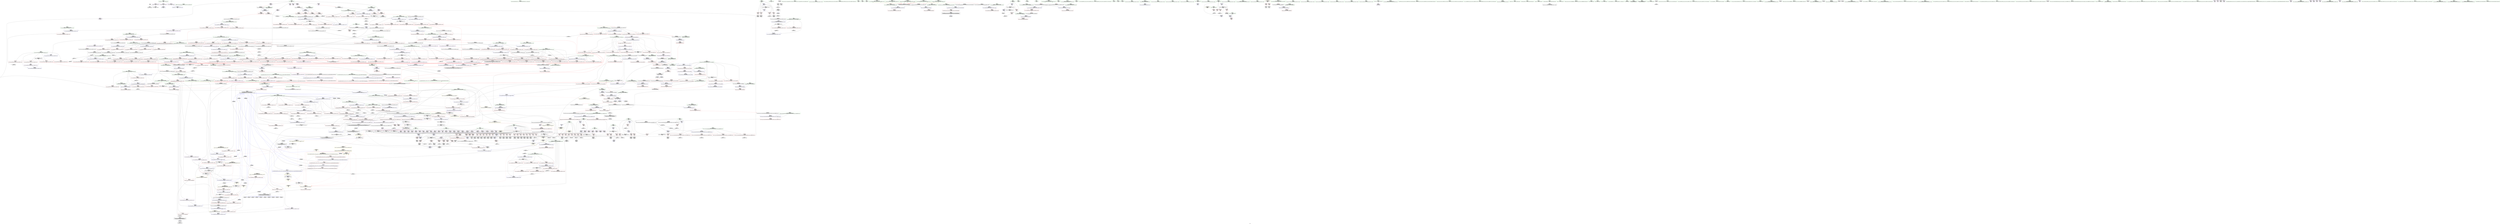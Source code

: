 digraph "SVFG" {
	label="SVFG";

	Node0x55bac2f7cd60 [shape=record,color=grey,label="{NodeID: 0\nNullPtr}"];
	Node0x55bac2f7cd60 -> Node0x55bac2fda0f0[style=solid];
	Node0x55bac2f7cd60 -> Node0x55bac2ffd480[style=solid];
	Node0x55bac2febca0 [shape=record,color=blue,label="{NodeID: 775\n1227\<--1234\n__val\<--\n_ZSt25__unguarded_linear_insertIPiN9__gnu_cxx5__ops14_Val_less_iterEEvT_T0_\n|{|<s2>73}}"];
	Node0x55bac2febca0 -> Node0x55bac2ffbd60[style=dashed];
	Node0x55bac2febca0 -> Node0x55bac2ffbe30[style=dashed];
	Node0x55bac2febca0:s2 -> Node0x55bac306f3f0[style=dashed,color=red];
	Node0x55bac2fe2950 [shape=record,color=red,label="{NodeID: 443\n504\<--439\n\<--__last.addr\n_ZSt13__introselectIPilN9__gnu_cxx5__ops15_Iter_less_iterEEvT_S4_S4_T0_T1_\n|{<s0>21}}"];
	Node0x55bac2fe2950:s0 -> Node0x55bac30daea0[style=solid,color=red];
	Node0x55bac2fd6a50 [shape=record,color=green,label="{NodeID: 111\n685\<--686\n_ZSt13move_backwardIPiS0_ET0_T_S2_S1_\<--_ZSt13move_backwardIPiS0_ET0_T_S2_S1__field_insensitive\n}"];
	Node0x55bac30d7d00 [shape=record,color=black,label="{NodeID: 1661\n1233 = PHI(834, )\n}"];
	Node0x55bac30d7d00 -> Node0x55bac2ffbc90[style=solid];
	Node0x55bac2ff8140 [shape=record,color=red,label="{NodeID: 554\n1016\<--974\n\<--__first.addr\n_ZSt11__push_heapIPiliN9__gnu_cxx5__ops14_Iter_less_valEEvT_T0_S5_T1_RT2_\n}"];
	Node0x55bac2ff8140 -> Node0x55bac2fe9dc0[style=solid];
	Node0x55bac2fdb190 [shape=record,color=black,label="{NodeID: 222\n167\<--166\nidxprom35\<--\n_Z5solvei\n}"];
	Node0x55bac2ffdc00 [shape=record,color=blue,label="{NodeID: 665\n205\<--207\narrayidx56\<--\n_Z5solvei\n}"];
	Node0x55bac2ffdc00 -> Node0x55bac2fe0ce0[style=dashed];
	Node0x55bac2ffdc00 -> Node0x55bac2ffda60[style=dashed];
	Node0x55bac2ffdc00 -> Node0x55bac2ffdc00[style=dashed];
	Node0x55bac2ffdc00 -> Node0x55bac3058440[style=dashed];
	Node0x55bac2fe8d80 [shape=record,color=purple,label="{NodeID: 333\n1169\<--1168\nincdec.ptr\<--\n_ZSt21__unguarded_partitionIPiN9__gnu_cxx5__ops15_Iter_less_iterEET_S4_S4_S4_T0_\n}"];
	Node0x55bac2fe8d80 -> Node0x55bac3002ee0[style=solid];
	Node0x55bac2ff1b50 [shape=record,color=grey,label="{NodeID: 1108\n616 = Binary(615, 377, )\n}"];
	Node0x55bac2fd2a00 [shape=record,color=green,label="{NodeID: 1\n7\<--1\n__dso_handle\<--dummyObj\nGlob }"];
	Node0x55bac2febd70 [shape=record,color=blue,label="{NodeID: 776\n1229\<--1236\n__next\<--\n_ZSt25__unguarded_linear_insertIPiN9__gnu_cxx5__ops14_Val_less_iterEEvT_T0_\n}"];
	Node0x55bac2febd70 -> Node0x55bac2ffb880[style=dashed];
	Node0x55bac2febd70 -> Node0x55bac2febe40[style=dashed];
	Node0x55bac2fe2a20 [shape=record,color=red,label="{NodeID: 444\n465\<--441\n\<--__depth_limit.addr\n_ZSt13__introselectIPilN9__gnu_cxx5__ops15_Iter_less_iterEEvT_S4_S4_T0_T1_\n}"];
	Node0x55bac2fe2a20 -> Node0x55bac3024df0[style=solid];
	Node0x55bac2fd6b50 [shape=record,color=green,label="{NodeID: 112\n694\<--695\n_ZN9__gnu_cxx5__ops15__val_comp_iterENS0_15_Iter_less_iterE\<--_ZN9__gnu_cxx5__ops15__val_comp_iterENS0_15_Iter_less_iterE_field_insensitive\n}"];
	Node0x55bac30d7e10 [shape=record,color=black,label="{NodeID: 1662\n1243 = PHI(1380, )\n}"];
	Node0x55bac2ff8210 [shape=record,color=red,label="{NodeID: 555\n1029\<--974\n\<--__first.addr\n_ZSt11__push_heapIPiliN9__gnu_cxx5__ops14_Iter_less_valEEvT_T0_S5_T1_RT2_\n}"];
	Node0x55bac2ff8210 -> Node0x55bac2fe9e90[style=solid];
	Node0x55bac306f030 [shape=record,color=yellow,style=double,label="{NodeID: 1330\n94V_1 = ENCHI(MR_94V_0)\npts\{721 806 855 981 1062 1228 \}\nFun[_ZSt16__insertion_sortIPiN9__gnu_cxx5__ops15_Iter_less_iterEEvT_S4_T0_]}"];
	Node0x55bac306f030 -> Node0x55bac2ff4ad0[style=dashed];
	Node0x55bac306f030 -> Node0x55bac2ff4ba0[style=dashed];
	Node0x55bac2fdb260 [shape=record,color=black,label="{NodeID: 223\n171\<--170\nidxprom37\<--\n_Z5solvei\n}"];
	Node0x55bac2ffdcd0 [shape=record,color=blue,label="{NodeID: 666\n79\<--210\nj\<--inc57\n_Z5solvei\n}"];
	Node0x55bac2ffdcd0 -> Node0x55bac2fdfa30[style=dashed];
	Node0x55bac2ffdcd0 -> Node0x55bac2fdfb00[style=dashed];
	Node0x55bac2ffdcd0 -> Node0x55bac2fdfbd0[style=dashed];
	Node0x55bac2ffdcd0 -> Node0x55bac2fdfca0[style=dashed];
	Node0x55bac2ffdcd0 -> Node0x55bac2ffdcd0[style=dashed];
	Node0x55bac2ffdcd0 -> Node0x55bac3057f40[style=dashed];
	Node0x55bac2fe8e50 [shape=record,color=purple,label="{NodeID: 334\n1173\<--1172\nincdec.ptr3\<--\n_ZSt21__unguarded_partitionIPiN9__gnu_cxx5__ops15_Iter_less_iterEET_S4_S4_S4_T0_\n}"];
	Node0x55bac2fe8e50 -> Node0x55bac2feb6f0[style=solid];
	Node0x55bac2ff1cd0 [shape=record,color=grey,label="{NodeID: 1109\n1365 = Binary(372, 1364, )\n}"];
	Node0x55bac2fd2a90 [shape=record,color=green,label="{NodeID: 2\n22\<--1\n\<--dummyObj\nCan only get source location for instruction, argument, global var or function.}"];
	Node0x55bac2febe40 [shape=record,color=blue,label="{NodeID: 777\n1229\<--1239\n__next\<--incdec.ptr\n_ZSt25__unguarded_linear_insertIPiN9__gnu_cxx5__ops14_Val_less_iterEEvT_T0_\n}"];
	Node0x55bac2febe40 -> Node0x55bac3056140[style=dashed];
	Node0x55bac2fe2af0 [shape=record,color=red,label="{NodeID: 445\n482\<--441\n\<--__depth_limit.addr\n_ZSt13__introselectIPilN9__gnu_cxx5__ops15_Iter_less_iterEEvT_S4_S4_T0_T1_\n}"];
	Node0x55bac2fe2af0 -> Node0x55bac3023170[style=solid];
	Node0x55bac305ac40 [shape=record,color=black,label="{NodeID: 1220\nMR_12V_3 = PHI(MR_12V_4, MR_12V_2, )\npts\{82 \}\n}"];
	Node0x55bac305ac40 -> Node0x55bac2fdfd70[style=dashed];
	Node0x55bac305ac40 -> Node0x55bac2fdfe40[style=dashed];
	Node0x55bac305ac40 -> Node0x55bac2fdff10[style=dashed];
	Node0x55bac305ac40 -> Node0x55bac2ffdf40[style=dashed];
	Node0x55bac2fd6c50 [shape=record,color=green,label="{NodeID: 113\n697\<--698\n_ZSt25__unguarded_linear_insertIPiN9__gnu_cxx5__ops14_Val_less_iterEEvT_T0_\<--_ZSt25__unguarded_linear_insertIPiN9__gnu_cxx5__ops14_Val_less_iterEEvT_T0__field_insensitive\n}"];
	Node0x55bac30d7f20 [shape=record,color=black,label="{NodeID: 1663\n1248 = PHI(834, )\n}"];
	Node0x55bac30d7f20 -> Node0x55bac2ffbd60[style=solid];
	Node0x55bac2ff82e0 [shape=record,color=red,label="{NodeID: 556\n991\<--976\n\<--__holeIndex.addr\n_ZSt11__push_heapIPiliN9__gnu_cxx5__ops14_Iter_less_valEEvT_T0_S5_T1_RT2_\n}"];
	Node0x55bac2ff82e0 -> Node0x55bac3022d70[style=solid];
	Node0x55bac2fdb330 [shape=record,color=black,label="{NodeID: 224\n174\<--173\nidxprom39\<--\n_Z5solvei\n}"];
	Node0x55bac2ffdda0 [shape=record,color=blue,label="{NodeID: 667\n77\<--215\ni\<--inc59\n_Z5solvei\n}"];
	Node0x55bac2ffdda0 -> Node0x55bac3057a40[style=dashed];
	Node0x55bac2fe8f20 [shape=record,color=purple,label="{NodeID: 335\n1181\<--1180\nincdec.ptr7\<--\n_ZSt21__unguarded_partitionIPiN9__gnu_cxx5__ops15_Iter_less_iterEET_S4_S4_S4_T0_\n}"];
	Node0x55bac2fe8f20 -> Node0x55bac2feb7c0[style=solid];
	Node0x55bac2ff1e50 [shape=record,color=grey,label="{NodeID: 1110\n190 = Binary(189, 146, )\n}"];
	Node0x55bac2ff1e50 -> Node0x55bac2fdb670[style=solid];
	Node0x55bac2fd2d40 [shape=record,color=green,label="{NodeID: 3\n24\<--1\n.str\<--dummyObj\nGlob }"];
	Node0x55bac2febf10 [shape=record,color=blue,label="{NodeID: 778\n1250\<--1249\n\<--\n_ZSt25__unguarded_linear_insertIPiN9__gnu_cxx5__ops14_Val_less_iterEEvT_T0_\n}"];
	Node0x55bac2febf10 -> Node0x55bac3055740[style=dashed];
	Node0x55bac2fe2bc0 [shape=record,color=red,label="{NodeID: 446\n492\<--445\n\<--__cut\n_ZSt13__introselectIPilN9__gnu_cxx5__ops15_Iter_less_iterEEvT_S4_S4_T0_T1_\n}"];
	Node0x55bac2fe2bc0 -> Node0x55bac3025870[style=solid];
	Node0x55bac305b140 [shape=record,color=black,label="{NodeID: 1221\nMR_2V_2 = PHI(MR_2V_3, MR_2V_1, )\npts\{20 \}\n|{|<s5>42}}"];
	Node0x55bac305b140 -> Node0x55bac2ff7b90[style=dashed];
	Node0x55bac305b140 -> Node0x55bac2ff7c60[style=dashed];
	Node0x55bac305b140 -> Node0x55bac30014e0[style=dashed];
	Node0x55bac305b140 -> Node0x55bac3001750[style=dashed];
	Node0x55bac305b140 -> Node0x55bac3050840[style=dashed];
	Node0x55bac305b140:s5 -> Node0x55bac3071ad0[style=dashed,color=red];
	Node0x55bac2fdb860 [shape=record,color=green,label="{NodeID: 114\n710\<--711\n__first.addr\<--__first.addr_field_insensitive\n_ZSt11__make_heapIPiN9__gnu_cxx5__ops15_Iter_less_iterEEvT_S4_RT0_\n}"];
	Node0x55bac2fdb860 -> Node0x55bac2ff4c70[style=solid];
	Node0x55bac2fdb860 -> Node0x55bac2ff4d40[style=solid];
	Node0x55bac2fdb860 -> Node0x55bac2ff4e10[style=solid];
	Node0x55bac2fdb860 -> Node0x55bac2ff4ee0[style=solid];
	Node0x55bac2fdb860 -> Node0x55bac3000090[style=solid];
	Node0x55bac30d8060 [shape=record,color=black,label="{NodeID: 1664\n1258 = PHI(834, )\n}"];
	Node0x55bac30d8060 -> Node0x55bac2ffbe30[style=solid];
	Node0x55bac2ff83b0 [shape=record,color=red,label="{NodeID: 557\n996\<--976\n\<--__holeIndex.addr\n_ZSt11__push_heapIPiliN9__gnu_cxx5__ops14_Iter_less_valEEvT_T0_S5_T1_RT2_\n}"];
	Node0x55bac2ff83b0 -> Node0x55bac3025570[style=solid];
	Node0x55bac306f2e0 [shape=record,color=yellow,style=double,label="{NodeID: 1332\n2V_1 = ENCHI(MR_2V_0)\npts\{20 \}\nFun[_ZNK9__gnu_cxx5__ops14_Val_less_iterclIiPiEEbRT_T0_]}"];
	Node0x55bac306f2e0 -> Node0x55bac2ffd010[style=dashed];
	Node0x55bac2fdb400 [shape=record,color=black,label="{NodeID: 225\n179\<--176\nidxprom41\<--\n_Z5solvei\n}"];
	Node0x55bac2ffde70 [shape=record,color=blue,label="{NodeID: 668\n81\<--22\ni62\<--\n_Z5solvei\n}"];
	Node0x55bac2ffde70 -> Node0x55bac305ac40[style=dashed];
	Node0x55bac2fe8ff0 [shape=record,color=purple,label="{NodeID: 336\n1194\<--1193\nincdec.ptr9\<--\n_ZSt21__unguarded_partitionIPiN9__gnu_cxx5__ops15_Iter_less_iterEET_S4_S4_S4_T0_\n}"];
	Node0x55bac2fe8ff0 -> Node0x55bac2feb890[style=solid];
	Node0x55bac2ff1fd0 [shape=record,color=grey,label="{NodeID: 1111\n194 = Binary(193, 146, )\n}"];
	Node0x55bac2ff1fd0 -> Node0x55bac2ffdb30[style=solid];
	Node0x55bac2fd2dd0 [shape=record,color=green,label="{NodeID: 4\n26\<--1\n.str.1\<--dummyObj\nGlob }"];
	Node0x55bac2febfe0 [shape=record,color=blue,label="{NodeID: 779\n1225\<--1252\n__last.addr\<--\n_ZSt25__unguarded_linear_insertIPiN9__gnu_cxx5__ops14_Val_less_iterEEvT_T0_\n}"];
	Node0x55bac2febfe0 -> Node0x55bac3055c40[style=dashed];
	Node0x55bac2fe2c90 [shape=record,color=red,label="{NodeID: 447\n496\<--445\n\<--__cut\n_ZSt13__introselectIPilN9__gnu_cxx5__ops15_Iter_less_iterEEvT_S4_S4_T0_T1_\n}"];
	Node0x55bac2fe2c90 -> Node0x55bac2fff120[style=solid];
	Node0x55bac2fdb8f0 [shape=record,color=green,label="{NodeID: 115\n712\<--713\n__last.addr\<--__last.addr_field_insensitive\n_ZSt11__make_heapIPiN9__gnu_cxx5__ops15_Iter_less_iterEEvT_S4_RT0_\n}"];
	Node0x55bac2fdb8f0 -> Node0x55bac2ff4fb0[style=solid];
	Node0x55bac2fdb8f0 -> Node0x55bac2ff5080[style=solid];
	Node0x55bac2fdb8f0 -> Node0x55bac3000160[style=solid];
	Node0x55bac30d81a0 [shape=record,color=black,label="{NodeID: 1665\n1283 = PHI(1325, )\n|{<s0>79}}"];
	Node0x55bac30d81a0:s0 -> Node0x55bac30da340[style=solid,color=red];
	Node0x55bac2ff8480 [shape=record,color=red,label="{NodeID: 558\n1017\<--976\n\<--__holeIndex.addr\n_ZSt11__push_heapIPiliN9__gnu_cxx5__ops14_Iter_less_valEEvT_T0_S5_T1_RT2_\n}"];
	Node0x55bac306f3f0 [shape=record,color=yellow,style=double,label="{NodeID: 1333\n208V_1 = ENCHI(MR_208V_0)\npts\{1228 \}\nFun[_ZNK9__gnu_cxx5__ops14_Val_less_iterclIiPiEEbRT_T0_]}"];
	Node0x55bac306f3f0 -> Node0x55bac2ffcf40[style=dashed];
	Node0x55bac2fdb4d0 [shape=record,color=black,label="{NodeID: 226\n184\<--183\nidxprom43\<--\n_Z5solvei\n}"];
	Node0x55bac2ffdf40 [shape=record,color=blue,label="{NodeID: 669\n81\<--244\ni62\<--inc75\n_Z5solvei\n}"];
	Node0x55bac2ffdf40 -> Node0x55bac305ac40[style=dashed];
	Node0x55bac2fe90c0 [shape=record,color=purple,label="{NodeID: 337\n1239\<--1238\nincdec.ptr\<--\n_ZSt25__unguarded_linear_insertIPiN9__gnu_cxx5__ops14_Val_less_iterEEvT_T0_\n}"];
	Node0x55bac2fe90c0 -> Node0x55bac2febe40[style=solid];
	Node0x55bac2ff2150 [shape=record,color=grey,label="{NodeID: 1112\n370 = Binary(368, 369, )\n}"];
	Node0x55bac2ff2150 -> Node0x55bac2ff22d0[style=solid];
	Node0x55bac2fd2e60 [shape=record,color=green,label="{NodeID: 5\n28\<--1\n.str.2\<--dummyObj\nGlob }"];
	Node0x55bac2fec0b0 [shape=record,color=blue,label="{NodeID: 780\n1229\<--1255\n__next\<--incdec.ptr3\n_ZSt25__unguarded_linear_insertIPiN9__gnu_cxx5__ops14_Val_less_iterEEvT_T0_\n}"];
	Node0x55bac2fec0b0 -> Node0x55bac3056140[style=dashed];
	Node0x55bac2fe2d60 [shape=record,color=red,label="{NodeID: 448\n499\<--445\n\<--__cut\n_ZSt13__introselectIPilN9__gnu_cxx5__ops15_Iter_less_iterEEvT_S4_S4_T0_T1_\n}"];
	Node0x55bac2fe2d60 -> Node0x55bac2fff1f0[style=solid];
	Node0x55bac2fdb9c0 [shape=record,color=green,label="{NodeID: 116\n714\<--715\n__comp.addr\<--__comp.addr_field_insensitive\n_ZSt11__make_heapIPiN9__gnu_cxx5__ops15_Iter_less_iterEEvT_S4_RT0_\n}"];
	Node0x55bac2fdb9c0 -> Node0x55bac2ff5150[style=solid];
	Node0x55bac2fdb9c0 -> Node0x55bac3000230[style=solid];
	Node0x55bac30d82e0 [shape=record,color=black,label="{NodeID: 1666\n1287 = PHI(1325, )\n|{<s0>79}}"];
	Node0x55bac30d82e0:s0 -> Node0x55bac30da450[style=solid,color=red];
	Node0x55bac2ff8550 [shape=record,color=red,label="{NodeID: 559\n1022\<--976\n\<--__holeIndex.addr\n_ZSt11__push_heapIPiliN9__gnu_cxx5__ops14_Iter_less_valEEvT_T0_S5_T1_RT2_\n}"];
	Node0x55bac2ff8550 -> Node0x55bac2ff2750[style=solid];
	Node0x55bac2fdb5a0 [shape=record,color=black,label="{NodeID: 227\n187\<--186\nidxprom45\<--\n_Z5solvei\n}"];
	Node0x55bac2ffe010 [shape=record,color=blue,label="{NodeID: 670\n83\<--22\nans\<--\n_Z5solvei\n}"];
	Node0x55bac2ffe010 -> Node0x55bac3054340[style=dashed];
	Node0x55bac2fe9190 [shape=record,color=purple,label="{NodeID: 338\n1255\<--1254\nincdec.ptr3\<--\n_ZSt25__unguarded_linear_insertIPiN9__gnu_cxx5__ops14_Val_less_iterEEvT_T0_\n}"];
	Node0x55bac2fe9190 -> Node0x55bac2fec0b0[style=solid];
	Node0x55bac2ff22d0 [shape=record,color=grey,label="{NodeID: 1113\n371 = Binary(370, 372, )\n|{<s0>11}}"];
	Node0x55bac2ff22d0:s0 -> Node0x55bac30dd9c0[style=solid,color=red];
	Node0x55bac2fd2ef0 [shape=record,color=green,label="{NodeID: 6\n30\<--1\n.str.3\<--dummyObj\nGlob }"];
	Node0x55bac2fec180 [shape=record,color=blue,label="{NodeID: 781\n1260\<--1259\n\<--\n_ZSt25__unguarded_linear_insertIPiN9__gnu_cxx5__ops14_Val_less_iterEEvT_T0_\n|{<s0>34}}"];
	Node0x55bac2fec180:s0 -> Node0x55bac3069df0[style=dashed,color=blue];
	Node0x55bac2fe2e30 [shape=record,color=red,label="{NodeID: 449\n515\<--512\n\<--__n.addr\n_ZSt4__lgl\n}"];
	Node0x55bac2fdba90 [shape=record,color=green,label="{NodeID: 117\n716\<--717\n__len\<--__len_field_insensitive\n_ZSt11__make_heapIPiN9__gnu_cxx5__ops15_Iter_less_iterEEvT_S4_RT0_\n}"];
	Node0x55bac2fdba90 -> Node0x55bac2ff5220[style=solid];
	Node0x55bac2fdba90 -> Node0x55bac2ff52f0[style=solid];
	Node0x55bac2fdba90 -> Node0x55bac3000300[style=solid];
	Node0x55bac30d8420 [shape=record,color=black,label="{NodeID: 1667\n1289 = PHI(1325, )\n|{<s0>79}}"];
	Node0x55bac30d8420:s0 -> Node0x55bac30da560[style=solid,color=red];
	Node0x55bac2ff8620 [shape=record,color=red,label="{NodeID: 560\n1030\<--976\n\<--__holeIndex.addr\n_ZSt11__push_heapIPiliN9__gnu_cxx5__ops14_Iter_less_valEEvT_T0_S5_T1_RT2_\n}"];
	Node0x55bac2fdb670 [shape=record,color=black,label="{NodeID: 228\n191\<--190\nidxprom48\<--sub47\n_Z5solvei\n}"];
	Node0x55bac2ffe0e0 [shape=record,color=blue,label="{NodeID: 671\n85\<--22\ni77\<--\n_Z5solvei\n}"];
	Node0x55bac2ffe0e0 -> Node0x55bac2fe0180[style=dashed];
	Node0x55bac2ffe0e0 -> Node0x55bac2fe0250[style=dashed];
	Node0x55bac2ffe0e0 -> Node0x55bac2fe0320[style=dashed];
	Node0x55bac2ffe0e0 -> Node0x55bac2ffe690[style=dashed];
	Node0x55bac2ffe0e0 -> Node0x55bac3050620[style=dashed];
	Node0x55bac2fe9260 [shape=record,color=purple,label="{NodeID: 339\n1410\<--1361\noffset_0\<--\n}"];
	Node0x55bac2fe9260 -> Node0x55bac2fecce0[style=solid];
	Node0x55bac2ff2450 [shape=record,color=grey,label="{NodeID: 1114\n376 = Binary(373, 377, )\n|{<s0>13}}"];
	Node0x55bac2ff2450:s0 -> Node0x55bac30dd8b0[style=solid,color=red];
	Node0x55bac2fd3730 [shape=record,color=green,label="{NodeID: 7\n32\<--1\n.str.4\<--dummyObj\nGlob }"];
	Node0x55bac2fec250 [shape=record,color=blue,label="{NodeID: 782\n1273\<--1270\n__first.addr\<--__first\n_ZSt23__copy_move_backward_a2ILb1EPiS0_ET1_T0_S2_S1_\n}"];
	Node0x55bac2fec250 -> Node0x55bac2ffbf00[style=dashed];
	Node0x55bac2fe2f00 [shape=record,color=red,label="{NodeID: 450\n546\<--535\n\<--__first.addr\n_ZSt13__heap_selectIPiN9__gnu_cxx5__ops15_Iter_less_iterEEvT_S4_S4_T0_\n|{<s0>23}}"];
	Node0x55bac2fe2f00:s0 -> Node0x55bac30d9f00[style=solid,color=red];
	Node0x55bac305c540 [shape=record,color=black,label="{NodeID: 1225\nMR_2V_2 = PHI(MR_2V_3, MR_2V_1, )\npts\{20 \}\n|{|<s4>49}}"];
	Node0x55bac305c540 -> Node0x55bac2ff8b00[style=dashed];
	Node0x55bac305c540 -> Node0x55bac2ff8bd0[style=dashed];
	Node0x55bac305c540 -> Node0x55bac3001f70[style=dashed];
	Node0x55bac305c540 -> Node0x55bac30021e0[style=dashed];
	Node0x55bac305c540:s4 -> Node0x55bac3073320[style=dashed,color=red];
	Node0x55bac2fdbb60 [shape=record,color=green,label="{NodeID: 118\n718\<--719\n__parent\<--__parent_field_insensitive\n_ZSt11__make_heapIPiN9__gnu_cxx5__ops15_Iter_less_iterEEvT_S4_RT0_\n}"];
	Node0x55bac2fdbb60 -> Node0x55bac2ff53c0[style=solid];
	Node0x55bac2fdbb60 -> Node0x55bac2ff5490[style=solid];
	Node0x55bac2fdbb60 -> Node0x55bac2ff5560[style=solid];
	Node0x55bac2fdbb60 -> Node0x55bac2ff5630[style=solid];
	Node0x55bac2fdbb60 -> Node0x55bac30003d0[style=solid];
	Node0x55bac2fdbb60 -> Node0x55bac3000570[style=solid];
	Node0x55bac30d8560 [shape=record,color=black,label="{NodeID: 1668\n1290 = PHI(1301, )\n}"];
	Node0x55bac30d8560 -> Node0x55bac2fe54e0[style=solid];
	Node0x55bac2ff86f0 [shape=record,color=red,label="{NodeID: 561\n997\<--978\n\<--__topIndex.addr\n_ZSt11__push_heapIPiliN9__gnu_cxx5__ops14_Iter_less_valEEvT_T0_S5_T1_RT2_\n}"];
	Node0x55bac2ff86f0 -> Node0x55bac3025570[style=solid];
	Node0x55bac2fdb740 [shape=record,color=black,label="{NodeID: 229\n198\<--197\nidxprom51\<--\n_Z5solvei\n}"];
	Node0x55bac2ffe1b0 [shape=record,color=blue,label="{NodeID: 672\n87\<--22\nj81\<--\n_Z5solvei\n}"];
	Node0x55bac2ffe1b0 -> Node0x55bac2fe03f0[style=dashed];
	Node0x55bac2ffe1b0 -> Node0x55bac2fe04c0[style=dashed];
	Node0x55bac2ffe1b0 -> Node0x55bac2fe0590[style=dashed];
	Node0x55bac2ffe1b0 -> Node0x55bac2fe0660[style=dashed];
	Node0x55bac2ffe1b0 -> Node0x55bac2ffe1b0[style=dashed];
	Node0x55bac2ffe1b0 -> Node0x55bac2ffe350[style=dashed];
	Node0x55bac2ffe1b0 -> Node0x55bac3050710[style=dashed];
	Node0x55bac2fe9330 [shape=record,color=purple,label="{NodeID: 340\n1411\<--1363\noffset_0\<--\n}"];
	Node0x55bac2fe9330 -> Node0x55bac2ffd0e0[style=solid];
	Node0x55bac2ff25d0 [shape=record,color=grey,label="{NodeID: 1115\n875 = Binary(874, 876, )\n}"];
	Node0x55bac2ff25d0 -> Node0x55bac2ff2d50[style=solid];
	Node0x55bac2fd37c0 [shape=record,color=green,label="{NodeID: 8\n34\<--1\n.str.5\<--dummyObj\nGlob }"];
	Node0x55bac2fec320 [shape=record,color=blue,label="{NodeID: 783\n1275\<--1271\n__last.addr\<--__last\n_ZSt23__copy_move_backward_a2ILb1EPiS0_ET1_T0_S2_S1_\n}"];
	Node0x55bac2fec320 -> Node0x55bac2ffbfd0[style=dashed];
	Node0x55bac2fe2fd0 [shape=record,color=red,label="{NodeID: 451\n559\<--535\n\<--__first.addr\n_ZSt13__heap_selectIPiN9__gnu_cxx5__ops15_Iter_less_iterEEvT_S4_S4_T0_\n|{<s0>24}}"];
	Node0x55bac2fe2fd0:s0 -> Node0x55bac30de370[style=solid,color=red];
	Node0x55bac305ca40 [shape=record,color=black,label="{NodeID: 1226\nMR_153V_3 = PHI(MR_153V_4, MR_153V_2, )\npts\{977 \}\n}"];
	Node0x55bac305ca40 -> Node0x55bac2ff83b0[style=dashed];
	Node0x55bac305ca40 -> Node0x55bac2ff8480[style=dashed];
	Node0x55bac305ca40 -> Node0x55bac2ff8620[style=dashed];
	Node0x55bac305ca40 -> Node0x55bac3002040[style=dashed];
	Node0x55bac2fdbc30 [shape=record,color=green,label="{NodeID: 119\n720\<--721\n__value\<--__value_field_insensitive\n_ZSt11__make_heapIPiN9__gnu_cxx5__ops15_Iter_less_iterEEvT_S4_RT0_\n|{|<s1>36}}"];
	Node0x55bac2fdbc30 -> Node0x55bac30004a0[style=solid];
	Node0x55bac2fdbc30:s1 -> Node0x55bac30dafe0[style=solid,color=red];
	Node0x55bac30d86a0 [shape=record,color=black,label="{NodeID: 1669\n1321 = PHI(1332, )\n}"];
	Node0x55bac30d86a0 -> Node0x55bac2fe5680[style=solid];
	Node0x55bac2ff87c0 [shape=record,color=red,label="{NodeID: 562\n1000\<--982\n\<--__comp.addr\n_ZSt11__push_heapIPiliN9__gnu_cxx5__ops14_Iter_less_valEEvT_T0_S5_T1_RT2_\n|{<s0>49}}"];
	Node0x55bac2ff87c0:s0 -> Node0x55bac30d2f00[style=solid,color=red];
	Node0x55bac306f770 [shape=record,color=yellow,style=double,label="{NodeID: 1337\n2V_1 = ENCHI(MR_2V_0)\npts\{20 \}\nFun[_ZSt13__heap_selectIPiN9__gnu_cxx5__ops15_Iter_less_iterEEvT_S4_S4_T0_]|{<s0>23|<s1>23}}"];
	Node0x55bac306f770:s0 -> Node0x55bac3052a40[style=dashed,color=red];
	Node0x55bac306f770:s1 -> Node0x55bac3066660[style=dashed,color=red];
	Node0x55bac2fe3980 [shape=record,color=black,label="{NodeID: 230\n201\<--200\nidxprom53\<--\n_Z5solvei\n}"];
	Node0x55bac2ffe280 [shape=record,color=blue,label="{NodeID: 673\n270\<--267\narrayidx90\<--\n_Z5solvei\n}"];
	Node0x55bac2ffe280 -> Node0x55bac3064d60[style=dashed];
	Node0x55bac2fe9400 [shape=record,color=purple,label="{NodeID: 341\n282\<--18\nadd.ptr\<--tmp\n_Z5solvei\n|{<s0>8}}"];
	Node0x55bac2fe9400:s0 -> Node0x55bac30da780[style=solid,color=red];
	Node0x55bac2ff2750 [shape=record,color=grey,label="{NodeID: 1116\n1023 = Binary(1022, 876, )\n}"];
	Node0x55bac2ff2750 -> Node0x55bac2ff28d0[style=solid];
	Node0x55bac2fd3850 [shape=record,color=green,label="{NodeID: 9\n36\<--1\n.str.6\<--dummyObj\nGlob }"];
	Node0x55bac2fec3f0 [shape=record,color=blue,label="{NodeID: 784\n1277\<--1272\n__result.addr\<--__result\n_ZSt23__copy_move_backward_a2ILb1EPiS0_ET1_T0_S2_S1_\n}"];
	Node0x55bac2fec3f0 -> Node0x55bac2ffc0a0[style=dashed];
	Node0x55bac2fe30a0 [shape=record,color=red,label="{NodeID: 452\n564\<--535\n\<--__first.addr\n_ZSt13__heap_selectIPiN9__gnu_cxx5__ops15_Iter_less_iterEEvT_S4_S4_T0_\n|{<s0>25}}"];
	Node0x55bac2fe30a0:s0 -> Node0x55bac30dcf20[style=solid,color=red];
	Node0x55bac305cf40 [shape=record,color=black,label="{NodeID: 1227\nMR_161V_3 = PHI(MR_161V_4, MR_161V_2, )\npts\{985 \}\n}"];
	Node0x55bac305cf40 -> Node0x55bac2ff8890[style=dashed];
	Node0x55bac305cf40 -> Node0x55bac2ff8960[style=dashed];
	Node0x55bac305cf40 -> Node0x55bac2ff8a30[style=dashed];
	Node0x55bac305cf40 -> Node0x55bac3002110[style=dashed];
	Node0x55bac2fdbd00 [shape=record,color=green,label="{NodeID: 120\n722\<--723\nagg.tmp\<--agg.tmp_field_insensitive\n_ZSt11__make_heapIPiN9__gnu_cxx5__ops15_Iter_less_iterEEvT_S4_RT0_\n}"];
	Node0x55bac30d87e0 [shape=record,color=black,label="{NodeID: 1670\n578 = PHI(476, 1106, 1114, 1118, 1128, 1136, 1140, 1190, )\n0th arg _ZSt9iter_swapIPiS0_EvT_T0_ }"];
	Node0x55bac30d87e0 -> Node0x55bac2fff7a0[style=solid];
	Node0x55bac2ff8890 [shape=record,color=red,label="{NodeID: 563\n1002\<--984\n\<--__parent\n_ZSt11__push_heapIPiliN9__gnu_cxx5__ops14_Iter_less_valEEvT_T0_S5_T1_RT2_\n}"];
	Node0x55bac2fe3a10 [shape=record,color=black,label="{NodeID: 231\n204\<--203\nidxprom55\<--\n_Z5solvei\n}"];
	Node0x55bac2ffe350 [shape=record,color=blue,label="{NodeID: 674\n87\<--274\nj81\<--inc92\n_Z5solvei\n}"];
	Node0x55bac2ffe350 -> Node0x55bac2fe03f0[style=dashed];
	Node0x55bac2ffe350 -> Node0x55bac2fe04c0[style=dashed];
	Node0x55bac2ffe350 -> Node0x55bac2fe0590[style=dashed];
	Node0x55bac2ffe350 -> Node0x55bac2fe0660[style=dashed];
	Node0x55bac2ffe350 -> Node0x55bac2ffe1b0[style=dashed];
	Node0x55bac2ffe350 -> Node0x55bac2ffe350[style=dashed];
	Node0x55bac2ffe350 -> Node0x55bac3050710[style=dashed];
	Node0x55bac2fe94d0 [shape=record,color=purple,label="{NodeID: 342\n286\<--18\nadd.ptr95\<--tmp\n_Z5solvei\n|{<s0>8}}"];
	Node0x55bac2fe94d0:s0 -> Node0x55bac30da890[style=solid,color=red];
	Node0x55bac2ff28d0 [shape=record,color=grey,label="{NodeID: 1117\n1024 = Binary(1023, 377, )\n}"];
	Node0x55bac2ff28d0 -> Node0x55bac3002110[style=solid];
	Node0x55bac2fd38e0 [shape=record,color=green,label="{NodeID: 10\n38\<--1\nstdin\<--dummyObj\nGlob }"];
	Node0x55bac2fec4c0 [shape=record,color=blue,label="{NodeID: 785\n1296\<--1295\n__it.addr\<--__it\n_ZSt12__miter_baseIPiET_S1_\n}"];
	Node0x55bac2fec4c0 -> Node0x55bac2ffc170[style=dashed];
	Node0x55bac2fe3170 [shape=record,color=red,label="{NodeID: 453\n547\<--537\n\<--__middle.addr\n_ZSt13__heap_selectIPiN9__gnu_cxx5__ops15_Iter_less_iterEEvT_S4_S4_T0_\n|{<s0>23}}"];
	Node0x55bac2fe3170:s0 -> Node0x55bac30da010[style=solid,color=red];
	Node0x55bac2fdbdd0 [shape=record,color=green,label="{NodeID: 121\n761\<--762\n_ZSt13__adjust_heapIPiliN9__gnu_cxx5__ops15_Iter_less_iterEEvT_T0_S5_T1_T2_\<--_ZSt13__adjust_heapIPiliN9__gnu_cxx5__ops15_Iter_less_iterEEvT_T0_S5_T1_T2__field_insensitive\n}"];
	Node0x55bac30d8ed0 [shape=record,color=black,label="{NodeID: 1671\n579 = PHI(477, 1107, 1115, 1119, 1129, 1137, 1141, 1191, )\n1st arg _ZSt9iter_swapIPiS0_EvT_T0_ }"];
	Node0x55bac30d8ed0 -> Node0x55bac2fff870[style=solid];
	Node0x55bac2ff8960 [shape=record,color=red,label="{NodeID: 564\n1012\<--984\n\<--__parent\n_ZSt11__push_heapIPiliN9__gnu_cxx5__ops14_Iter_less_valEEvT_T0_S5_T1_RT2_\n}"];
	Node0x55bac2fe3ae0 [shape=record,color=black,label="{NodeID: 232\n230\<--229\nidxprom66\<--\n_Z5solvei\n}"];
	Node0x55bac2ffe420 [shape=record,color=blue,label="{NodeID: 675\n89\<--22\nj96\<--\n_Z5solvei\n}"];
	Node0x55bac2ffe420 -> Node0x55bac2fe0730[style=dashed];
	Node0x55bac2ffe420 -> Node0x55bac2fe0800[style=dashed];
	Node0x55bac2ffe420 -> Node0x55bac2fe08d0[style=dashed];
	Node0x55bac2ffe420 -> Node0x55bac2ffe420[style=dashed];
	Node0x55bac2ffe420 -> Node0x55bac2ffe5c0[style=dashed];
	Node0x55bac2ffe420 -> Node0x55bac3052070[style=dashed];
	Node0x55bac2fe95a0 [shape=record,color=purple,label="{NodeID: 343\n617\<--609\nadd.ptr\<--\n_ZSt27__unguarded_partition_pivotIPiN9__gnu_cxx5__ops15_Iter_less_iterEET_S4_S4_T0_\n}"];
	Node0x55bac2fe95a0 -> Node0x55bac2fffae0[style=solid];
	Node0x55bac2ff2a50 [shape=record,color=grey,label="{NodeID: 1118\n244 = Binary(243, 146, )\n}"];
	Node0x55bac2ff2a50 -> Node0x55bac2ffdf40[style=solid];
	Node0x55bac2fd39e0 [shape=record,color=green,label="{NodeID: 11\n39\<--1\n.str.7\<--dummyObj\nGlob }"];
	Node0x55bac2fec590 [shape=record,color=blue,label="{NodeID: 786\n1305\<--1302\n__first.addr\<--__first\n_ZSt22__copy_move_backward_aILb1EPiS0_ET1_T0_S2_S1_\n}"];
	Node0x55bac2fec590 -> Node0x55bac2ffc240[style=dashed];
	Node0x55bac2fe3240 [shape=record,color=red,label="{NodeID: 454\n551\<--537\n\<--__middle.addr\n_ZSt13__heap_selectIPiN9__gnu_cxx5__ops15_Iter_less_iterEEvT_S4_S4_T0_\n}"];
	Node0x55bac2fe3240 -> Node0x55bac2fff600[style=solid];
	Node0x55bac2fdbed0 [shape=record,color=green,label="{NodeID: 122\n776\<--777\nthis.addr\<--this.addr_field_insensitive\n_ZNK9__gnu_cxx5__ops15_Iter_less_iterclIPiS3_EEbT_T0_\n}"];
	Node0x55bac2fdbed0 -> Node0x55bac2ff58a0[style=solid];
	Node0x55bac2fdbed0 -> Node0x55bac3000640[style=solid];
	Node0x55bac30d91d0 [shape=record,color=black,label="{NodeID: 1672\n1055 = PHI(586, )\n0th arg _ZSt4swapIiENSt9enable_ifIXsr6__and_ISt6__not_ISt15__is_tuple_likeIT_EESt21is_move_constructibleIS3_ESt18is_move_assignableIS3_EEE5valueEvE4typeERS3_SC_ }"];
	Node0x55bac30d91d0 -> Node0x55bac3002520[style=solid];
	Node0x55bac2ff8a30 [shape=record,color=red,label="{NodeID: 565\n1020\<--984\n\<--__parent\n_ZSt11__push_heapIPiliN9__gnu_cxx5__ops14_Iter_less_valEEvT_T0_S5_T1_RT2_\n}"];
	Node0x55bac2ff8a30 -> Node0x55bac3002040[style=solid];
	Node0x55bac2fe3bb0 [shape=record,color=black,label="{NodeID: 233\n262\<--261\nidxprom85\<--\n_Z5solvei\n}"];
	Node0x55bac2ffe4f0 [shape=record,color=blue,label="{NodeID: 676\n83\<--311\nans\<--add\n_Z5solvei\n}"];
	Node0x55bac2ffe4f0 -> Node0x55bac2fdffe0[style=dashed];
	Node0x55bac2ffe4f0 -> Node0x55bac2ffe4f0[style=dashed];
	Node0x55bac2ffe4f0 -> Node0x55bac3054340[style=dashed];
	Node0x55bac2fe9670 [shape=record,color=purple,label="{NodeID: 344\n750\<--748\nadd.ptr\<--\n_ZSt11__make_heapIPiN9__gnu_cxx5__ops15_Iter_less_iterEEvT_S4_RT0_\n|{<s0>35}}"];
	Node0x55bac2fe9670:s0 -> Node0x55bac30dafe0[style=solid,color=red];
	Node0x55bac2ff2bd0 [shape=record,color=grey,label="{NodeID: 1119\n881 = Binary(880, 876, )\n}"];
	Node0x55bac2ff2bd0 -> Node0x55bac2ff3050[style=solid];
	Node0x55bac2fd3ae0 [shape=record,color=green,label="{NodeID: 12\n41\<--1\n.str.8\<--dummyObj\nGlob }"];
	Node0x55bac2fec660 [shape=record,color=blue,label="{NodeID: 787\n1307\<--1303\n__last.addr\<--__last\n_ZSt22__copy_move_backward_aILb1EPiS0_ET1_T0_S2_S1_\n}"];
	Node0x55bac2fec660 -> Node0x55bac2ffc310[style=dashed];
	Node0x55bac2fe3310 [shape=record,color=red,label="{NodeID: 455\n565\<--537\n\<--__middle.addr\n_ZSt13__heap_selectIPiN9__gnu_cxx5__ops15_Iter_less_iterEEvT_S4_S4_T0_\n|{<s0>25}}"];
	Node0x55bac2fe3310:s0 -> Node0x55bac30dd030[style=solid,color=red];
	Node0x55bac2fdbfa0 [shape=record,color=green,label="{NodeID: 123\n778\<--779\n__it1.addr\<--__it1.addr_field_insensitive\n_ZNK9__gnu_cxx5__ops15_Iter_less_iterclIPiS3_EEbT_T0_\n}"];
	Node0x55bac2fdbfa0 -> Node0x55bac2ff5970[style=solid];
	Node0x55bac2fdbfa0 -> Node0x55bac3000710[style=solid];
	Node0x55bac30d92e0 [shape=record,color=black,label="{NodeID: 1673\n1056 = PHI(587, )\n1st arg _ZSt4swapIiENSt9enable_ifIXsr6__and_ISt6__not_ISt15__is_tuple_likeIT_EESt21is_move_constructibleIS3_ESt18is_move_assignableIS3_EEE5valueEvE4typeERS3_SC_ }"];
	Node0x55bac30d92e0 -> Node0x55bac30025f0[style=solid];
	Node0x55bac2ff8b00 [shape=record,color=red,label="{NodeID: 566\n1015\<--1014\n\<--call2\n_ZSt11__push_heapIPiliN9__gnu_cxx5__ops14_Iter_less_valEEvT_T0_S5_T1_RT2_\n}"];
	Node0x55bac2ff8b00 -> Node0x55bac3001f70[style=solid];
	Node0x55bac2fe3c80 [shape=record,color=black,label="{NodeID: 234\n265\<--264\nidxprom87\<--\n_Z5solvei\n}"];
	Node0x55bac2ffe5c0 [shape=record,color=blue,label="{NodeID: 677\n89\<--315\nj96\<--inc108\n_Z5solvei\n}"];
	Node0x55bac2ffe5c0 -> Node0x55bac2fe0730[style=dashed];
	Node0x55bac2ffe5c0 -> Node0x55bac2fe0800[style=dashed];
	Node0x55bac2ffe5c0 -> Node0x55bac2fe08d0[style=dashed];
	Node0x55bac2ffe5c0 -> Node0x55bac2ffe420[style=dashed];
	Node0x55bac2ffe5c0 -> Node0x55bac2ffe5c0[style=dashed];
	Node0x55bac2ffe5c0 -> Node0x55bac3052070[style=dashed];
	Node0x55bac2fe9740 [shape=record,color=purple,label="{NodeID: 345\n886\<--884\nadd.ptr\<--\n_ZSt13__adjust_heapIPiliN9__gnu_cxx5__ops15_Iter_less_iterEEvT_T0_S5_T1_T2_\n|{<s0>42}}"];
	Node0x55bac2fe9740:s0 -> Node0x55bac30ddff0[style=solid,color=red];
	Node0x55bac2ff2d50 [shape=record,color=grey,label="{NodeID: 1120\n877 = Binary(875, 377, )\n}"];
	Node0x55bac2ff2d50 -> Node0x55bac3023bf0[style=solid];
	Node0x55bac2fd3be0 [shape=record,color=green,label="{NodeID: 13\n43\<--1\nstdout\<--dummyObj\nGlob }"];
	Node0x55bac2fec730 [shape=record,color=blue,label="{NodeID: 788\n1309\<--1304\n__result.addr\<--__result\n_ZSt22__copy_move_backward_aILb1EPiS0_ET1_T0_S2_S1_\n}"];
	Node0x55bac2fec730 -> Node0x55bac2ffc3e0[style=dashed];
	Node0x55bac2fe33e0 [shape=record,color=red,label="{NodeID: 456\n555\<--539\n\<--__last.addr\n_ZSt13__heap_selectIPiN9__gnu_cxx5__ops15_Iter_less_iterEEvT_S4_S4_T0_\n}"];
	Node0x55bac2fe33e0 -> Node0x55bac3023a70[style=solid];
	Node0x55bac305e340 [shape=record,color=black,label="{NodeID: 1231\nMR_2V_2 = PHI(MR_2V_1, MR_2V_3, )\npts\{20 \}\n|{<s0>21}}"];
	Node0x55bac305e340:s0 -> Node0x55bac3063460[style=dashed,color=blue];
	Node0x55bac2fdc070 [shape=record,color=green,label="{NodeID: 124\n780\<--781\n__it2.addr\<--__it2.addr_field_insensitive\n_ZNK9__gnu_cxx5__ops15_Iter_less_iterclIPiS3_EEbT_T0_\n}"];
	Node0x55bac2fdc070 -> Node0x55bac2ff5a40[style=solid];
	Node0x55bac2fdc070 -> Node0x55bac30007e0[style=solid];
	Node0x55bac30d93f0 [shape=record,color=black,label="{NodeID: 1674\n1326 = PHI(1282, 1286, 1288, )\n0th arg _ZSt12__niter_baseIPiET_S1_ }"];
	Node0x55bac30d93f0 -> Node0x55bac2fec8d0[style=solid];
	Node0x55bac2ff8bd0 [shape=record,color=red,label="{NodeID: 567\n1028\<--1027\n\<--call6\n_ZSt11__push_heapIPiliN9__gnu_cxx5__ops14_Iter_less_valEEvT_T0_S5_T1_RT2_\n}"];
	Node0x55bac2ff8bd0 -> Node0x55bac30021e0[style=solid];
	Node0x55bac306fc00 [shape=record,color=yellow,style=double,label="{NodeID: 1342\n2V_1 = ENCHI(MR_2V_0)\npts\{20 \}\nFun[_ZSt13move_backwardIPiS0_ET0_T_S2_S1_]|{<s0>71}}"];
	Node0x55bac306fc00:s0 -> Node0x55bac3072ae0[style=dashed,color=red];
	Node0x55bac2fe3d50 [shape=record,color=black,label="{NodeID: 235\n269\<--268\nidxprom89\<--\n_Z5solvei\n}"];
	Node0x55bac2ffe690 [shape=record,color=blue,label="{NodeID: 678\n85\<--320\ni77\<--inc111\n_Z5solvei\n}"];
	Node0x55bac2ffe690 -> Node0x55bac2fe0180[style=dashed];
	Node0x55bac2ffe690 -> Node0x55bac2fe0250[style=dashed];
	Node0x55bac2ffe690 -> Node0x55bac2fe0320[style=dashed];
	Node0x55bac2ffe690 -> Node0x55bac2ffe690[style=dashed];
	Node0x55bac2ffe690 -> Node0x55bac3050620[style=dashed];
	Node0x55bac2fe9810 [shape=record,color=purple,label="{NodeID: 346\n890\<--887\nadd.ptr2\<--\n_ZSt13__adjust_heapIPiliN9__gnu_cxx5__ops15_Iter_less_iterEEvT_T0_S5_T1_T2_\n|{<s0>42}}"];
	Node0x55bac2fe9810:s0 -> Node0x55bac30de370[style=solid,color=red];
	Node0x55bac2ff2ed0 [shape=record,color=grey,label="{NodeID: 1121\n889 = Binary(888, 876, )\n}"];
	Node0x55bac2fd3ce0 [shape=record,color=green,label="{NodeID: 14\n45\<--1\n\<--dummyObj\nCan only get source location for instruction, argument, global var or function.}"];
	Node0x55bac2fec800 [shape=record,color=blue,label="{NodeID: 789\n1311\<--1317\n__simple\<--\n_ZSt22__copy_move_backward_aILb1EPiS0_ET1_T0_S2_S1_\n}"];
	Node0x55bac2fe34b0 [shape=record,color=red,label="{NodeID: 457\n554\<--541\n\<--__i\n_ZSt13__heap_selectIPiN9__gnu_cxx5__ops15_Iter_less_iterEEvT_S4_S4_T0_\n}"];
	Node0x55bac2fe34b0 -> Node0x55bac3023a70[style=solid];
	Node0x55bac305e840 [shape=record,color=black,label="{NodeID: 1232\nMR_90V_2 = PHI(MR_90V_1, MR_90V_4, )\npts\{646 \}\n}"];
	Node0x55bac2fdc140 [shape=record,color=green,label="{NodeID: 125\n797\<--798\n__first.addr\<--__first.addr_field_insensitive\n_ZSt10__pop_heapIPiN9__gnu_cxx5__ops15_Iter_less_iterEEvT_S4_S4_RT0_\n}"];
	Node0x55bac2fdc140 -> Node0x55bac2ff5cb0[style=solid];
	Node0x55bac2fdc140 -> Node0x55bac2ff5d80[style=solid];
	Node0x55bac2fdc140 -> Node0x55bac2ff5e50[style=solid];
	Node0x55bac2fdc140 -> Node0x55bac30008b0[style=solid];
	Node0x55bac30d9580 [shape=record,color=black,label="{NodeID: 1675\n842 = PHI(754, 822, )\n0th arg _ZSt13__adjust_heapIPiliN9__gnu_cxx5__ops15_Iter_less_iterEEvT_T0_S5_T1_T2_ }"];
	Node0x55bac30d9580 -> Node0x55bac3000e60[style=solid];
	Node0x55bac2ff8ca0 [shape=record,color=red,label="{NodeID: 568\n1047\<--1038\nthis1\<--this.addr\n_ZNK9__gnu_cxx5__ops14_Iter_less_valclIPiiEEbT_RT0_\n}"];
	Node0x55bac2fe3e20 [shape=record,color=black,label="{NodeID: 236\n280\<--278\nidx.ext\<--div\n_Z5solvei\n}"];
	Node0x55bac2ffe760 [shape=record,color=blue,label="{NodeID: 679\n341\<--338\n__first.addr\<--__first\n_ZSt11nth_elementIPiEvT_S1_S1_\n}"];
	Node0x55bac2ffe760 -> Node0x55bac2fe15d0[style=dashed];
	Node0x55bac2ffe760 -> Node0x55bac2fe16a0[style=dashed];
	Node0x55bac2ffe760 -> Node0x55bac2fe1770[style=dashed];
	Node0x55bac2fe98e0 [shape=record,color=purple,label="{NodeID: 347\n899\<--897\nadd.ptr3\<--\n_ZSt13__adjust_heapIPiliN9__gnu_cxx5__ops15_Iter_less_iterEEvT_T0_S5_T1_T2_\n|{<s0>43}}"];
	Node0x55bac2fe98e0:s0 -> Node0x55bac30dafe0[style=solid,color=red];
	Node0x55bac2ff3050 [shape=record,color=grey,label="{NodeID: 1122\n882 = Binary(377, 881, )\n}"];
	Node0x55bac2ff3050 -> Node0x55bac3001340[style=solid];
	Node0x55bac2fd3de0 [shape=record,color=green,label="{NodeID: 15\n146\<--1\n\<--dummyObj\nCan only get source location for instruction, argument, global var or function.}"];
	Node0x55bac2fec8d0 [shape=record,color=blue,label="{NodeID: 790\n1327\<--1326\n__it.addr\<--__it\n_ZSt12__niter_baseIPiET_S1_\n}"];
	Node0x55bac2fec8d0 -> Node0x55bac2ffc4b0[style=dashed];
	Node0x55bac2fe3580 [shape=record,color=red,label="{NodeID: 458\n558\<--541\n\<--__i\n_ZSt13__heap_selectIPiN9__gnu_cxx5__ops15_Iter_less_iterEEvT_S4_S4_T0_\n|{<s0>24}}"];
	Node0x55bac2fe3580:s0 -> Node0x55bac30ddff0[style=solid,color=red];
	Node0x55bac305ed40 [shape=record,color=black,label="{NodeID: 1233\nMR_92V_2 = PHI(MR_92V_1, MR_92V_3, )\npts\{648 \}\n}"];
	Node0x55bac2fdc210 [shape=record,color=green,label="{NodeID: 126\n799\<--800\n__last.addr\<--__last.addr_field_insensitive\n_ZSt10__pop_heapIPiN9__gnu_cxx5__ops15_Iter_less_iterEEvT_S4_S4_RT0_\n}"];
	Node0x55bac2fdc210 -> Node0x55bac2ff5f20[style=solid];
	Node0x55bac2fdc210 -> Node0x55bac3000980[style=solid];
	Node0x55bac30d96d0 [shape=record,color=black,label="{NodeID: 1676\n843 = PHI(755, 467, )\n1st arg _ZSt13__adjust_heapIPiliN9__gnu_cxx5__ops15_Iter_less_iterEEvT_T0_S5_T1_T2_ }"];
	Node0x55bac30d96d0 -> Node0x55bac3000f30[style=solid];
	Node0x55bac2ff8d70 [shape=record,color=red,label="{NodeID: 569\n1048\<--1040\n\<--__it.addr\n_ZNK9__gnu_cxx5__ops14_Iter_less_valclIPiiEEbT_RT0_\n}"];
	Node0x55bac2ff8d70 -> Node0x55bac2ff8f10[style=solid];
	Node0x55bac2fe3ef0 [shape=record,color=black,label="{NodeID: 237\n284\<--283\nidx.ext94\<--\n_Z5solvei\n}"];
	Node0x55bac2ffe830 [shape=record,color=blue,label="{NodeID: 680\n343\<--339\n__nth.addr\<--__nth\n_ZSt11nth_elementIPiEvT_S1_S1_\n}"];
	Node0x55bac2ffe830 -> Node0x55bac2fe1840[style=dashed];
	Node0x55bac2ffe830 -> Node0x55bac2fe1910[style=dashed];
	Node0x55bac2fe99b0 [shape=record,color=purple,label="{NodeID: 348\n904\<--902\nadd.ptr5\<--\n_ZSt13__adjust_heapIPiliN9__gnu_cxx5__ops15_Iter_less_iterEEvT_T0_S5_T1_T2_\n}"];
	Node0x55bac2fe99b0 -> Node0x55bac30014e0[style=solid];
	Node0x55bac2ff31d0 [shape=record,color=grey,label="{NodeID: 1123\n894 = Binary(893, 484, )\n}"];
	Node0x55bac2ff31d0 -> Node0x55bac3001410[style=solid];
	Node0x55bac2fd3ee0 [shape=record,color=green,label="{NodeID: 16\n207\<--1\n\<--dummyObj\nCan only get source location for instruction, argument, global var or function.}"];
	Node0x55bac2fec9a0 [shape=record,color=blue,label="{NodeID: 791\n1336\<--1333\n__first.addr\<--__first\n_ZNSt20__copy_move_backwardILb1ELb1ESt26random_access_iterator_tagE13__copy_move_bIiEEPT_PKS3_S6_S4_\n}"];
	Node0x55bac2fec9a0 -> Node0x55bac2ffc580[style=dashed];
	Node0x55bac2fec9a0 -> Node0x55bac2ffc650[style=dashed];
	Node0x55bac2fe3650 [shape=record,color=red,label="{NodeID: 459\n566\<--541\n\<--__i\n_ZSt13__heap_selectIPiN9__gnu_cxx5__ops15_Iter_less_iterEEvT_S4_S4_T0_\n|{<s0>25}}"];
	Node0x55bac2fe3650:s0 -> Node0x55bac30dd140[style=solid,color=red];
	Node0x55bac2fdc2e0 [shape=record,color=green,label="{NodeID: 127\n801\<--802\n__result.addr\<--__result.addr_field_insensitive\n_ZSt10__pop_heapIPiN9__gnu_cxx5__ops15_Iter_less_iterEEvT_S4_S4_RT0_\n}"];
	Node0x55bac2fdc2e0 -> Node0x55bac2ff5ff0[style=solid];
	Node0x55bac2fdc2e0 -> Node0x55bac2ff60c0[style=solid];
	Node0x55bac2fdc2e0 -> Node0x55bac3000a50[style=solid];
	Node0x55bac30d9820 [shape=record,color=black,label="{NodeID: 1677\n844 = PHI(756, 828, )\n2nd arg _ZSt13__adjust_heapIPiliN9__gnu_cxx5__ops15_Iter_less_iterEEvT_T0_S5_T1_T2_ }"];
	Node0x55bac30d9820 -> Node0x55bac3001000[style=solid];
	Node0x55bac2ff8e40 [shape=record,color=red,label="{NodeID: 570\n1050\<--1042\n\<--__val.addr\n_ZNK9__gnu_cxx5__ops14_Iter_less_valclIPiiEEbT_RT0_\n}"];
	Node0x55bac2ff8e40 -> Node0x55bac2ff8fe0[style=solid];
	Node0x55bac2fe3fc0 [shape=record,color=black,label="{NodeID: 238\n298\<--297\nidxprom100\<--\n_Z5solvei\n}"];
	Node0x55bac2ffe900 [shape=record,color=blue,label="{NodeID: 681\n345\<--340\n__last.addr\<--__last\n_ZSt11nth_elementIPiEvT_S1_S1_\n}"];
	Node0x55bac2ffe900 -> Node0x55bac2fe19e0[style=dashed];
	Node0x55bac2ffe900 -> Node0x55bac2fe1ab0[style=dashed];
	Node0x55bac2ffe900 -> Node0x55bac2fe1b80[style=dashed];
	Node0x55bac2ffe900 -> Node0x55bac2fe1c50[style=dashed];
	Node0x55bac2fe9a80 [shape=record,color=purple,label="{NodeID: 349\n926\<--923\nadd.ptr14\<--\n_ZSt13__adjust_heapIPiliN9__gnu_cxx5__ops15_Iter_less_iterEEvT_T0_S5_T1_T2_\n|{<s0>44}}"];
	Node0x55bac2fe9a80:s0 -> Node0x55bac30dafe0[style=solid,color=red];
	Node0x55bac2ff3350 [shape=record,color=grey,label="{NodeID: 1124\n740 = Binary(738, 739, )\n}"];
	Node0x55bac2ff3350 -> Node0x55bac3022470[style=solid];
	Node0x55bac2fd3fe0 [shape=record,color=green,label="{NodeID: 17\n279\<--1\n\<--dummyObj\nCan only get source location for instruction, argument, global var or function.}"];
	Node0x55bac2feca70 [shape=record,color=blue,label="{NodeID: 792\n1338\<--1334\n__last.addr\<--__last\n_ZNSt20__copy_move_backwardILb1ELb1ESt26random_access_iterator_tagE13__copy_move_bIiEEPT_PKS3_S6_S4_\n}"];
	Node0x55bac2feca70 -> Node0x55bac2ffc720[style=dashed];
	Node0x55bac2fe3720 [shape=record,color=red,label="{NodeID: 460\n572\<--541\n\<--__i\n_ZSt13__heap_selectIPiN9__gnu_cxx5__ops15_Iter_less_iterEEvT_S4_S4_T0_\n}"];
	Node0x55bac2fe3720 -> Node0x55bac2fe87d0[style=solid];
	Node0x55bac305f740 [shape=record,color=black,label="{NodeID: 1235\nMR_2V_7 = PHI(MR_2V_9, MR_2V_3, )\npts\{20 \}\n|{<s0>27}}"];
	Node0x55bac305f740:s0 -> Node0x55bac3007da0[style=dashed,color=blue];
	Node0x55bac2fdc3b0 [shape=record,color=green,label="{NodeID: 128\n803\<--804\n__comp.addr\<--__comp.addr_field_insensitive\n_ZSt10__pop_heapIPiN9__gnu_cxx5__ops15_Iter_less_iterEEvT_S4_S4_RT0_\n}"];
	Node0x55bac2fdc3b0 -> Node0x55bac2ff6190[style=solid];
	Node0x55bac2fdc3b0 -> Node0x55bac3000b20[style=solid];
	Node0x55bac30d9970 [shape=record,color=black,label="{NodeID: 1678\n845 = PHI(758, 830, )\n3rd arg _ZSt13__adjust_heapIPiliN9__gnu_cxx5__ops15_Iter_less_iterEEvT_T0_S5_T1_T2_ }"];
	Node0x55bac30d9970 -> Node0x55bac30010d0[style=solid];
	Node0x55bac2ff8f10 [shape=record,color=red,label="{NodeID: 571\n1049\<--1048\n\<--\n_ZNK9__gnu_cxx5__ops14_Iter_less_valclIPiiEEbT_RT0_\n}"];
	Node0x55bac2ff8f10 -> Node0x55bac30235f0[style=solid];
	Node0x55bac2fe4090 [shape=record,color=black,label="{NodeID: 239\n303\<--302\nidxprom103\<--div102\n_Z5solvei\n}"];
	Node0x55bac2ffe9d0 [shape=record,color=blue,label="{NodeID: 682\n391\<--22\nretval\<--\nmain\n}"];
	Node0x55bac2fe9b50 [shape=record,color=purple,label="{NodeID: 350\n931\<--929\nadd.ptr16\<--\n_ZSt13__adjust_heapIPiliN9__gnu_cxx5__ops15_Iter_less_iterEEvT_T0_S5_T1_T2_\n}"];
	Node0x55bac2fe9b50 -> Node0x55bac3001750[style=solid];
	Node0x55bac2ff34d0 [shape=record,color=grey,label="{NodeID: 1125\n744 = Binary(743, 377, )\n}"];
	Node0x55bac2ff34d0 -> Node0x55bac3022170[style=solid];
	Node0x55bac2fd40e0 [shape=record,color=green,label="{NodeID: 18\n372\<--1\n\<--dummyObj\nCan only get source location for instruction, argument, global var or function.}"];
	Node0x55bac2fecb40 [shape=record,color=blue,label="{NodeID: 793\n1340\<--1335\n__result.addr\<--__result\n_ZNSt20__copy_move_backwardILb1ELb1ESt26random_access_iterator_tagE13__copy_move_bIiEEPT_PKS3_S6_S4_\n}"];
	Node0x55bac2fecb40 -> Node0x55bac2ffc7f0[style=dashed];
	Node0x55bac2fecb40 -> Node0x55bac2ffc8c0[style=dashed];
	Node0x55bac2fe37f0 [shape=record,color=red,label="{NodeID: 461\n586\<--580\n\<--__a.addr\n_ZSt9iter_swapIPiS0_EvT_T0_\n|{<s0>26}}"];
	Node0x55bac2fe37f0:s0 -> Node0x55bac30d91d0[style=solid,color=red];
	Node0x55bac2fdc480 [shape=record,color=green,label="{NodeID: 129\n805\<--806\n__value\<--__value_field_insensitive\n_ZSt10__pop_heapIPiN9__gnu_cxx5__ops15_Iter_less_iterEEvT_S4_S4_RT0_\n|{|<s1>40}}"];
	Node0x55bac2fdc480 -> Node0x55bac3000bf0[style=solid];
	Node0x55bac2fdc480:s1 -> Node0x55bac30dafe0[style=solid,color=red];
	Node0x55bac30d9ac0 [shape=record,color=black,label="{NodeID: 1679\n1080 = PHI(619, )\n0th arg _ZSt22__move_median_to_firstIPiN9__gnu_cxx5__ops15_Iter_less_iterEEvT_S4_S4_S4_T0_ }"];
	Node0x55bac30d9ac0 -> Node0x55bac3002930[style=solid];
	Node0x55bac2ff8fe0 [shape=record,color=red,label="{NodeID: 572\n1051\<--1050\n\<--\n_ZNK9__gnu_cxx5__ops14_Iter_less_valclIPiiEEbT_RT0_\n}"];
	Node0x55bac2ff8fe0 -> Node0x55bac30235f0[style=solid];
	Node0x55bac2fe4160 [shape=record,color=black,label="{NodeID: 240\n368\<--366\nsub.ptr.lhs.cast\<--\n_ZSt11nth_elementIPiEvT_S1_S1_\n}"];
	Node0x55bac2fe4160 -> Node0x55bac2ff2150[style=solid];
	Node0x55bac2ffeaa0 [shape=record,color=blue,label="{NodeID: 683\n395\<--146\ncas\<--\nmain\n}"];
	Node0x55bac2ffeaa0 -> Node0x55bac30670f0[style=dashed];
	Node0x55bac2fe9c20 [shape=record,color=purple,label="{NodeID: 351\n1003\<--1001\nadd.ptr\<--\n_ZSt11__push_heapIPiliN9__gnu_cxx5__ops14_Iter_less_valEEvT_T0_S5_T1_RT2_\n|{<s0>49}}"];
	Node0x55bac2fe9c20:s0 -> Node0x55bac30d3040[style=solid,color=red];
	Node0x55bac2ff3650 [shape=record,color=grey,label="{NodeID: 1126\n920 = Binary(919, 876, )\n}"];
	Node0x55bac2ff3650 -> Node0x55bac30204f0[style=solid];
	Node0x55bac2fd41e0 [shape=record,color=green,label="{NodeID: 19\n377\<--1\n\<--dummyObj\nCan only get source location for instruction, argument, global var or function.}"];
	Node0x55bac2fecc10 [shape=record,color=blue,label="{NodeID: 794\n1342\<--1352\n_Num\<--sub.ptr.div\n_ZNSt20__copy_move_backwardILb1ELb1ESt26random_access_iterator_tagE13__copy_move_bIiEEPT_PKS3_S6_S4_\n}"];
	Node0x55bac2fecc10 -> Node0x55bac2ffc990[style=dashed];
	Node0x55bac2fecc10 -> Node0x55bac2ffca60[style=dashed];
	Node0x55bac2fecc10 -> Node0x55bac2ffcb30[style=dashed];
	Node0x55bac2fecc10 -> Node0x55bac2ffcc00[style=dashed];
	Node0x55bac2fe38c0 [shape=record,color=red,label="{NodeID: 462\n587\<--582\n\<--__b.addr\n_ZSt9iter_swapIPiS0_EvT_T0_\n|{<s0>26}}"];
	Node0x55bac2fe38c0:s0 -> Node0x55bac30d92e0[style=solid,color=red];
	Node0x55bac2fdc550 [shape=record,color=green,label="{NodeID: 130\n807\<--808\nagg.tmp\<--agg.tmp_field_insensitive\n_ZSt10__pop_heapIPiN9__gnu_cxx5__ops15_Iter_less_iterEEvT_S4_S4_RT0_\n}"];
	Node0x55bac30d9bd0 [shape=record,color=black,label="{NodeID: 1680\n1081 = PHI(621, )\n1st arg _ZSt22__move_median_to_firstIPiN9__gnu_cxx5__ops15_Iter_less_iterEEvT_S4_S4_S4_T0_ }"];
	Node0x55bac30d9bd0 -> Node0x55bac3002a00[style=solid];
	Node0x55bac2ff90b0 [shape=record,color=red,label="{NodeID: 573\n1065\<--1057\n\<--__a.addr\n_ZSt4swapIiENSt9enable_ifIXsr6__and_ISt6__not_ISt15__is_tuple_likeIT_EESt21is_move_constructibleIS3_ESt18is_move_assignableIS3_EEE5valueEvE4typeERS3_SC_\n|{<s0>52}}"];
	Node0x55bac2ff90b0:s0 -> Node0x55bac30dafe0[style=solid,color=red];
	Node0x55bac2fe4230 [shape=record,color=black,label="{NodeID: 241\n369\<--367\nsub.ptr.rhs.cast\<--\n_ZSt11nth_elementIPiEvT_S1_S1_\n}"];
	Node0x55bac2fe4230 -> Node0x55bac2ff2150[style=solid];
	Node0x55bac2ffeb70 [shape=record,color=blue,label="{NodeID: 684\n395\<--420\ncas\<--inc\nmain\n}"];
	Node0x55bac2ffeb70 -> Node0x55bac30670f0[style=dashed];
	Node0x55bac2fe9cf0 [shape=record,color=purple,label="{NodeID: 352\n1013\<--1011\nadd.ptr1\<--\n_ZSt11__push_heapIPiliN9__gnu_cxx5__ops14_Iter_less_valEEvT_T0_S5_T1_RT2_\n|{<s0>50}}"];
	Node0x55bac2fe9cf0:s0 -> Node0x55bac30dafe0[style=solid,color=red];
	Node0x55bac30204f0 [shape=record,color=grey,label="{NodeID: 1127\n921 = Binary(377, 920, )\n}"];
	Node0x55bac30204f0 -> Node0x55bac3001680[style=solid];
	Node0x55bac2fd42e0 [shape=record,color=green,label="{NodeID: 20\n463\<--1\n\<--dummyObj\nCan only get source location for instruction, argument, global var or function.}"];
	Node0x55bac2fecce0 [shape=record,color=blue, style = dotted,label="{NodeID: 795\n1410\<--1412\noffset_0\<--dummyVal\n_ZNSt20__copy_move_backwardILb1ELb1ESt26random_access_iterator_tagE13__copy_move_bIiEEPT_PKS3_S6_S4_\n}"];
	Node0x55bac2fecce0 -> Node0x55bac30675f0[style=dashed];
	Node0x55bac2ff3750 [shape=record,color=red,label="{NodeID: 463\n609\<--597\n\<--__first.addr\n_ZSt27__unguarded_partition_pivotIPiN9__gnu_cxx5__ops15_Iter_less_iterEET_S4_S4_T0_\n}"];
	Node0x55bac2ff3750 -> Node0x55bac2fe95a0[style=solid];
	Node0x55bac3050840 [shape=record,color=black,label="{NodeID: 1238\nMR_2V_5 = PHI(MR_2V_4, MR_2V_2, MR_2V_2, )\npts\{20 \}\n|{|<s1>48}}"];
	Node0x55bac3050840 -> Node0x55bac2ff7d30[style=dashed];
	Node0x55bac3050840:s1 -> Node0x55bac305c540[style=dashed,color=red];
	Node0x55bac2fdc620 [shape=record,color=green,label="{NodeID: 131\n836\<--837\n__t.addr\<--__t.addr_field_insensitive\n_ZSt4moveIRiEONSt16remove_referenceIT_E4typeEOS2_\n}"];
	Node0x55bac2fdc620 -> Node0x55bac2ff64d0[style=solid];
	Node0x55bac2fdc620 -> Node0x55bac3000d90[style=solid];
	Node0x55bac30d9ce0 [shape=record,color=black,label="{NodeID: 1681\n1082 = PHI(622, )\n2nd arg _ZSt22__move_median_to_firstIPiN9__gnu_cxx5__ops15_Iter_less_iterEEvT_S4_S4_S4_T0_ }"];
	Node0x55bac30d9ce0 -> Node0x55bac3002ad0[style=solid];
	Node0x55bac2ff9180 [shape=record,color=red,label="{NodeID: 574\n1072\<--1057\n\<--__a.addr\n_ZSt4swapIiENSt9enable_ifIXsr6__and_ISt6__not_ISt15__is_tuple_likeIT_EESt21is_move_constructibleIS3_ESt18is_move_assignableIS3_EEE5valueEvE4typeERS3_SC_\n}"];
	Node0x55bac2ff9180 -> Node0x55bac3002790[style=solid];
	Node0x55bac2fe4300 [shape=record,color=black,label="{NodeID: 242\n401\<--398\ncall\<--\nmain\n}"];
	Node0x55bac2ffec40 [shape=record,color=blue,label="{NodeID: 685\n435\<--429\n__first.addr\<--__first\n_ZSt13__introselectIPilN9__gnu_cxx5__ops15_Iter_less_iterEEvT_S4_S4_T0_T1_\n}"];
	Node0x55bac2ffec40 -> Node0x55bac3067ff0[style=dashed];
	Node0x55bac2fe9dc0 [shape=record,color=purple,label="{NodeID: 353\n1018\<--1016\nadd.ptr3\<--\n_ZSt11__push_heapIPiliN9__gnu_cxx5__ops14_Iter_less_valEEvT_T0_S5_T1_RT2_\n}"];
	Node0x55bac2fe9dc0 -> Node0x55bac3001f70[style=solid];
	Node0x55bac3020670 [shape=record,color=grey,label="{NodeID: 1128\n915 = Binary(914, 377, )\n}"];
	Node0x55bac3020670 -> Node0x55bac30207f0[style=solid];
	Node0x55bac2fd43e0 [shape=record,color=green,label="{NodeID: 21\n467\<--1\n\<--dummyObj\nCan only get source location for instruction, argument, global var or function.|{<s0>41}}"];
	Node0x55bac2fd43e0:s0 -> Node0x55bac30d96d0[style=solid,color=red];
	Node0x55bac2fecdb0 [shape=record,color=blue,label="{NodeID: 796\n1384\<--1381\nthis.addr\<--this\n_ZNK9__gnu_cxx5__ops14_Val_less_iterclIiPiEEbRT_T0_\n}"];
	Node0x55bac2fecdb0 -> Node0x55bac2ffccd0[style=dashed];
	Node0x55bac2ff3820 [shape=record,color=red,label="{NodeID: 464\n611\<--597\n\<--__first.addr\n_ZSt27__unguarded_partition_pivotIPiN9__gnu_cxx5__ops15_Iter_less_iterEET_S4_S4_T0_\n}"];
	Node0x55bac2ff3820 -> Node0x55bac2fe4980[style=solid];
	Node0x55bac3050d40 [shape=record,color=black,label="{NodeID: 1239\nMR_136V_6 = PHI(MR_136V_5, MR_136V_3, MR_136V_3, )\npts\{851 \}\n}"];
	Node0x55bac3050d40 -> Node0x55bac2ff6e90[style=dashed];
	Node0x55bac2fdc6f0 [shape=record,color=green,label="{NodeID: 132\n846\<--847\n__comp\<--__comp_field_insensitive\n_ZSt13__adjust_heapIPiliN9__gnu_cxx5__ops15_Iter_less_iterEEvT_T0_S5_T1_T2_\n|{<s0>42|<s1>45}}"];
	Node0x55bac2fdc6f0:s0 -> Node0x55bac30ddbe0[style=solid,color=red];
	Node0x55bac2fdc6f0:s1 -> Node0x55bac30de6f0[style=solid,color=red];
	Node0x55bac30d9df0 [shape=record,color=black,label="{NodeID: 1682\n1083 = PHI(624, )\n3rd arg _ZSt22__move_median_to_firstIPiN9__gnu_cxx5__ops15_Iter_less_iterEEvT_S4_S4_S4_T0_ }"];
	Node0x55bac30d9df0 -> Node0x55bac3002ba0[style=solid];
	Node0x55bac2ff9250 [shape=record,color=red,label="{NodeID: 575\n1069\<--1059\n\<--__b.addr\n_ZSt4swapIiENSt9enable_ifIXsr6__and_ISt6__not_ISt15__is_tuple_likeIT_EESt21is_move_constructibleIS3_ESt18is_move_assignableIS3_EEE5valueEvE4typeERS3_SC_\n|{<s0>53}}"];
	Node0x55bac2ff9250:s0 -> Node0x55bac30dafe0[style=solid,color=red];
	Node0x55bac2fe43d0 [shape=record,color=black,label="{NodeID: 243\n407\<--404\ncall1\<--\nmain\n}"];
	Node0x55bac2ffed10 [shape=record,color=blue,label="{NodeID: 686\n437\<--430\n__nth.addr\<--__nth\n_ZSt13__introselectIPilN9__gnu_cxx5__ops15_Iter_less_iterEEvT_S4_S4_T0_T1_\n}"];
	Node0x55bac2ffed10 -> Node0x55bac2fe2470[style=dashed];
	Node0x55bac2ffed10 -> Node0x55bac2fe2540[style=dashed];
	Node0x55bac2ffed10 -> Node0x55bac2fe2610[style=dashed];
	Node0x55bac2fe9e90 [shape=record,color=purple,label="{NodeID: 354\n1031\<--1029\nadd.ptr7\<--\n_ZSt11__push_heapIPiliN9__gnu_cxx5__ops14_Iter_less_valEEvT_T0_S5_T1_RT2_\n}"];
	Node0x55bac2fe9e90 -> Node0x55bac30021e0[style=solid];
	Node0x55bac30207f0 [shape=record,color=grey,label="{NodeID: 1129\n916 = Binary(915, 377, )\n}"];
	Node0x55bac30207f0 -> Node0x55bac3024370[style=solid];
	Node0x55bac2fd44e0 [shape=record,color=green,label="{NodeID: 22\n484\<--1\n\<--dummyObj\nCan only get source location for instruction, argument, global var or function.}"];
	Node0x55bac2fece80 [shape=record,color=blue,label="{NodeID: 797\n1386\<--1382\n__val.addr\<--__val\n_ZNK9__gnu_cxx5__ops14_Val_less_iterclIiPiEEbRT_T0_\n}"];
	Node0x55bac2fece80 -> Node0x55bac2ffcda0[style=dashed];
	Node0x55bac2ff38f0 [shape=record,color=red,label="{NodeID: 465\n619\<--597\n\<--__first.addr\n_ZSt27__unguarded_partition_pivotIPiN9__gnu_cxx5__ops15_Iter_less_iterEET_S4_S4_T0_\n|{<s0>27}}"];
	Node0x55bac2ff38f0:s0 -> Node0x55bac30d9ac0[style=solid,color=red];
	Node0x55bac3051240 [shape=record,color=black,label="{NodeID: 1240\nMR_144V_8 = PHI(MR_144V_7, MR_144V_3, MR_144V_3, )\npts\{859 \}\n}"];
	Node0x55bac2fdc7c0 [shape=record,color=green,label="{NodeID: 133\n848\<--849\n__first.addr\<--__first.addr_field_insensitive\n_ZSt13__adjust_heapIPiliN9__gnu_cxx5__ops15_Iter_less_iterEEvT_T0_S5_T1_T2_\n}"];
	Node0x55bac2fdc7c0 -> Node0x55bac2ff65a0[style=solid];
	Node0x55bac2fdc7c0 -> Node0x55bac2ff6670[style=solid];
	Node0x55bac2fdc7c0 -> Node0x55bac2ff6740[style=solid];
	Node0x55bac2fdc7c0 -> Node0x55bac2ff6810[style=solid];
	Node0x55bac2fdc7c0 -> Node0x55bac2ff68e0[style=solid];
	Node0x55bac2fdc7c0 -> Node0x55bac2ff69b0[style=solid];
	Node0x55bac2fdc7c0 -> Node0x55bac2ff6a80[style=solid];
	Node0x55bac2fdc7c0 -> Node0x55bac3000e60[style=solid];
	Node0x55bac30d9f00 [shape=record,color=black,label="{NodeID: 1683\n707 = PHI(546, )\n0th arg _ZSt11__make_heapIPiN9__gnu_cxx5__ops15_Iter_less_iterEEvT_S4_RT0_ }"];
	Node0x55bac30d9f00 -> Node0x55bac3000090[style=solid];
	Node0x55bac2ff9320 [shape=record,color=red,label="{NodeID: 576\n1076\<--1059\n\<--__b.addr\n_ZSt4swapIiENSt9enable_ifIXsr6__and_ISt6__not_ISt15__is_tuple_likeIT_EESt21is_move_constructibleIS3_ESt18is_move_assignableIS3_EEE5valueEvE4typeERS3_SC_\n}"];
	Node0x55bac2ff9320 -> Node0x55bac3002860[style=solid];
	Node0x55bac2fe44a0 [shape=record,color=black,label="{NodeID: 244\n458\<--456\nsub.ptr.lhs.cast\<--\n_ZSt13__introselectIPilN9__gnu_cxx5__ops15_Iter_less_iterEEvT_S4_S4_T0_T1_\n}"];
	Node0x55bac2fe44a0 -> Node0x55bac30219f0[style=solid];
	Node0x55bac2ffede0 [shape=record,color=blue,label="{NodeID: 687\n439\<--431\n__last.addr\<--__last\n_ZSt13__introselectIPilN9__gnu_cxx5__ops15_Iter_less_iterEEvT_S4_S4_T0_T1_\n}"];
	Node0x55bac2ffede0 -> Node0x55bac30684f0[style=dashed];
	Node0x55bac2fe9f60 [shape=record,color=purple,label="{NodeID: 355\n1360\<--1357\nadd.ptr\<--\n_ZNSt20__copy_move_backwardILb1ELb1ESt26random_access_iterator_tagE13__copy_move_bIiEEPT_PKS3_S6_S4_\n}"];
	Node0x55bac2fe9f60 -> Node0x55bac2fe59c0[style=solid];
	Node0x55bac3020970 [shape=record,color=grey,label="{NodeID: 1130\n420 = Binary(419, 146, )\n}"];
	Node0x55bac3020970 -> Node0x55bac2ffeb70[style=solid];
	Node0x55bac2fd45e0 [shape=record,color=green,label="{NodeID: 23\n517\<--1\n\<--dummyObj\nCan only get source location for instruction, argument, global var or function.}"];
	Node0x55bac2fecf50 [shape=record,color=blue,label="{NodeID: 798\n1388\<--1383\n__it.addr\<--__it\n_ZNK9__gnu_cxx5__ops14_Val_less_iterclIiPiEEbRT_T0_\n}"];
	Node0x55bac2fecf50 -> Node0x55bac2ffce70[style=dashed];
	Node0x55bac2ff39c0 [shape=record,color=red,label="{NodeID: 466\n620\<--597\n\<--__first.addr\n_ZSt27__unguarded_partition_pivotIPiN9__gnu_cxx5__ops15_Iter_less_iterEET_S4_S4_T0_\n}"];
	Node0x55bac2ff39c0 -> Node0x55bac2fe88a0[style=solid];
	Node0x55bac3051740 [shape=record,color=black,label="{NodeID: 1241\nMR_194V_5 = PHI(MR_194V_6, MR_194V_4, )\npts\{1156 \}\n}"];
	Node0x55bac3051740 -> Node0x55bac2ffad20[style=dashed];
	Node0x55bac3051740 -> Node0x55bac2ffadf0[style=dashed];
	Node0x55bac3051740 -> Node0x55bac2ffaec0[style=dashed];
	Node0x55bac3051740 -> Node0x55bac2ffaf90[style=dashed];
	Node0x55bac3051740 -> Node0x55bac2ffb060[style=dashed];
	Node0x55bac3051740 -> Node0x55bac2feb6f0[style=dashed];
	Node0x55bac3051740 -> Node0x55bac2feb7c0[style=dashed];
	Node0x55bac2fdc890 [shape=record,color=green,label="{NodeID: 134\n850\<--851\n__holeIndex.addr\<--__holeIndex.addr_field_insensitive\n_ZSt13__adjust_heapIPiliN9__gnu_cxx5__ops15_Iter_less_iterEEvT_T0_S5_T1_T2_\n}"];
	Node0x55bac2fdc890 -> Node0x55bac2ff6b50[style=solid];
	Node0x55bac2fdc890 -> Node0x55bac2ff6c20[style=solid];
	Node0x55bac2fdc890 -> Node0x55bac2ff6cf0[style=solid];
	Node0x55bac2fdc890 -> Node0x55bac2ff6dc0[style=solid];
	Node0x55bac2fdc890 -> Node0x55bac2ff6e90[style=solid];
	Node0x55bac2fdc890 -> Node0x55bac3000f30[style=solid];
	Node0x55bac2fdc890 -> Node0x55bac30015b0[style=solid];
	Node0x55bac2fdc890 -> Node0x55bac3001820[style=solid];
	Node0x55bac30da010 [shape=record,color=black,label="{NodeID: 1684\n708 = PHI(547, )\n1st arg _ZSt11__make_heapIPiN9__gnu_cxx5__ops15_Iter_less_iterEEvT_S4_RT0_ }"];
	Node0x55bac30da010 -> Node0x55bac3000160[style=solid];
	Node0x55bac2ff93f0 [shape=record,color=red,label="{NodeID: 577\n1067\<--1066\n\<--call\n_ZSt4swapIiENSt9enable_ifIXsr6__and_ISt6__not_ISt15__is_tuple_likeIT_EESt21is_move_constructibleIS3_ESt18is_move_assignableIS3_EEE5valueEvE4typeERS3_SC_\n}"];
	Node0x55bac2ff93f0 -> Node0x55bac30026c0[style=solid];
	Node0x55bac2fe4570 [shape=record,color=black,label="{NodeID: 245\n459\<--457\nsub.ptr.rhs.cast\<--\n_ZSt13__introselectIPilN9__gnu_cxx5__ops15_Iter_less_iterEEvT_S4_S4_T0_T1_\n}"];
	Node0x55bac2fe4570 -> Node0x55bac30219f0[style=solid];
	Node0x55bac2ffeeb0 [shape=record,color=blue,label="{NodeID: 688\n441\<--432\n__depth_limit.addr\<--__depth_limit\n_ZSt13__introselectIPilN9__gnu_cxx5__ops15_Iter_less_iterEEvT_S4_S4_T0_T1_\n}"];
	Node0x55bac2ffeeb0 -> Node0x55bac30689f0[style=dashed];
	Node0x55bac2fea030 [shape=record,color=purple,label="{NodeID: 356\n1373\<--1370\nadd.ptr2\<--\n_ZNSt20__copy_move_backwardILb1ELb1ESt26random_access_iterator_tagE13__copy_move_bIiEEPT_PKS3_S6_S4_\n}"];
	Node0x55bac2fea030 -> Node0x55bac2fe5b60[style=solid];
	Node0x55bac3020af0 [shape=record,color=grey,label="{NodeID: 1131\n925 = Binary(924, 876, )\n}"];
	Node0x55bac2fd46e0 [shape=record,color=green,label="{NodeID: 24\n523\<--1\n\<--dummyObj\nCan only get source location for instruction, argument, global var or function.}"];
	Node0x55bac2ff3a90 [shape=record,color=red,label="{NodeID: 467\n628\<--597\n\<--__first.addr\n_ZSt27__unguarded_partition_pivotIPiN9__gnu_cxx5__ops15_Iter_less_iterEET_S4_S4_T0_\n}"];
	Node0x55bac2ff3a90 -> Node0x55bac2fe8a40[style=solid];
	Node0x55bac2fdc960 [shape=record,color=green,label="{NodeID: 135\n852\<--853\n__len.addr\<--__len.addr_field_insensitive\n_ZSt13__adjust_heapIPiliN9__gnu_cxx5__ops15_Iter_less_iterEEvT_T0_S5_T1_T2_\n}"];
	Node0x55bac2fdc960 -> Node0x55bac2ff6f60[style=solid];
	Node0x55bac2fdc960 -> Node0x55bac2ff7030[style=solid];
	Node0x55bac2fdc960 -> Node0x55bac2ff7100[style=solid];
	Node0x55bac2fdc960 -> Node0x55bac3001000[style=solid];
	Node0x55bac30da120 [shape=record,color=black,label="{NodeID: 1685\n709 = PHI(533, )\n2nd arg _ZSt11__make_heapIPiN9__gnu_cxx5__ops15_Iter_less_iterEEvT_S4_RT0_ }"];
	Node0x55bac30da120 -> Node0x55bac3000230[style=solid];
	Node0x55bac2ff94c0 [shape=record,color=red,label="{NodeID: 578\n1071\<--1070\n\<--call1\n_ZSt4swapIiENSt9enable_ifIXsr6__and_ISt6__not_ISt15__is_tuple_likeIT_EESt21is_move_constructibleIS3_ESt18is_move_assignableIS3_EEE5valueEvE4typeERS3_SC_\n}"];
	Node0x55bac2ff94c0 -> Node0x55bac3002790[style=solid];
	Node0x55bac2fe4640 [shape=record,color=black,label="{NodeID: 246\n520\<--516\ncast\<--\n_ZSt4__lgl\n}"];
	Node0x55bac2ffef80 [shape=record,color=blue,label="{NodeID: 689\n441\<--483\n__depth_limit.addr\<--dec\n_ZSt13__introselectIPilN9__gnu_cxx5__ops15_Iter_less_iterEEvT_S4_S4_T0_T1_\n}"];
	Node0x55bac2ffef80 -> Node0x55bac30689f0[style=dashed];
	Node0x55bac2fea100 [shape=record,color=red,label="{NodeID: 357\n99\<--21\n\<--n\n_Z5solvei\n}"];
	Node0x55bac2fea100 -> Node0x55bac3024670[style=solid];
	Node0x55bac3020c70 [shape=record,color=grey,label="{NodeID: 1132\n1351 = Binary(1349, 1350, )\n}"];
	Node0x55bac3020c70 -> Node0x55bac2ff13d0[style=solid];
	Node0x55bac2fd47e0 [shape=record,color=green,label="{NodeID: 25\n876\<--1\n\<--dummyObj\nCan only get source location for instruction, argument, global var or function.}"];
	Node0x55bac2ff3b60 [shape=record,color=red,label="{NodeID: 468\n631\<--597\n\<--__first.addr\n_ZSt27__unguarded_partition_pivotIPiN9__gnu_cxx5__ops15_Iter_less_iterEET_S4_S4_T0_\n|{<s0>28}}"];
	Node0x55bac2ff3b60:s0 -> Node0x55bac30dac20[style=solid,color=red];
	Node0x55bac2fdca30 [shape=record,color=green,label="{NodeID: 136\n854\<--855\n__value.addr\<--__value.addr_field_insensitive\n_ZSt13__adjust_heapIPiliN9__gnu_cxx5__ops15_Iter_less_iterEEvT_T0_S5_T1_T2_\n|{|<s1>47}}"];
	Node0x55bac2fdca30 -> Node0x55bac30010d0[style=solid];
	Node0x55bac2fdca30:s1 -> Node0x55bac30dafe0[style=solid,color=red];
	Node0x55bac30da230 [shape=record,color=black,label="{NodeID: 1686\n74 = PHI(416, )\n0th arg _Z5solvei }"];
	Node0x55bac30da230 -> Node0x55bac2ffd580[style=solid];
	Node0x55bac2ff9590 [shape=record,color=red,label="{NodeID: 579\n1075\<--1074\n\<--call2\n_ZSt4swapIiENSt9enable_ifIXsr6__and_ISt6__not_ISt15__is_tuple_likeIT_EESt21is_move_constructibleIS3_ESt18is_move_assignableIS3_EEE5valueEvE4typeERS3_SC_\n}"];
	Node0x55bac2ff9590 -> Node0x55bac3002860[style=solid];
	Node0x55bac3070710 [shape=record,color=yellow,style=double,label="{NodeID: 1354\n163V_1 = ENCHI(MR_163V_0)\npts\{648 721 806 855 1062 1228 \}\nFun[_ZSt11__push_heapIPiliN9__gnu_cxx5__ops14_Iter_less_valEEvT_T0_S5_T1_RT2_]}"];
	Node0x55bac3070710 -> Node0x55bac2ff8b00[style=dashed];
	Node0x55bac3070710 -> Node0x55bac2ff8bd0[style=dashed];
	Node0x55bac2fe4710 [shape=record,color=black,label="{NodeID: 247\n521\<--516\nconv\<--\n_ZSt4__lgl\n}"];
	Node0x55bac2fe4710 -> Node0x55bac3022a70[style=solid];
	Node0x55bac2fff050 [shape=record,color=blue,label="{NodeID: 690\n445\<--488\n__cut\<--call\n_ZSt13__introselectIPilN9__gnu_cxx5__ops15_Iter_less_iterEEvT_S4_S4_T0_T1_\n}"];
	Node0x55bac2fff050 -> Node0x55bac2fe2bc0[style=dashed];
	Node0x55bac2fff050 -> Node0x55bac2fe2c90[style=dashed];
	Node0x55bac2fff050 -> Node0x55bac2fe2d60[style=dashed];
	Node0x55bac2fff050 -> Node0x55bac3068ef0[style=dashed];
	Node0x55bac2fea1d0 [shape=record,color=red,label="{NodeID: 358\n226\<--21\n\<--n\n_Z5solvei\n}"];
	Node0x55bac2fea1d0 -> Node0x55bac30241f0[style=solid];
	Node0x55bac3020df0 [shape=record,color=grey,label="{NodeID: 1133\n827 = Binary(825, 826, )\n}"];
	Node0x55bac3020df0 -> Node0x55bac3020f70[style=solid];
	Node0x55bac2fd48e0 [shape=record,color=green,label="{NodeID: 26\n1009\<--1\n\<--dummyObj\nCan only get source location for instruction, argument, global var or function.}"];
	Node0x55bac2ff3c30 [shape=record,color=red,label="{NodeID: 469\n610\<--599\n\<--__last.addr\n_ZSt27__unguarded_partition_pivotIPiN9__gnu_cxx5__ops15_Iter_less_iterEET_S4_S4_T0_\n}"];
	Node0x55bac2ff3c30 -> Node0x55bac2fe48b0[style=solid];
	Node0x55bac3063460 [shape=record,color=black,label="{NodeID: 1244\nMR_2V_6 = PHI(MR_2V_7, MR_2V_4, )\npts\{20 \}\n|{<s0>13}}"];
	Node0x55bac3063460:s0 -> Node0x55bac3063960[style=dashed,color=blue];
	Node0x55bac2fdcb00 [shape=record,color=green,label="{NodeID: 137\n856\<--857\n__topIndex\<--__topIndex_field_insensitive\n_ZSt13__adjust_heapIPiliN9__gnu_cxx5__ops15_Iter_less_iterEEvT_T0_S5_T1_T2_\n}"];
	Node0x55bac2fdcb00 -> Node0x55bac2ff71d0[style=solid];
	Node0x55bac2fdcb00 -> Node0x55bac30011a0[style=solid];
	Node0x55bac30da340 [shape=record,color=black,label="{NodeID: 1687\n1302 = PHI(1283, )\n0th arg _ZSt22__copy_move_backward_aILb1EPiS0_ET1_T0_S2_S1_ }"];
	Node0x55bac30da340 -> Node0x55bac2fec590[style=solid];
	Node0x55bac2ff9660 [shape=record,color=red,label="{NodeID: 580\n1106\<--1086\n\<--__result.addr\n_ZSt22__move_median_to_firstIPiN9__gnu_cxx5__ops15_Iter_less_iterEEvT_S4_S4_S4_T0_\n|{<s0>57}}"];
	Node0x55bac2ff9660:s0 -> Node0x55bac30d87e0[style=solid,color=red];
	Node0x55bac2fe47e0 [shape=record,color=black,label="{NodeID: 248\n510\<--522\n_ZSt4__lgl_ret\<--sub\n_ZSt4__lgl\n|{<s0>11}}"];
	Node0x55bac2fe47e0:s0 -> Node0x55bac30d4f90[style=solid,color=blue];
	Node0x55bac2fff120 [shape=record,color=blue,label="{NodeID: 691\n435\<--496\n__first.addr\<--\n_ZSt13__introselectIPilN9__gnu_cxx5__ops15_Iter_less_iterEEvT_S4_S4_T0_T1_\n}"];
	Node0x55bac2fff120 -> Node0x55bac3067ff0[style=dashed];
	Node0x55bac2fea2a0 [shape=record,color=red,label="{NodeID: 359\n258\<--21\n\<--n\n_Z5solvei\n}"];
	Node0x55bac2fea2a0 -> Node0x55bac3024970[style=solid];
	Node0x55bac3020f70 [shape=record,color=grey,label="{NodeID: 1134\n828 = Binary(827, 372, )\n|{<s0>41}}"];
	Node0x55bac3020f70:s0 -> Node0x55bac30d9820[style=solid,color=red];
	Node0x55bac2fd49e0 [shape=record,color=green,label="{NodeID: 27\n1317\<--1\n\<--dummyObj\nCan only get source location for instruction, argument, global var or function.}"];
	Node0x55bac2ff3d00 [shape=record,color=red,label="{NodeID: 470\n623\<--599\n\<--__last.addr\n_ZSt27__unguarded_partition_pivotIPiN9__gnu_cxx5__ops15_Iter_less_iterEET_S4_S4_T0_\n}"];
	Node0x55bac2ff3d00 -> Node0x55bac2fe8970[style=solid];
	Node0x55bac3063960 [shape=record,color=black,label="{NodeID: 1245\nMR_2V_2 = PHI(MR_2V_3, MR_2V_1, )\npts\{20 \}\n|{<s0>8|<s1>8|<s2>8|<s3>8}}"];
	Node0x55bac3063960:s0 -> Node0x55bac2fe1430[style=dashed,color=blue];
	Node0x55bac3063960:s1 -> Node0x55bac2fe1500[style=dashed,color=blue];
	Node0x55bac3063960:s2 -> Node0x55bac3050030[style=dashed,color=blue];
	Node0x55bac3063960:s3 -> Node0x55bac3064d60[style=dashed,color=blue];
	Node0x55bac2fdcbd0 [shape=record,color=green,label="{NodeID: 138\n858\<--859\n__secondChild\<--__secondChild_field_insensitive\n_ZSt13__adjust_heapIPiliN9__gnu_cxx5__ops15_Iter_less_iterEEvT_T0_S5_T1_T2_\n}"];
	Node0x55bac2fdcbd0 -> Node0x55bac2ff72a0[style=solid];
	Node0x55bac2fdcbd0 -> Node0x55bac2ff7370[style=solid];
	Node0x55bac2fdcbd0 -> Node0x55bac2ff7440[style=solid];
	Node0x55bac2fdcbd0 -> Node0x55bac2ff7510[style=solid];
	Node0x55bac2fdcbd0 -> Node0x55bac2ff75e0[style=solid];
	Node0x55bac2fdcbd0 -> Node0x55bac2ff76b0[style=solid];
	Node0x55bac2fdcbd0 -> Node0x55bac2ff7780[style=solid];
	Node0x55bac2fdcbd0 -> Node0x55bac2ff7850[style=solid];
	Node0x55bac2fdcbd0 -> Node0x55bac2ff7920[style=solid];
	Node0x55bac2fdcbd0 -> Node0x55bac2ff79f0[style=solid];
	Node0x55bac2fdcbd0 -> Node0x55bac2ff7ac0[style=solid];
	Node0x55bac2fdcbd0 -> Node0x55bac3001270[style=solid];
	Node0x55bac2fdcbd0 -> Node0x55bac3001340[style=solid];
	Node0x55bac2fdcbd0 -> Node0x55bac3001410[style=solid];
	Node0x55bac2fdcbd0 -> Node0x55bac3001680[style=solid];
	Node0x55bac30da450 [shape=record,color=black,label="{NodeID: 1688\n1303 = PHI(1287, )\n1st arg _ZSt22__copy_move_backward_aILb1EPiS0_ET1_T0_S2_S1_ }"];
	Node0x55bac30da450 -> Node0x55bac2fec660[style=solid];
	Node0x55bac2ff9730 [shape=record,color=red,label="{NodeID: 581\n1114\<--1086\n\<--__result.addr\n_ZSt22__move_median_to_firstIPiN9__gnu_cxx5__ops15_Iter_less_iterEEvT_S4_S4_S4_T0_\n|{<s0>59}}"];
	Node0x55bac2ff9730:s0 -> Node0x55bac30d87e0[style=solid,color=red];
	Node0x55bac2fe48b0 [shape=record,color=black,label="{NodeID: 249\n612\<--610\nsub.ptr.lhs.cast\<--\n_ZSt27__unguarded_partition_pivotIPiN9__gnu_cxx5__ops15_Iter_less_iterEET_S4_S4_T0_\n}"];
	Node0x55bac2fe48b0 -> Node0x55bac2ff1850[style=solid];
	Node0x55bac2fff1f0 [shape=record,color=blue,label="{NodeID: 692\n439\<--499\n__last.addr\<--\n_ZSt13__introselectIPilN9__gnu_cxx5__ops15_Iter_less_iterEEvT_S4_S4_T0_T1_\n}"];
	Node0x55bac2fff1f0 -> Node0x55bac30684f0[style=dashed];
	Node0x55bac2fea370 [shape=record,color=red,label="{NodeID: 360\n277\<--21\n\<--n\n_Z5solvei\n}"];
	Node0x55bac2fea370 -> Node0x55bac30210f0[style=solid];
	Node0x55bac30210f0 [shape=record,color=grey,label="{NodeID: 1135\n278 = Binary(277, 279, )\n}"];
	Node0x55bac30210f0 -> Node0x55bac2fe3e20[style=solid];
	Node0x55bac2fd4ae0 [shape=record,color=green,label="{NodeID: 28\n4\<--6\n_ZStL8__ioinit\<--_ZStL8__ioinit_field_insensitive\nGlob }"];
	Node0x55bac2fd4ae0 -> Node0x55bac2fe5d00[style=solid];
	Node0x55bac2ff3dd0 [shape=record,color=red,label="{NodeID: 471\n630\<--599\n\<--__last.addr\n_ZSt27__unguarded_partition_pivotIPiN9__gnu_cxx5__ops15_Iter_less_iterEET_S4_S4_T0_\n|{<s0>28}}"];
	Node0x55bac2ff3dd0:s0 -> Node0x55bac30daae0[style=solid,color=red];
	Node0x55bac2fdcca0 [shape=record,color=green,label="{NodeID: 139\n860\<--861\n__cmp\<--__cmp_field_insensitive\n_ZSt13__adjust_heapIPiliN9__gnu_cxx5__ops15_Iter_less_iterEEvT_T0_S5_T1_T2_\n|{<s0>46|<s1>48}}"];
	Node0x55bac2fdcca0:s0 -> Node0x55bac30ddad0[style=solid,color=red];
	Node0x55bac2fdcca0:s1 -> Node0x55bac30dce10[style=solid,color=red];
	Node0x55bac30da560 [shape=record,color=black,label="{NodeID: 1689\n1304 = PHI(1289, )\n2nd arg _ZSt22__copy_move_backward_aILb1EPiS0_ET1_T0_S2_S1_ }"];
	Node0x55bac30da560 -> Node0x55bac2fec730[style=solid];
	Node0x55bac2ff9800 [shape=record,color=red,label="{NodeID: 582\n1118\<--1086\n\<--__result.addr\n_ZSt22__move_median_to_firstIPiN9__gnu_cxx5__ops15_Iter_less_iterEEvT_S4_S4_S4_T0_\n|{<s0>60}}"];
	Node0x55bac2ff9800:s0 -> Node0x55bac30d87e0[style=solid,color=red];
	Node0x55bac2fe4980 [shape=record,color=black,label="{NodeID: 250\n613\<--611\nsub.ptr.rhs.cast\<--\n_ZSt27__unguarded_partition_pivotIPiN9__gnu_cxx5__ops15_Iter_less_iterEET_S4_S4_T0_\n}"];
	Node0x55bac2fe4980 -> Node0x55bac2ff1850[style=solid];
	Node0x55bac2fff2c0 [shape=record,color=blue,label="{NodeID: 693\n512\<--511\n__n.addr\<--__n\n_ZSt4__lgl\n}"];
	Node0x55bac2fff2c0 -> Node0x55bac2fe2e30[style=dashed];
	Node0x55bac2fea440 [shape=record,color=red,label="{NodeID: 361\n283\<--21\n\<--n\n_Z5solvei\n}"];
	Node0x55bac2fea440 -> Node0x55bac2fe3ef0[style=solid];
	Node0x55bac3021270 [shape=record,color=grey,label="{NodeID: 1136\n210 = Binary(209, 146, )\n}"];
	Node0x55bac3021270 -> Node0x55bac2ffdcd0[style=solid];
	Node0x55bac2fd4be0 [shape=record,color=green,label="{NodeID: 29\n8\<--9\ndic\<--dic_field_insensitive\nGlob }"];
	Node0x55bac2fd4be0 -> Node0x55bac2fe5dd0[style=solid];
	Node0x55bac2fd4be0 -> Node0x55bac2fe5ea0[style=solid];
	Node0x55bac2fd4be0 -> Node0x55bac2fe5f70[style=solid];
	Node0x55bac2fd4be0 -> Node0x55bac2fe6040[style=solid];
	Node0x55bac2fd4be0 -> Node0x55bac2fe6110[style=solid];
	Node0x55bac2fd4be0 -> Node0x55bac2fe61e0[style=solid];
	Node0x55bac2fd4be0 -> Node0x55bac2fe62b0[style=solid];
	Node0x55bac2fd4be0 -> Node0x55bac2fe6380[style=solid];
	Node0x55bac2ff3ea0 [shape=record,color=red,label="{NodeID: 472\n622\<--601\n\<--__mid\n_ZSt27__unguarded_partition_pivotIPiN9__gnu_cxx5__ops15_Iter_less_iterEET_S4_S4_T0_\n|{<s0>27}}"];
	Node0x55bac2ff3ea0:s0 -> Node0x55bac30d9ce0[style=solid,color=red];
	Node0x55bac3064360 [shape=record,color=black,label="{NodeID: 1247\nMR_26V_6 = PHI(MR_26V_4, MR_26V_5, )\npts\{150000 \}\n}"];
	Node0x55bac3064360 -> Node0x55bac2fe0a70[style=dashed];
	Node0x55bac3064360 -> Node0x55bac2fe0c10[style=dashed];
	Node0x55bac3064360 -> Node0x55bac2fe0db0[style=dashed];
	Node0x55bac3064360 -> Node0x55bac2fe0f50[style=dashed];
	Node0x55bac3064360 -> Node0x55bac2fe1020[style=dashed];
	Node0x55bac3064360 -> Node0x55bac2fe11c0[style=dashed];
	Node0x55bac3064360 -> Node0x55bac2ffd990[style=dashed];
	Node0x55bac3064360 -> Node0x55bac3058940[style=dashed];
	Node0x55bac3064360 -> Node0x55bac3064360[style=dashed];
	Node0x55bac2fdcd70 [shape=record,color=green,label="{NodeID: 140\n862\<--863\nagg.tmp\<--agg.tmp_field_insensitive\n_ZSt13__adjust_heapIPiliN9__gnu_cxx5__ops15_Iter_less_iterEEvT_T0_S5_T1_T2_\n}"];
	Node0x55bac30da670 [shape=record,color=black,label="{NodeID: 1690\n338 = PHI(287, )\n0th arg _ZSt11nth_elementIPiEvT_S1_S1_ }"];
	Node0x55bac30da670 -> Node0x55bac2ffe760[style=solid];
	Node0x55bac2ff98d0 [shape=record,color=red,label="{NodeID: 583\n1128\<--1086\n\<--__result.addr\n_ZSt22__move_median_to_firstIPiN9__gnu_cxx5__ops15_Iter_less_iterEEvT_S4_S4_S4_T0_\n|{<s0>62}}"];
	Node0x55bac2ff98d0:s0 -> Node0x55bac30d87e0[style=solid,color=red];
	Node0x55bac2fe4a50 [shape=record,color=black,label="{NodeID: 251\n592\<--632\n_ZSt27__unguarded_partition_pivotIPiN9__gnu_cxx5__ops15_Iter_less_iterEET_S4_S4_T0__ret\<--call\n_ZSt27__unguarded_partition_pivotIPiN9__gnu_cxx5__ops15_Iter_less_iterEET_S4_S4_T0_\n|{<s0>20}}"];
	Node0x55bac2fe4a50:s0 -> Node0x55bac30d55f0[style=solid,color=blue];
	Node0x55bac2fff390 [shape=record,color=blue,label="{NodeID: 694\n535\<--530\n__first.addr\<--__first\n_ZSt13__heap_selectIPiN9__gnu_cxx5__ops15_Iter_less_iterEEvT_S4_S4_T0_\n}"];
	Node0x55bac2fff390 -> Node0x55bac2fe2f00[style=dashed];
	Node0x55bac2fff390 -> Node0x55bac2fe2fd0[style=dashed];
	Node0x55bac2fff390 -> Node0x55bac2fe30a0[style=dashed];
	Node0x55bac2fea510 [shape=record,color=red,label="{NodeID: 362\n294\<--21\n\<--n\n_Z5solvei\n}"];
	Node0x55bac2fea510 -> Node0x55bac30250f0[style=solid];
	Node0x55bac30213f0 [shape=record,color=grey,label="{NodeID: 1137\n274 = Binary(273, 146, )\n}"];
	Node0x55bac30213f0 -> Node0x55bac2ffe350[style=solid];
	Node0x55bac2fd4ce0 [shape=record,color=green,label="{NodeID: 30\n10\<--12\nfuck\<--fuck_field_insensitive\nGlob }"];
	Node0x55bac2fd4ce0 -> Node0x55bac2fe6450[style=solid];
	Node0x55bac2fd4ce0 -> Node0x55bac2fe6520[style=solid];
	Node0x55bac2fd4ce0 -> Node0x55bac2fe65f0[style=solid];
	Node0x55bac2fd4ce0 -> Node0x55bac2fe66c0[style=solid];
	Node0x55bac2fd4ce0 -> Node0x55bac2fe6790[style=solid];
	Node0x55bac2fd4ce0 -> Node0x55bac2fe6860[style=solid];
	Node0x55bac2fd4ce0 -> Node0x55bac2fe6930[style=solid];
	Node0x55bac2fd4ce0 -> Node0x55bac2fe6a00[style=solid];
	Node0x55bac2fd4ce0 -> Node0x55bac2fe6ad0[style=solid];
	Node0x55bac2ff3f70 [shape=record,color=red,label="{NodeID: 473\n657\<--641\n\<--__first.addr\n_ZSt16__insertion_sortIPiN9__gnu_cxx5__ops15_Iter_less_iterEEvT_S4_T0_\n}"];
	Node0x55bac2ff3f70 -> Node0x55bac3023ef0[style=solid];
	Node0x55bac2fdce40 [shape=record,color=green,label="{NodeID: 141\n938\<--939\n_ZSt4moveIRN9__gnu_cxx5__ops15_Iter_less_iterEEONSt16remove_referenceIT_E4typeEOS5_\<--_ZSt4moveIRN9__gnu_cxx5__ops15_Iter_less_iterEEONSt16remove_referenceIT_E4typeEOS5__field_insensitive\n}"];
	Node0x55bac30da780 [shape=record,color=black,label="{NodeID: 1691\n339 = PHI(282, )\n1st arg _ZSt11nth_elementIPiEvT_S1_S1_ }"];
	Node0x55bac30da780 -> Node0x55bac2ffe830[style=solid];
	Node0x55bac2ff99a0 [shape=record,color=red,label="{NodeID: 584\n1136\<--1086\n\<--__result.addr\n_ZSt22__move_median_to_firstIPiN9__gnu_cxx5__ops15_Iter_less_iterEEvT_S4_S4_S4_T0_\n|{<s0>64}}"];
	Node0x55bac2ff99a0:s0 -> Node0x55bac30d87e0[style=solid,color=red];
	Node0x55bac2fe4b20 [shape=record,color=black,label="{NodeID: 252\n729\<--727\nsub.ptr.lhs.cast\<--\n_ZSt11__make_heapIPiN9__gnu_cxx5__ops15_Iter_less_iterEEvT_S4_RT0_\n}"];
	Node0x55bac2fe4b20 -> Node0x55bac30216f0[style=solid];
	Node0x55bac2fff460 [shape=record,color=blue,label="{NodeID: 695\n537\<--531\n__middle.addr\<--__middle\n_ZSt13__heap_selectIPiN9__gnu_cxx5__ops15_Iter_less_iterEEvT_S4_S4_T0_\n}"];
	Node0x55bac2fff460 -> Node0x55bac2fe3170[style=dashed];
	Node0x55bac2fff460 -> Node0x55bac2fe3240[style=dashed];
	Node0x55bac2fff460 -> Node0x55bac2fe3310[style=dashed];
	Node0x55bac2fea5e0 [shape=record,color=red,label="{NodeID: 363\n301\<--21\n\<--n\n_Z5solvei\n}"];
	Node0x55bac2fea5e0 -> Node0x55bac30222f0[style=solid];
	Node0x55bac3021570 [shape=record,color=grey,label="{NodeID: 1138\n732 = Binary(731, 372, )\n}"];
	Node0x55bac3021570 -> Node0x55bac3024af0[style=solid];
	Node0x55bac2fd4de0 [shape=record,color=green,label="{NodeID: 31\n13\<--15\nfuck_top\<--fuck_top_field_insensitive\nGlob }"];
	Node0x55bac2fd4de0 -> Node0x55bac2fe6ba0[style=solid];
	Node0x55bac2fd4de0 -> Node0x55bac2fe6c70[style=solid];
	Node0x55bac2fd4de0 -> Node0x55bac2fe6d40[style=solid];
	Node0x55bac2fd4de0 -> Node0x55bac2fe6e10[style=solid];
	Node0x55bac2fd4de0 -> Node0x55bac2fe6ee0[style=solid];
	Node0x55bac2fd4de0 -> Node0x55bac2fe6fb0[style=solid];
	Node0x55bac2fd4de0 -> Node0x55bac2fe7080[style=solid];
	Node0x55bac2fd4de0 -> Node0x55bac2fe7150[style=solid];
	Node0x55bac2ff4040 [shape=record,color=red,label="{NodeID: 474\n662\<--641\n\<--__first.addr\n_ZSt16__insertion_sortIPiN9__gnu_cxx5__ops15_Iter_less_iterEEvT_S4_T0_\n}"];
	Node0x55bac2ff4040 -> Node0x55bac2fe8b10[style=solid];
	Node0x55bac3064d60 [shape=record,color=black,label="{NodeID: 1249\nMR_2V_4 = PHI(MR_2V_5, MR_2V_3, )\npts\{20 \}\n|{|<s1>8}}"];
	Node0x55bac3064d60 -> Node0x55bac2ffe280[style=dashed];
	Node0x55bac3064d60:s1 -> Node0x55bac306e440[style=dashed,color=red];
	Node0x55bac2fdcf40 [shape=record,color=green,label="{NodeID: 142\n941\<--942\n_ZN9__gnu_cxx5__ops14_Iter_less_valC2ENS0_15_Iter_less_iterE\<--_ZN9__gnu_cxx5__ops14_Iter_less_valC2ENS0_15_Iter_less_iterE_field_insensitive\n}"];
	Node0x55bac30da890 [shape=record,color=black,label="{NodeID: 1692\n340 = PHI(286, )\n2nd arg _ZSt11nth_elementIPiEvT_S1_S1_ }"];
	Node0x55bac30da890 -> Node0x55bac2ffe900[style=solid];
	Node0x55bac2ff9a70 [shape=record,color=red,label="{NodeID: 585\n1140\<--1086\n\<--__result.addr\n_ZSt22__move_median_to_firstIPiN9__gnu_cxx5__ops15_Iter_less_iterEEvT_S4_S4_S4_T0_\n|{<s0>65}}"];
	Node0x55bac2ff9a70:s0 -> Node0x55bac30d87e0[style=solid,color=red];
	Node0x55bac2fe4bf0 [shape=record,color=black,label="{NodeID: 253\n730\<--728\nsub.ptr.rhs.cast\<--\n_ZSt11__make_heapIPiN9__gnu_cxx5__ops15_Iter_less_iterEEvT_S4_RT0_\n}"];
	Node0x55bac2fe4bf0 -> Node0x55bac30216f0[style=solid];
	Node0x55bac2fff530 [shape=record,color=blue,label="{NodeID: 696\n539\<--532\n__last.addr\<--__last\n_ZSt13__heap_selectIPiN9__gnu_cxx5__ops15_Iter_less_iterEEvT_S4_S4_T0_\n}"];
	Node0x55bac2fff530 -> Node0x55bac2fe33e0[style=dashed];
	Node0x55bac2fea6b0 [shape=record,color=red,label="{NodeID: 364\n398\<--38\n\<--stdin\nmain\n}"];
	Node0x55bac2fea6b0 -> Node0x55bac2fe4300[style=solid];
	Node0x55bac30216f0 [shape=record,color=grey,label="{NodeID: 1139\n731 = Binary(729, 730, )\n}"];
	Node0x55bac30216f0 -> Node0x55bac3021570[style=solid];
	Node0x55bac2fd4ee0 [shape=record,color=green,label="{NodeID: 32\n16\<--17\ncnt\<--cnt_field_insensitive\nGlob }"];
	Node0x55bac2fd4ee0 -> Node0x55bac2fe7220[style=solid];
	Node0x55bac2fd4ee0 -> Node0x55bac2fe72f0[style=solid];
	Node0x55bac2fd4ee0 -> Node0x55bac2fe73c0[style=solid];
	Node0x55bac2fd4ee0 -> Node0x55bac2fe7490[style=solid];
	Node0x55bac2fd4ee0 -> Node0x55bac2fe7560[style=solid];
	Node0x55bac2fd4ee0 -> Node0x55bac2fe7630[style=solid];
	Node0x55bac2ff4110 [shape=record,color=red,label="{NodeID: 475\n671\<--641\n\<--__first.addr\n_ZSt16__insertion_sortIPiN9__gnu_cxx5__ops15_Iter_less_iterEEvT_S4_T0_\n|{<s0>29}}"];
	Node0x55bac2ff4110:s0 -> Node0x55bac30de370[style=solid,color=red];
	Node0x55bac2fdd040 [shape=record,color=green,label="{NodeID: 143\n949\<--950\n_ZSt11__push_heapIPiliN9__gnu_cxx5__ops14_Iter_less_valEEvT_T0_S5_T1_RT2_\<--_ZSt11__push_heapIPiliN9__gnu_cxx5__ops14_Iter_less_valEEvT_T0_S5_T1_RT2__field_insensitive\n}"];
	Node0x55bac30da9a0 [shape=record,color=black,label="{NodeID: 1693\n1148 = PHI(629, )\n0th arg _ZSt21__unguarded_partitionIPiN9__gnu_cxx5__ops15_Iter_less_iterEET_S4_S4_S4_T0_ }"];
	Node0x55bac30da9a0 -> Node0x55bac3002c70[style=solid];
	Node0x55bac2ff9b40 [shape=record,color=red,label="{NodeID: 586\n1098\<--1088\n\<--__a.addr\n_ZSt22__move_median_to_firstIPiN9__gnu_cxx5__ops15_Iter_less_iterEEvT_S4_S4_S4_T0_\n|{<s0>55}}"];
	Node0x55bac2ff9b40:s0 -> Node0x55bac30ddff0[style=solid,color=red];
	Node0x55bac3070df0 [shape=record,color=yellow,style=double,label="{NodeID: 1361\n129V_1 = ENCHI(MR_129V_0)\npts\{648 721 855 981 1062 1228 \}\nFun[_ZSt10__pop_heapIPiN9__gnu_cxx5__ops15_Iter_less_iterEEvT_S4_S4_RT0_]}"];
	Node0x55bac3070df0 -> Node0x55bac2ff6260[style=dashed];
	Node0x55bac3070df0 -> Node0x55bac2ff6330[style=dashed];
	Node0x55bac3070df0 -> Node0x55bac2ff6400[style=dashed];
	Node0x55bac2fe4cc0 [shape=record,color=black,label="{NodeID: 254\n738\<--736\nsub.ptr.lhs.cast1\<--\n_ZSt11__make_heapIPiN9__gnu_cxx5__ops15_Iter_less_iterEEvT_S4_RT0_\n}"];
	Node0x55bac2fe4cc0 -> Node0x55bac2ff3350[style=solid];
	Node0x55bac2fff600 [shape=record,color=blue,label="{NodeID: 697\n541\<--551\n__i\<--\n_ZSt13__heap_selectIPiN9__gnu_cxx5__ops15_Iter_less_iterEEvT_S4_S4_T0_\n}"];
	Node0x55bac2fff600 -> Node0x55bac30698f0[style=dashed];
	Node0x55bac2fea780 [shape=record,color=red,label="{NodeID: 365\n404\<--43\n\<--stdout\nmain\n}"];
	Node0x55bac2fea780 -> Node0x55bac2fe43d0[style=solid];
	Node0x55bac3021870 [shape=record,color=grey,label="{NodeID: 1140\n311 = Binary(310, 307, )\n}"];
	Node0x55bac3021870 -> Node0x55bac2ffe4f0[style=solid];
	Node0x55bac2fd4fe0 [shape=record,color=green,label="{NodeID: 33\n18\<--20\ntmp\<--tmp_field_insensitive\nGlob }"];
	Node0x55bac2fd4fe0 -> Node0x55bac2fe7700[style=solid];
	Node0x55bac2fd4fe0 -> Node0x55bac2fe77d0[style=solid];
	Node0x55bac2fd4fe0 -> Node0x55bac2fe78a0[style=solid];
	Node0x55bac2fd4fe0 -> Node0x55bac2fe7970[style=solid];
	Node0x55bac2fd4fe0 -> Node0x55bac2fe7a40[style=solid];
	Node0x55bac2fd4fe0 -> Node0x55bac2fe7b10[style=solid];
	Node0x55bac2fd4fe0 -> Node0x55bac2fe9400[style=solid];
	Node0x55bac2fd4fe0 -> Node0x55bac2fe94d0[style=solid];
	Node0x55bac2ff41e0 [shape=record,color=red,label="{NodeID: 476\n680\<--641\n\<--__first.addr\n_ZSt16__insertion_sortIPiN9__gnu_cxx5__ops15_Iter_less_iterEEvT_S4_T0_\n|{<s0>31}}"];
	Node0x55bac2ff41e0:s0 -> Node0x55bac30dc550[style=solid,color=red];
	Node0x55bac2fdd140 [shape=record,color=green,label="{NodeID: 144\n954\<--955\n__t.addr\<--__t.addr_field_insensitive\n_ZSt4moveIRN9__gnu_cxx5__ops15_Iter_less_iterEEONSt16remove_referenceIT_E4typeEOS5_\n}"];
	Node0x55bac2fdd140 -> Node0x55bac2ff7e00[style=solid];
	Node0x55bac2fdd140 -> Node0x55bac30018f0[style=solid];
	Node0x55bac30daae0 [shape=record,color=black,label="{NodeID: 1694\n1149 = PHI(630, )\n1st arg _ZSt21__unguarded_partitionIPiN9__gnu_cxx5__ops15_Iter_less_iterEET_S4_S4_S4_T0_ }"];
	Node0x55bac30daae0 -> Node0x55bac3002d40[style=solid];
	Node0x55bac2ff9c10 [shape=record,color=red,label="{NodeID: 587\n1110\<--1088\n\<--__a.addr\n_ZSt22__move_median_to_firstIPiN9__gnu_cxx5__ops15_Iter_less_iterEEvT_S4_S4_S4_T0_\n|{<s0>58}}"];
	Node0x55bac2ff9c10:s0 -> Node0x55bac30ddff0[style=solid,color=red];
	Node0x55bac3070f90 [shape=record,color=yellow,style=double,label="{NodeID: 1362\n2V_1 = ENCHI(MR_2V_0)\npts\{20 \}\nFun[_ZSt27__unguarded_partition_pivotIPiN9__gnu_cxx5__ops15_Iter_less_iterEET_S4_S4_T0_]|{<s0>27}}"];
	Node0x55bac3070f90:s0 -> Node0x55bac306c6c0[style=dashed,color=red];
	Node0x55bac2fe4d90 [shape=record,color=black,label="{NodeID: 255\n739\<--737\nsub.ptr.rhs.cast2\<--\n_ZSt11__make_heapIPiN9__gnu_cxx5__ops15_Iter_less_iterEEvT_S4_RT0_\n}"];
	Node0x55bac2fe4d90 -> Node0x55bac2ff3350[style=solid];
	Node0x55bac2fff6d0 [shape=record,color=blue,label="{NodeID: 698\n541\<--573\n__i\<--incdec.ptr\n_ZSt13__heap_selectIPiN9__gnu_cxx5__ops15_Iter_less_iterEEvT_S4_S4_T0_\n}"];
	Node0x55bac2fff6d0 -> Node0x55bac30698f0[style=dashed];
	Node0x55bac2fea850 [shape=record,color=red,label="{NodeID: 366\n218\<--75\n\<--cas.addr\n_Z5solvei\n}"];
	Node0x55bac30219f0 [shape=record,color=grey,label="{NodeID: 1141\n460 = Binary(458, 459, )\n}"];
	Node0x55bac30219f0 -> Node0x55bac3021b70[style=solid];
	Node0x55bac2fd50e0 [shape=record,color=green,label="{NodeID: 34\n21\<--23\nn\<--n_field_insensitive\nGlob }"];
	Node0x55bac2fd50e0 -> Node0x55bac2fea100[style=solid];
	Node0x55bac2fd50e0 -> Node0x55bac2fea1d0[style=solid];
	Node0x55bac2fd50e0 -> Node0x55bac2fea2a0[style=solid];
	Node0x55bac2fd50e0 -> Node0x55bac2fea370[style=solid];
	Node0x55bac2fd50e0 -> Node0x55bac2fea440[style=solid];
	Node0x55bac2fd50e0 -> Node0x55bac2fea510[style=solid];
	Node0x55bac2fd50e0 -> Node0x55bac2fea5e0[style=solid];
	Node0x55bac2fd50e0 -> Node0x55bac2ffd1b0[style=solid];
	Node0x55bac3006f50 [shape=record,color=yellow,style=double,label="{NodeID: 1584\n2V_3 = CSCHI(MR_2V_2)\npts\{20 \}\nCS[]|{<s0>25}}"];
	Node0x55bac3006f50:s0 -> Node0x55bac30693f0[style=dashed,color=blue];
	Node0x55bac2ff42b0 [shape=record,color=red,label="{NodeID: 477\n689\<--641\n\<--__first.addr\n_ZSt16__insertion_sortIPiN9__gnu_cxx5__ops15_Iter_less_iterEEvT_S4_T0_\n}"];
	Node0x55bac2ff42b0 -> Node0x55bac2fffef0[style=solid];
	Node0x55bac2fdd210 [shape=record,color=green,label="{NodeID: 145\n961\<--962\n\<--field_insensitive\n_ZN9__gnu_cxx5__ops14_Iter_less_valC2ENS0_15_Iter_less_iterE\n}"];
	Node0x55bac30dac20 [shape=record,color=black,label="{NodeID: 1695\n1150 = PHI(631, )\n2nd arg _ZSt21__unguarded_partitionIPiN9__gnu_cxx5__ops15_Iter_less_iterEET_S4_S4_S4_T0_ }"];
	Node0x55bac30dac20 -> Node0x55bac3002e10[style=solid];
	Node0x55bac2ff9ce0 [shape=record,color=red,label="{NodeID: 588\n1119\<--1088\n\<--__a.addr\n_ZSt22__move_median_to_firstIPiN9__gnu_cxx5__ops15_Iter_less_iterEEvT_S4_S4_S4_T0_\n|{<s0>60}}"];
	Node0x55bac2ff9ce0:s0 -> Node0x55bac30d8ed0[style=solid,color=red];
	Node0x55bac2fe4e60 [shape=record,color=black,label="{NodeID: 256\n772\<--790\n_ZNK9__gnu_cxx5__ops15_Iter_less_iterclIPiS3_EEbT_T0__ret\<--cmp\n_ZNK9__gnu_cxx5__ops15_Iter_less_iterclIPiS3_EEbT_T0_\n|{<s0>24|<s1>29|<s2>42|<s3>55|<s4>56|<s5>58|<s6>61|<s7>63|<s8>66|<s9>67}}"];
	Node0x55bac2fe4e60:s0 -> Node0x55bac30d5860[style=solid,color=blue];
	Node0x55bac2fe4e60:s1 -> Node0x55bac30d5ae0[style=solid,color=blue];
	Node0x55bac2fe4e60:s2 -> Node0x55bac30d6260[style=solid,color=blue];
	Node0x55bac2fe4e60:s3 -> Node0x55bac30d7020[style=solid,color=blue];
	Node0x55bac2fe4e60:s4 -> Node0x55bac30d7130[style=solid,color=blue];
	Node0x55bac2fe4e60:s5 -> Node0x55bac30d7240[style=solid,color=blue];
	Node0x55bac2fe4e60:s6 -> Node0x55bac30d7350[style=solid,color=blue];
	Node0x55bac2fe4e60:s7 -> Node0x55bac30d7490[style=solid,color=blue];
	Node0x55bac2fe4e60:s8 -> Node0x55bac30d75d0[style=solid,color=blue];
	Node0x55bac2fe4e60:s9 -> Node0x55bac30d7710[style=solid,color=blue];
	Node0x55bac2fff7a0 [shape=record,color=blue,label="{NodeID: 699\n580\<--578\n__a.addr\<--__a\n_ZSt9iter_swapIPiS0_EvT_T0_\n}"];
	Node0x55bac2fff7a0 -> Node0x55bac2fe37f0[style=dashed];
	Node0x55bac2fea920 [shape=record,color=red,label="{NodeID: 367\n98\<--77\n\<--i\n_Z5solvei\n}"];
	Node0x55bac2fea920 -> Node0x55bac3024670[style=solid];
	Node0x55bac3021b70 [shape=record,color=grey,label="{NodeID: 1142\n461 = Binary(460, 372, )\n}"];
	Node0x55bac3021b70 -> Node0x55bac3024f70[style=solid];
	Node0x55bac2fd51e0 [shape=record,color=green,label="{NodeID: 35\n44\<--48\nllvm.global_ctors\<--llvm.global_ctors_field_insensitive\nGlob }"];
	Node0x55bac2fd51e0 -> Node0x55bac2fe8400[style=solid];
	Node0x55bac2fd51e0 -> Node0x55bac2fe8500[style=solid];
	Node0x55bac2fd51e0 -> Node0x55bac2fe8600[style=solid];
	Node0x55bac2ff4380 [shape=record,color=red,label="{NodeID: 478\n658\<--643\n\<--__last.addr\n_ZSt16__insertion_sortIPiN9__gnu_cxx5__ops15_Iter_less_iterEEvT_S4_T0_\n}"];
	Node0x55bac2ff4380 -> Node0x55bac3023ef0[style=solid];
	Node0x55bac2fdd2e0 [shape=record,color=green,label="{NodeID: 146\n963\<--964\nthis.addr\<--this.addr_field_insensitive\n_ZN9__gnu_cxx5__ops14_Iter_less_valC2ENS0_15_Iter_less_iterE\n}"];
	Node0x55bac2fdd2e0 -> Node0x55bac2ff7ed0[style=solid];
	Node0x55bac2fdd2e0 -> Node0x55bac30019c0[style=solid];
	Node0x55bac30dad60 [shape=record,color=black,label="{NodeID: 1696\n637 = PHI(503, )\n0th arg _ZSt16__insertion_sortIPiN9__gnu_cxx5__ops15_Iter_less_iterEEvT_S4_T0_ }"];
	Node0x55bac30dad60 -> Node0x55bac2fffbb0[style=solid];
	Node0x55bac2ff9db0 [shape=record,color=red,label="{NodeID: 589\n1124\<--1088\n\<--__a.addr\n_ZSt22__move_median_to_firstIPiN9__gnu_cxx5__ops15_Iter_less_iterEEvT_S4_S4_S4_T0_\n|{<s0>61}}"];
	Node0x55bac2ff9db0:s0 -> Node0x55bac30ddff0[style=solid,color=red];
	Node0x55bac2fe4f30 [shape=record,color=black,label="{NodeID: 257\n825\<--823\nsub.ptr.lhs.cast\<--\n_ZSt10__pop_heapIPiN9__gnu_cxx5__ops15_Iter_less_iterEEvT_S4_S4_RT0_\n}"];
	Node0x55bac2fe4f30 -> Node0x55bac3020df0[style=solid];
	Node0x55bac2fff870 [shape=record,color=blue,label="{NodeID: 700\n582\<--579\n__b.addr\<--__b\n_ZSt9iter_swapIPiS0_EvT_T0_\n}"];
	Node0x55bac2fff870 -> Node0x55bac2fe38c0[style=dashed];
	Node0x55bac2fea9f0 [shape=record,color=red,label="{NodeID: 368\n102\<--77\n\<--i\n_Z5solvei\n}"];
	Node0x55bac2fea9f0 -> Node0x55bac2fda3c0[style=solid];
	Node0x55bac3021cf0 [shape=record,color=grey,label="{NodeID: 1143\n215 = Binary(214, 146, )\n}"];
	Node0x55bac3021cf0 -> Node0x55bac2ffdda0[style=solid];
	Node0x55bac2fd52e0 [shape=record,color=green,label="{NodeID: 36\n49\<--50\n__cxx_global_var_init\<--__cxx_global_var_init_field_insensitive\n}"];
	Node0x55bac30072a0 [shape=record,color=yellow,style=double,label="{NodeID: 1586\n2V_6 = CSCHI(MR_2V_5)\npts\{20 \}\nCS[]|{<s0>37|<s1>37|<s2>41}}"];
	Node0x55bac30072a0:s0 -> Node0x55bac3052a40[style=dashed,color=blue];
	Node0x55bac30072a0:s1 -> Node0x55bac3066660[style=dashed,color=blue];
	Node0x55bac30072a0:s2 -> Node0x55bac3006f50[style=dashed,color=blue];
	Node0x55bac2ff4450 [shape=record,color=red,label="{NodeID: 479\n667\<--643\n\<--__last.addr\n_ZSt16__insertion_sortIPiN9__gnu_cxx5__ops15_Iter_less_iterEEvT_S4_T0_\n}"];
	Node0x55bac2ff4450 -> Node0x55bac3023d70[style=solid];
	Node0x55bac3066660 [shape=record,color=black,label="{NodeID: 1254\nMR_2V_3 = PHI(MR_2V_1, MR_2V_4, )\npts\{20 \}\n|{|<s2>37}}"];
	Node0x55bac3066660 -> Node0x55bac2ff5700[style=dashed];
	Node0x55bac3066660 -> Node0x55bac2ff57d0[style=dashed];
	Node0x55bac3066660:s2 -> Node0x55bac305b140[style=dashed,color=red];
	Node0x55bac2fdd3b0 [shape=record,color=green,label="{NodeID: 147\n974\<--975\n__first.addr\<--__first.addr_field_insensitive\n_ZSt11__push_heapIPiliN9__gnu_cxx5__ops14_Iter_less_valEEvT_T0_S5_T1_RT2_\n}"];
	Node0x55bac2fdd3b0 -> Node0x55bac2ff7fa0[style=solid];
	Node0x55bac2fdd3b0 -> Node0x55bac2ff8070[style=solid];
	Node0x55bac2fdd3b0 -> Node0x55bac2ff8140[style=solid];
	Node0x55bac2fdd3b0 -> Node0x55bac2ff8210[style=solid];
	Node0x55bac2fdd3b0 -> Node0x55bac3001a90[style=solid];
	Node0x55bac30daea0 [shape=record,color=black,label="{NodeID: 1697\n638 = PHI(504, )\n1st arg _ZSt16__insertion_sortIPiN9__gnu_cxx5__ops15_Iter_less_iterEEvT_S4_T0_ }"];
	Node0x55bac30daea0 -> Node0x55bac2fffc80[style=solid];
	Node0x55bac2ff9e80 [shape=record,color=red,label="{NodeID: 590\n1129\<--1088\n\<--__a.addr\n_ZSt22__move_median_to_firstIPiN9__gnu_cxx5__ops15_Iter_less_iterEEvT_S4_S4_S4_T0_\n|{<s0>62}}"];
	Node0x55bac2ff9e80:s0 -> Node0x55bac30d8ed0[style=solid,color=red];
	Node0x55bac2fe5000 [shape=record,color=black,label="{NodeID: 258\n826\<--824\nsub.ptr.rhs.cast\<--\n_ZSt10__pop_heapIPiN9__gnu_cxx5__ops15_Iter_less_iterEEvT_S4_S4_RT0_\n}"];
	Node0x55bac2fe5000 -> Node0x55bac3020df0[style=solid];
	Node0x55bac2fff940 [shape=record,color=blue,label="{NodeID: 701\n597\<--593\n__first.addr\<--__first\n_ZSt27__unguarded_partition_pivotIPiN9__gnu_cxx5__ops15_Iter_less_iterEET_S4_S4_T0_\n}"];
	Node0x55bac2fff940 -> Node0x55bac2ff3750[style=dashed];
	Node0x55bac2fff940 -> Node0x55bac2ff3820[style=dashed];
	Node0x55bac2fff940 -> Node0x55bac2ff38f0[style=dashed];
	Node0x55bac2fff940 -> Node0x55bac2ff39c0[style=dashed];
	Node0x55bac2fff940 -> Node0x55bac2ff3a90[style=dashed];
	Node0x55bac2fff940 -> Node0x55bac2ff3b60[style=dashed];
	Node0x55bac2feaac0 [shape=record,color=red,label="{NodeID: 369\n108\<--77\n\<--i\n_Z5solvei\n}"];
	Node0x55bac2feaac0 -> Node0x55bac2fda490[style=solid];
	Node0x55bac3021e70 [shape=record,color=grey,label="{NodeID: 1144\n306 = Binary(300, 305, )\n}"];
	Node0x55bac2fd53e0 [shape=record,color=green,label="{NodeID: 37\n53\<--54\n_ZNSt8ios_base4InitC1Ev\<--_ZNSt8ios_base4InitC1Ev_field_insensitive\n}"];
	Node0x55bac3007400 [shape=record,color=yellow,style=double,label="{NodeID: 1587\n2V_3 = CSCHI(MR_2V_2)\npts\{20 \}\nCS[]|{<s0>19}}"];
	Node0x55bac3007400:s0 -> Node0x55bac2b02e90[style=dashed,color=red];
	Node0x55bac2ff4520 [shape=record,color=red,label="{NodeID: 480\n666\<--645\n\<--__i\n_ZSt16__insertion_sortIPiN9__gnu_cxx5__ops15_Iter_less_iterEEvT_S4_T0_\n}"];
	Node0x55bac2ff4520 -> Node0x55bac3023d70[style=solid];
	Node0x55bac3066b60 [shape=record,color=black,label="{NodeID: 1255\nMR_47V_2 = PHI(MR_47V_3, MR_47V_1, )\npts\{20 120000 150000 170000 \}\n|{<s0>17|<s1>17|<s2>17|<s3>17|<s4>17}}"];
	Node0x55bac3066b60:s0 -> Node0x55bac3050030[style=dashed,color=red];
	Node0x55bac3066b60:s1 -> Node0x55bac3058440[style=dashed,color=red];
	Node0x55bac3066b60:s2 -> Node0x55bac3058940[style=dashed,color=red];
	Node0x55bac3066b60:s3 -> Node0x55bac3058e40[style=dashed,color=red];
	Node0x55bac3066b60:s4 -> Node0x55bac3064d60[style=dashed,color=red];
	Node0x55bac2fdd480 [shape=record,color=green,label="{NodeID: 148\n976\<--977\n__holeIndex.addr\<--__holeIndex.addr_field_insensitive\n_ZSt11__push_heapIPiliN9__gnu_cxx5__ops14_Iter_less_valEEvT_T0_S5_T1_RT2_\n}"];
	Node0x55bac2fdd480 -> Node0x55bac2ff82e0[style=solid];
	Node0x55bac2fdd480 -> Node0x55bac2ff83b0[style=solid];
	Node0x55bac2fdd480 -> Node0x55bac2ff8480[style=solid];
	Node0x55bac2fdd480 -> Node0x55bac2ff8550[style=solid];
	Node0x55bac2fdd480 -> Node0x55bac2ff8620[style=solid];
	Node0x55bac2fdd480 -> Node0x55bac3001b60[style=solid];
	Node0x55bac2fdd480 -> Node0x55bac3002040[style=solid];
	Node0x55bac30dafe0 [shape=record,color=black,label="{NodeID: 1698\n835 = PHI(674, 647, 750, 720, 813, 817, 805, 899, 926, 854, 1013, 980, 1065, 1069, 1061, 1232, 1247, 1227, )\n0th arg _ZSt4moveIRiEONSt16remove_referenceIT_E4typeEOS2_ }"];
	Node0x55bac30dafe0 -> Node0x55bac3000d90[style=solid];
	Node0x55bac2ff9f50 [shape=record,color=red,label="{NodeID: 591\n1099\<--1090\n\<--__b.addr\n_ZSt22__move_median_to_firstIPiN9__gnu_cxx5__ops15_Iter_less_iterEEvT_S4_S4_S4_T0_\n|{<s0>55}}"];
	Node0x55bac2ff9f50:s0 -> Node0x55bac30de370[style=solid,color=red];
	Node0x55bac2fe50d0 [shape=record,color=black,label="{NodeID: 259\n834\<--839\n_ZSt4moveIRiEONSt16remove_referenceIT_E4typeEOS2__ret\<--\n_ZSt4moveIRiEONSt16remove_referenceIT_E4typeEOS2_\n|{<s0>30|<s1>32|<s2>35|<s3>36|<s4>38|<s5>39|<s6>40|<s7>43|<s8>44|<s9>47|<s10>50|<s11>51|<s12>52|<s13>53|<s14>54|<s15>72|<s16>74|<s17>75}}"];
	Node0x55bac2fe50d0:s0 -> Node0x55bac30d5bf0[style=solid,color=blue];
	Node0x55bac2fe50d0:s1 -> Node0x55bac30d5e70[style=solid,color=blue];
	Node0x55bac2fe50d0:s2 -> Node0x55bac30d5fe0[style=solid,color=blue];
	Node0x55bac2fe50d0:s3 -> Node0x55bac30d6120[style=solid,color=blue];
	Node0x55bac2fe50d0:s4 -> Node0x55bac30d5160[style=solid,color=blue];
	Node0x55bac2fe50d0:s5 -> Node0x55bac30d52a0[style=solid,color=blue];
	Node0x55bac2fe50d0:s6 -> Node0x55bac30d53e0[style=solid,color=blue];
	Node0x55bac2fe50d0:s7 -> Node0x55bac30d6370[style=solid,color=blue];
	Node0x55bac2fe50d0:s8 -> Node0x55bac30d64e0[style=solid,color=blue];
	Node0x55bac2fe50d0:s9 -> Node0x55bac30d6730[style=solid,color=blue];
	Node0x55bac2fe50d0:s10 -> Node0x55bac30d69e0[style=solid,color=blue];
	Node0x55bac2fe50d0:s11 -> Node0x55bac30d6b20[style=solid,color=blue];
	Node0x55bac2fe50d0:s12 -> Node0x55bac30d6c60[style=solid,color=blue];
	Node0x55bac2fe50d0:s13 -> Node0x55bac30d6da0[style=solid,color=blue];
	Node0x55bac2fe50d0:s14 -> Node0x55bac30d6ee0[style=solid,color=blue];
	Node0x55bac2fe50d0:s15 -> Node0x55bac30d7d00[style=solid,color=blue];
	Node0x55bac2fe50d0:s16 -> Node0x55bac30d7f20[style=solid,color=blue];
	Node0x55bac2fe50d0:s17 -> Node0x55bac30d8060[style=solid,color=blue];
	Node0x55bac2fffa10 [shape=record,color=blue,label="{NodeID: 702\n599\<--594\n__last.addr\<--__last\n_ZSt27__unguarded_partition_pivotIPiN9__gnu_cxx5__ops15_Iter_less_iterEET_S4_S4_T0_\n}"];
	Node0x55bac2fffa10 -> Node0x55bac2ff3c30[style=dashed];
	Node0x55bac2fffa10 -> Node0x55bac2ff3d00[style=dashed];
	Node0x55bac2fffa10 -> Node0x55bac2ff3dd0[style=dashed];
	Node0x55bac2feab90 [shape=record,color=red,label="{NodeID: 370\n114\<--77\n\<--i\n_Z5solvei\n}"];
	Node0x55bac2feab90 -> Node0x55bac2fda560[style=solid];
	Node0x55bac3021ff0 [shape=record,color=grey,label="{NodeID: 1145\n934 = Binary(933, 876, )\n}"];
	Node0x55bac3021ff0 -> Node0x55bac3001820[style=solid];
	Node0x55bac2fd54e0 [shape=record,color=green,label="{NodeID: 38\n59\<--60\n__cxa_atexit\<--__cxa_atexit_field_insensitive\n}"];
	Node0x55bac2ff45f0 [shape=record,color=red,label="{NodeID: 481\n670\<--645\n\<--__i\n_ZSt16__insertion_sortIPiN9__gnu_cxx5__ops15_Iter_less_iterEEvT_S4_T0_\n|{<s0>29}}"];
	Node0x55bac2ff45f0:s0 -> Node0x55bac30ddff0[style=solid,color=red];
	Node0x55bac30670f0 [shape=record,color=black,label="{NodeID: 1256\nMR_43V_3 = PHI(MR_43V_4, MR_43V_2, )\npts\{396 \}\n}"];
	Node0x55bac30670f0 -> Node0x55bac2fe1df0[style=dashed];
	Node0x55bac30670f0 -> Node0x55bac2fe1ec0[style=dashed];
	Node0x55bac30670f0 -> Node0x55bac2fe1f90[style=dashed];
	Node0x55bac30670f0 -> Node0x55bac2ffeb70[style=dashed];
	Node0x55bac2fdd550 [shape=record,color=green,label="{NodeID: 149\n978\<--979\n__topIndex.addr\<--__topIndex.addr_field_insensitive\n_ZSt11__push_heapIPiliN9__gnu_cxx5__ops14_Iter_less_valEEvT_T0_S5_T1_RT2_\n}"];
	Node0x55bac2fdd550 -> Node0x55bac2ff86f0[style=solid];
	Node0x55bac2fdd550 -> Node0x55bac3001c30[style=solid];
	Node0x55bac30dbef0 [shape=record,color=black,label="{NodeID: 1699\n1381 = PHI(1223, )\n0th arg _ZNK9__gnu_cxx5__ops14_Val_less_iterclIiPiEEbRT_T0_ }"];
	Node0x55bac30dbef0 -> Node0x55bac2fecdb0[style=solid];
	Node0x55bac2ffa020 [shape=record,color=red,label="{NodeID: 592\n1102\<--1090\n\<--__b.addr\n_ZSt22__move_median_to_firstIPiN9__gnu_cxx5__ops15_Iter_less_iterEEvT_S4_S4_S4_T0_\n|{<s0>56}}"];
	Node0x55bac2ffa020:s0 -> Node0x55bac30ddff0[style=solid,color=red];
	Node0x55bac2fe51a0 [shape=record,color=black,label="{NodeID: 260\n952\<--957\n_ZSt4moveIRN9__gnu_cxx5__ops15_Iter_less_iterEEONSt16remove_referenceIT_E4typeEOS5__ret\<--\n_ZSt4moveIRN9__gnu_cxx5__ops15_Iter_less_iterEEONSt16remove_referenceIT_E4typeEOS5_\n|{<s0>45}}"];
	Node0x55bac2fe51a0:s0 -> Node0x55bac30d6620[style=solid,color=blue];
	Node0x55bac2fffae0 [shape=record,color=blue,label="{NodeID: 703\n601\<--617\n__mid\<--add.ptr\n_ZSt27__unguarded_partition_pivotIPiN9__gnu_cxx5__ops15_Iter_less_iterEET_S4_S4_T0_\n}"];
	Node0x55bac2fffae0 -> Node0x55bac2ff3ea0[style=dashed];
	Node0x55bac2feac60 [shape=record,color=red,label="{NodeID: 371\n124\<--77\n\<--i\n_Z5solvei\n}"];
	Node0x55bac2feac60 -> Node0x55bac2fda7d0[style=solid];
	Node0x55bac3022170 [shape=record,color=grey,label="{NodeID: 1146\n745 = Binary(744, 377, )\n}"];
	Node0x55bac3022170 -> Node0x55bac30003d0[style=solid];
	Node0x55bac2fd55e0 [shape=record,color=green,label="{NodeID: 39\n58\<--64\n_ZNSt8ios_base4InitD1Ev\<--_ZNSt8ios_base4InitD1Ev_field_insensitive\n}"];
	Node0x55bac2fd55e0 -> Node0x55bac2fda2c0[style=solid];
	Node0x55bac2ff46c0 [shape=record,color=red,label="{NodeID: 482\n674\<--645\n\<--__i\n_ZSt16__insertion_sortIPiN9__gnu_cxx5__ops15_Iter_less_iterEEvT_S4_T0_\n|{<s0>30}}"];
	Node0x55bac2ff46c0:s0 -> Node0x55bac30dafe0[style=solid,color=red];
	Node0x55bac30675f0 [shape=record,color=black,label="{NodeID: 1257\nMR_2V_3 = PHI(MR_2V_2, MR_2V_1, )\npts\{20 \}\n|{<s0>80}}"];
	Node0x55bac30675f0:s0 -> Node0x55bac30090e0[style=dashed,color=blue];
	Node0x55bac2fdd620 [shape=record,color=green,label="{NodeID: 150\n980\<--981\n__value.addr\<--__value.addr_field_insensitive\n_ZSt11__push_heapIPiliN9__gnu_cxx5__ops14_Iter_less_valEEvT_T0_S5_T1_RT2_\n|{|<s1>49|<s2>51}}"];
	Node0x55bac2fdd620 -> Node0x55bac3001d00[style=solid];
	Node0x55bac2fdd620:s1 -> Node0x55bac30d3180[style=solid,color=red];
	Node0x55bac2fdd620:s2 -> Node0x55bac30dafe0[style=solid,color=red];
	Node0x55bac30dc000 [shape=record,color=black,label="{NodeID: 1700\n1382 = PHI(1227, )\n1st arg _ZNK9__gnu_cxx5__ops14_Val_less_iterclIiPiEEbRT_T0_ }"];
	Node0x55bac30dc000 -> Node0x55bac2fece80[style=solid];
	Node0x55bac2ffa0f0 [shape=record,color=red,label="{NodeID: 593\n1107\<--1090\n\<--__b.addr\n_ZSt22__move_median_to_firstIPiN9__gnu_cxx5__ops15_Iter_less_iterEEvT_S4_S4_S4_T0_\n|{<s0>57}}"];
	Node0x55bac2ffa0f0:s0 -> Node0x55bac30d8ed0[style=solid,color=red];
	Node0x55bac2fe5270 [shape=record,color=black,label="{NodeID: 261\n1034\<--1052\n_ZNK9__gnu_cxx5__ops14_Iter_less_valclIPiiEEbT_RT0__ret\<--cmp\n_ZNK9__gnu_cxx5__ops14_Iter_less_valclIPiiEEbT_RT0_\n|{<s0>49}}"];
	Node0x55bac2fe5270:s0 -> Node0x55bac30d68a0[style=solid,color=blue];
	Node0x55bac2fffbb0 [shape=record,color=blue,label="{NodeID: 704\n641\<--637\n__first.addr\<--__first\n_ZSt16__insertion_sortIPiN9__gnu_cxx5__ops15_Iter_less_iterEEvT_S4_T0_\n}"];
	Node0x55bac2fffbb0 -> Node0x55bac2ff3f70[style=dashed];
	Node0x55bac2fffbb0 -> Node0x55bac2ff4040[style=dashed];
	Node0x55bac2fffbb0 -> Node0x55bac2ff4110[style=dashed];
	Node0x55bac2fffbb0 -> Node0x55bac2ff41e0[style=dashed];
	Node0x55bac2fffbb0 -> Node0x55bac2ff42b0[style=dashed];
	Node0x55bac2fead30 [shape=record,color=red,label="{NodeID: 372\n130\<--77\n\<--i\n_Z5solvei\n}"];
	Node0x55bac2fead30 -> Node0x55bac2fda8a0[style=solid];
	Node0x55bac30222f0 [shape=record,color=grey,label="{NodeID: 1147\n302 = Binary(301, 279, )\n}"];
	Node0x55bac30222f0 -> Node0x55bac2fe4090[style=solid];
	Node0x55bac2fd56e0 [shape=record,color=green,label="{NodeID: 40\n71\<--72\n_Z5solvei\<--_Z5solvei_field_insensitive\n}"];
	Node0x55bac2ff4790 [shape=record,color=red,label="{NodeID: 483\n681\<--645\n\<--__i\n_ZSt16__insertion_sortIPiN9__gnu_cxx5__ops15_Iter_less_iterEEvT_S4_T0_\n|{<s0>31}}"];
	Node0x55bac2ff4790:s0 -> Node0x55bac30dc660[style=solid,color=red];
	Node0x55bac3067af0 [shape=record,color=black,label="{NodeID: 1258\nMR_2V_2 = PHI(MR_2V_5, MR_2V_1, )\npts\{20 \}\n|{<s0>18|<s1>20|<s2>21|<s3>21}}"];
	Node0x55bac3067af0:s0 -> Node0x55bac306f770[style=dashed,color=red];
	Node0x55bac3067af0:s1 -> Node0x55bac3070f90[style=dashed,color=red];
	Node0x55bac3067af0:s2 -> Node0x55bac305e340[style=dashed,color=red];
	Node0x55bac3067af0:s3 -> Node0x55bac3069df0[style=dashed,color=red];
	Node0x55bac2fdd6f0 [shape=record,color=green,label="{NodeID: 151\n982\<--983\n__comp.addr\<--__comp.addr_field_insensitive\n_ZSt11__push_heapIPiliN9__gnu_cxx5__ops14_Iter_less_valEEvT_T0_S5_T1_RT2_\n}"];
	Node0x55bac2fdd6f0 -> Node0x55bac2ff87c0[style=solid];
	Node0x55bac2fdd6f0 -> Node0x55bac3001dd0[style=solid];
	Node0x55bac30dc110 [shape=record,color=black,label="{NodeID: 1701\n1383 = PHI(1242, )\n2nd arg _ZNK9__gnu_cxx5__ops14_Val_less_iterclIiPiEEbRT_T0_ }"];
	Node0x55bac30dc110 -> Node0x55bac2fecf50[style=solid];
	Node0x55bac2ffa1c0 [shape=record,color=red,label="{NodeID: 594\n1132\<--1090\n\<--__b.addr\n_ZSt22__move_median_to_firstIPiN9__gnu_cxx5__ops15_Iter_less_iterEEvT_S4_S4_S4_T0_\n|{<s0>63}}"];
	Node0x55bac2ffa1c0:s0 -> Node0x55bac30ddff0[style=solid,color=red];
	Node0x55bac2fe5340 [shape=record,color=black,label="{NodeID: 262\n1147\<--1188\n_ZSt21__unguarded_partitionIPiN9__gnu_cxx5__ops15_Iter_less_iterEET_S4_S4_S4_T0__ret\<--\n_ZSt21__unguarded_partitionIPiN9__gnu_cxx5__ops15_Iter_less_iterEET_S4_S4_S4_T0_\n|{<s0>28}}"];
	Node0x55bac2fe5340:s0 -> Node0x55bac30d5970[style=solid,color=blue];
	Node0x55bac2fffc80 [shape=record,color=blue,label="{NodeID: 705\n643\<--638\n__last.addr\<--__last\n_ZSt16__insertion_sortIPiN9__gnu_cxx5__ops15_Iter_less_iterEEvT_S4_T0_\n}"];
	Node0x55bac2fffc80 -> Node0x55bac2ff4380[style=dashed];
	Node0x55bac2fffc80 -> Node0x55bac2ff4450[style=dashed];
	Node0x55bac2feae00 [shape=record,color=red,label="{NodeID: 373\n138\<--77\n\<--i\n_Z5solvei\n}"];
	Node0x55bac2feae00 -> Node0x55bac2fdab10[style=solid];
	Node0x55bac3022470 [shape=record,color=grey,label="{NodeID: 1148\n741 = Binary(740, 372, )\n}"];
	Node0x55bac3022470 -> Node0x55bac3000300[style=solid];
	Node0x55bac2fd57e0 [shape=record,color=green,label="{NodeID: 41\n75\<--76\ncas.addr\<--cas.addr_field_insensitive\n_Z5solvei\n}"];
	Node0x55bac2fd57e0 -> Node0x55bac2fea850[style=solid];
	Node0x55bac2fd57e0 -> Node0x55bac2ffd580[style=solid];
	Node0x55bac2ff4860 [shape=record,color=red,label="{NodeID: 484\n682\<--645\n\<--__i\n_ZSt16__insertion_sortIPiN9__gnu_cxx5__ops15_Iter_less_iterEEvT_S4_T0_\n}"];
	Node0x55bac2ff4860 -> Node0x55bac2fe8be0[style=solid];
	Node0x55bac3067ff0 [shape=record,color=black,label="{NodeID: 1259\nMR_50V_3 = PHI(MR_50V_5, MR_50V_2, )\npts\{436 \}\n}"];
	Node0x55bac3067ff0 -> Node0x55bac2fe2060[style=dashed];
	Node0x55bac3067ff0 -> Node0x55bac2fe2130[style=dashed];
	Node0x55bac3067ff0 -> Node0x55bac2fe2200[style=dashed];
	Node0x55bac3067ff0 -> Node0x55bac2fe22d0[style=dashed];
	Node0x55bac3067ff0 -> Node0x55bac2fe23a0[style=dashed];
	Node0x55bac3067ff0 -> Node0x55bac2fff120[style=dashed];
	Node0x55bac3067ff0 -> Node0x55bac3067ff0[style=dashed];
	Node0x55bac2fdd7c0 [shape=record,color=green,label="{NodeID: 152\n984\<--985\n__parent\<--__parent_field_insensitive\n_ZSt11__push_heapIPiliN9__gnu_cxx5__ops14_Iter_less_valEEvT_T0_S5_T1_RT2_\n}"];
	Node0x55bac2fdd7c0 -> Node0x55bac2ff8890[style=solid];
	Node0x55bac2fdd7c0 -> Node0x55bac2ff8960[style=solid];
	Node0x55bac2fdd7c0 -> Node0x55bac2ff8a30[style=solid];
	Node0x55bac2fdd7c0 -> Node0x55bac3001ea0[style=solid];
	Node0x55bac2fdd7c0 -> Node0x55bac3002110[style=solid];
	Node0x55bac30dc220 [shape=record,color=black,label="{NodeID: 1702\n530 = PHI(469, )\n0th arg _ZSt13__heap_selectIPiN9__gnu_cxx5__ops15_Iter_less_iterEEvT_S4_S4_T0_ }"];
	Node0x55bac30dc220 -> Node0x55bac2fff390[style=solid];
	Node0x55bac2ffa290 [shape=record,color=red,label="{NodeID: 595\n1141\<--1090\n\<--__b.addr\n_ZSt22__move_median_to_firstIPiN9__gnu_cxx5__ops15_Iter_less_iterEEvT_S4_S4_S4_T0_\n|{<s0>65}}"];
	Node0x55bac2ffa290:s0 -> Node0x55bac30d8ed0[style=solid,color=red];
	Node0x55bac2fe5410 [shape=record,color=black,label="{NodeID: 263\n1197\<--1217\n_ZSt13move_backwardIPiS0_ET0_T_S2_S1__ret\<--call2\n_ZSt13move_backwardIPiS0_ET0_T_S2_S1_\n|{<s0>31}}"];
	Node0x55bac2fe5410:s0 -> Node0x55bac30d5d60[style=solid,color=blue];
	Node0x55bac2fffd50 [shape=record,color=blue,label="{NodeID: 706\n645\<--663\n__i\<--add.ptr\n_ZSt16__insertion_sortIPiN9__gnu_cxx5__ops15_Iter_less_iterEEvT_S4_T0_\n}"];
	Node0x55bac2fffd50 -> Node0x55bac2ff4520[style=dashed];
	Node0x55bac2fffd50 -> Node0x55bac2ff45f0[style=dashed];
	Node0x55bac2fffd50 -> Node0x55bac2ff46c0[style=dashed];
	Node0x55bac2fffd50 -> Node0x55bac2ff4790[style=dashed];
	Node0x55bac2fffd50 -> Node0x55bac2ff4860[style=dashed];
	Node0x55bac2fffd50 -> Node0x55bac2ff4930[style=dashed];
	Node0x55bac2fffd50 -> Node0x55bac2ff4a00[style=dashed];
	Node0x55bac2fffd50 -> Node0x55bac2ffffc0[style=dashed];
	Node0x55bac2fffd50 -> Node0x55bac305e840[style=dashed];
	Node0x55bac2feaed0 [shape=record,color=red,label="{NodeID: 374\n141\<--77\n\<--i\n_Z5solvei\n}"];
	Node0x55bac2feaed0 -> Node0x55bac2fdabe0[style=solid];
	Node0x55bac30225f0 [shape=record,color=grey,label="{NodeID: 1149\n910 = Binary(909, 876, )\n}"];
	Node0x55bac30225f0 -> Node0x55bac30253f0[style=solid];
	Node0x55bac2fd58b0 [shape=record,color=green,label="{NodeID: 42\n77\<--78\ni\<--i_field_insensitive\n_Z5solvei\n}"];
	Node0x55bac2fd58b0 -> Node0x55bac2fea920[style=solid];
	Node0x55bac2fd58b0 -> Node0x55bac2fea9f0[style=solid];
	Node0x55bac2fd58b0 -> Node0x55bac2feaac0[style=solid];
	Node0x55bac2fd58b0 -> Node0x55bac2feab90[style=solid];
	Node0x55bac2fd58b0 -> Node0x55bac2feac60[style=solid];
	Node0x55bac2fd58b0 -> Node0x55bac2fead30[style=solid];
	Node0x55bac2fd58b0 -> Node0x55bac2feae00[style=solid];
	Node0x55bac2fd58b0 -> Node0x55bac2feaed0[style=solid];
	Node0x55bac2fd58b0 -> Node0x55bac2feafa0[style=solid];
	Node0x55bac2fd58b0 -> Node0x55bac2feb070[style=solid];
	Node0x55bac2fd58b0 -> Node0x55bac2feb140[style=solid];
	Node0x55bac2fd58b0 -> Node0x55bac2feb210[style=solid];
	Node0x55bac2fd58b0 -> Node0x55bac2feb2e0[style=solid];
	Node0x55bac2fd58b0 -> Node0x55bac2feb3b0[style=solid];
	Node0x55bac2fd58b0 -> Node0x55bac2feb480[style=solid];
	Node0x55bac2fd58b0 -> Node0x55bac2feb550[style=solid];
	Node0x55bac2fd58b0 -> Node0x55bac2feb620[style=solid];
	Node0x55bac2fd58b0 -> Node0x55bac2fdf960[style=solid];
	Node0x55bac2fd58b0 -> Node0x55bac2ffd650[style=solid];
	Node0x55bac2fd58b0 -> Node0x55bac2ffdda0[style=solid];
	Node0x55bac2ff4930 [shape=record,color=red,label="{NodeID: 485\n692\<--645\n\<--__i\n_ZSt16__insertion_sortIPiN9__gnu_cxx5__ops15_Iter_less_iterEEvT_S4_T0_\n|{<s0>34}}"];
	Node0x55bac2ff4930:s0 -> Node0x55bac30de800[style=solid,color=red];
	Node0x55bac30684f0 [shape=record,color=black,label="{NodeID: 1260\nMR_54V_3 = PHI(MR_54V_4, MR_54V_2, )\npts\{440 \}\n}"];
	Node0x55bac30684f0 -> Node0x55bac2fe26e0[style=dashed];
	Node0x55bac30684f0 -> Node0x55bac2fe27b0[style=dashed];
	Node0x55bac30684f0 -> Node0x55bac2fe2880[style=dashed];
	Node0x55bac30684f0 -> Node0x55bac2fe2950[style=dashed];
	Node0x55bac30684f0 -> Node0x55bac2fff1f0[style=dashed];
	Node0x55bac30684f0 -> Node0x55bac30684f0[style=dashed];
	Node0x55bac2fdd890 [shape=record,color=green,label="{NodeID: 153\n1005\<--1006\n_ZNK9__gnu_cxx5__ops14_Iter_less_valclIPiiEEbT_RT0_\<--_ZNK9__gnu_cxx5__ops14_Iter_less_valclIPiiEEbT_RT0__field_insensitive\n}"];
	Node0x55bac30dc330 [shape=record,color=black,label="{NodeID: 1703\n531 = PHI(471, )\n1st arg _ZSt13__heap_selectIPiN9__gnu_cxx5__ops15_Iter_less_iterEEvT_S4_S4_T0_ }"];
	Node0x55bac30dc330 -> Node0x55bac2fff460[style=solid];
	Node0x55bac2ffa360 [shape=record,color=red,label="{NodeID: 596\n1103\<--1092\n\<--__c.addr\n_ZSt22__move_median_to_firstIPiN9__gnu_cxx5__ops15_Iter_less_iterEEvT_S4_S4_S4_T0_\n|{<s0>56}}"];
	Node0x55bac2ffa360:s0 -> Node0x55bac30de370[style=solid,color=red];
	Node0x55bac2fe54e0 [shape=record,color=black,label="{NodeID: 264\n1269\<--1290\n_ZSt23__copy_move_backward_a2ILb1EPiS0_ET1_T0_S2_S1__ret\<--call3\n_ZSt23__copy_move_backward_a2ILb1EPiS0_ET1_T0_S2_S1_\n|{<s0>71}}"];
	Node0x55bac2fe54e0:s0 -> Node0x55bac30d7bf0[style=solid,color=blue];
	Node0x55bac2fffe20 [shape=record,color=blue,label="{NodeID: 707\n647\<--678\n__val\<--\n_ZSt16__insertion_sortIPiN9__gnu_cxx5__ops15_Iter_less_iterEEvT_S4_T0_\n}"];
	Node0x55bac2fffe20 -> Node0x55bac2ff4ba0[style=dashed];
	Node0x55bac2fffe20 -> Node0x55bac306a7f0[style=dashed];
	Node0x55bac2feafa0 [shape=record,color=red,label="{NodeID: 375\n153\<--77\n\<--i\n_Z5solvei\n}"];
	Node0x55bac2feafa0 -> Node0x55bac2fdae50[style=solid];
	Node0x55bac3022770 [shape=record,color=grey,label="{NodeID: 1150\n320 = Binary(319, 146, )\n}"];
	Node0x55bac3022770 -> Node0x55bac2ffe690[style=solid];
	Node0x55bac2fd5980 [shape=record,color=green,label="{NodeID: 43\n79\<--80\nj\<--j_field_insensitive\n_Z5solvei\n}"];
	Node0x55bac2fd5980 -> Node0x55bac2fdfa30[style=solid];
	Node0x55bac2fd5980 -> Node0x55bac2fdfb00[style=solid];
	Node0x55bac2fd5980 -> Node0x55bac2fdfbd0[style=solid];
	Node0x55bac2fd5980 -> Node0x55bac2fdfca0[style=solid];
	Node0x55bac2fd5980 -> Node0x55bac2ffd7f0[style=solid];
	Node0x55bac2fd5980 -> Node0x55bac2ffdcd0[style=solid];
	Node0x55bac3007c40 [shape=record,color=yellow,style=double,label="{NodeID: 1593\n2V_2 = CSCHI(MR_2V_1)\npts\{20 \}\nCS[]|{<s0>19|<s1>57|<s2>59|<s3>60|<s4>62|<s5>64|<s6>65|<s7>68}}"];
	Node0x55bac3007c40:s0 -> Node0x55bac3063460[style=dashed,color=blue];
	Node0x55bac3007c40:s1 -> Node0x55bac305f740[style=dashed,color=blue];
	Node0x55bac3007c40:s2 -> Node0x55bac305f740[style=dashed,color=blue];
	Node0x55bac3007c40:s3 -> Node0x55bac305f740[style=dashed,color=blue];
	Node0x55bac3007c40:s4 -> Node0x55bac305f740[style=dashed,color=blue];
	Node0x55bac3007c40:s5 -> Node0x55bac305f740[style=dashed,color=blue];
	Node0x55bac3007c40:s6 -> Node0x55bac305f740[style=dashed,color=blue];
	Node0x55bac3007c40:s7 -> Node0x55bac3056b40[style=dashed,color=blue];
	Node0x55bac2ff4a00 [shape=record,color=red,label="{NodeID: 486\n701\<--645\n\<--__i\n_ZSt16__insertion_sortIPiN9__gnu_cxx5__ops15_Iter_less_iterEEvT_S4_T0_\n}"];
	Node0x55bac2ff4a00 -> Node0x55bac2fe8cb0[style=solid];
	Node0x55bac30689f0 [shape=record,color=black,label="{NodeID: 1261\nMR_56V_3 = PHI(MR_56V_4, MR_56V_2, )\npts\{442 \}\n}"];
	Node0x55bac30689f0 -> Node0x55bac2fe2a20[style=dashed];
	Node0x55bac30689f0 -> Node0x55bac2fe2af0[style=dashed];
	Node0x55bac30689f0 -> Node0x55bac2ffef80[style=dashed];
	Node0x55bac2fdd990 [shape=record,color=green,label="{NodeID: 154\n1038\<--1039\nthis.addr\<--this.addr_field_insensitive\n_ZNK9__gnu_cxx5__ops14_Iter_less_valclIPiiEEbT_RT0_\n}"];
	Node0x55bac2fdd990 -> Node0x55bac2ff8ca0[style=solid];
	Node0x55bac2fdd990 -> Node0x55bac30022b0[style=solid];
	Node0x55bac30dc440 [shape=record,color=black,label="{NodeID: 1704\n532 = PHI(472, )\n2nd arg _ZSt13__heap_selectIPiN9__gnu_cxx5__ops15_Iter_less_iterEEvT_S4_S4_T0_ }"];
	Node0x55bac30dc440 -> Node0x55bac2fff530[style=solid];
	Node0x55bac2ffa430 [shape=record,color=red,label="{NodeID: 597\n1111\<--1092\n\<--__c.addr\n_ZSt22__move_median_to_firstIPiN9__gnu_cxx5__ops15_Iter_less_iterEEvT_S4_S4_S4_T0_\n|{<s0>58}}"];
	Node0x55bac2ffa430:s0 -> Node0x55bac30de370[style=solid,color=red];
	Node0x55bac2fe55b0 [shape=record,color=black,label="{NodeID: 265\n1294\<--1299\n_ZSt12__miter_baseIPiET_S1__ret\<--\n_ZSt12__miter_baseIPiET_S1_\n|{<s0>69|<s1>70}}"];
	Node0x55bac2fe55b0:s0 -> Node0x55bac30d7850[style=solid,color=blue];
	Node0x55bac2fe55b0:s1 -> Node0x55bac30d7ab0[style=solid,color=blue];
	Node0x55bac2fffef0 [shape=record,color=blue,label="{NodeID: 708\n689\<--688\n\<--\n_ZSt16__insertion_sortIPiN9__gnu_cxx5__ops15_Iter_less_iterEEvT_S4_T0_\n}"];
	Node0x55bac2fffef0 -> Node0x55bac3069df0[style=dashed];
	Node0x55bac2feb070 [shape=record,color=red,label="{NodeID: 376\n156\<--77\n\<--i\n_Z5solvei\n}"];
	Node0x55bac2feb070 -> Node0x55bac2fdaf20[style=solid];
	Node0x55bac30228f0 [shape=record,color=grey,label="{NodeID: 1151\n315 = Binary(314, 146, )\n}"];
	Node0x55bac30228f0 -> Node0x55bac2ffe5c0[style=solid];
	Node0x55bac2fd5a50 [shape=record,color=green,label="{NodeID: 44\n81\<--82\ni62\<--i62_field_insensitive\n_Z5solvei\n}"];
	Node0x55bac2fd5a50 -> Node0x55bac2fdfd70[style=solid];
	Node0x55bac2fd5a50 -> Node0x55bac2fdfe40[style=solid];
	Node0x55bac2fd5a50 -> Node0x55bac2fdff10[style=solid];
	Node0x55bac2fd5a50 -> Node0x55bac2ffde70[style=solid];
	Node0x55bac2fd5a50 -> Node0x55bac2ffdf40[style=solid];
	Node0x55bac3007da0 [shape=record,color=yellow,style=double,label="{NodeID: 1594\n2V_2 = CSCHI(MR_2V_1)\npts\{20 \}\nCS[]|{<s0>28}}"];
	Node0x55bac3007da0:s0 -> Node0x55bac3056b40[style=dashed,color=red];
	Node0x55bac2ff4ad0 [shape=record,color=red,label="{NodeID: 487\n678\<--675\n\<--call3\n_ZSt16__insertion_sortIPiN9__gnu_cxx5__ops15_Iter_less_iterEEvT_S4_T0_\n}"];
	Node0x55bac2ff4ad0 -> Node0x55bac2fffe20[style=solid];
	Node0x55bac3068ef0 [shape=record,color=black,label="{NodeID: 1262\nMR_58V_2 = PHI(MR_58V_3, MR_58V_1, )\npts\{446 \}\n}"];
	Node0x55bac3068ef0 -> Node0x55bac2fff050[style=dashed];
	Node0x55bac2fdda60 [shape=record,color=green,label="{NodeID: 155\n1040\<--1041\n__it.addr\<--__it.addr_field_insensitive\n_ZNK9__gnu_cxx5__ops14_Iter_less_valclIPiiEEbT_RT0_\n}"];
	Node0x55bac2fdda60 -> Node0x55bac2ff8d70[style=solid];
	Node0x55bac2fdda60 -> Node0x55bac3002380[style=solid];
	Node0x55bac30dc550 [shape=record,color=black,label="{NodeID: 1705\n1198 = PHI(680, )\n0th arg _ZSt13move_backwardIPiS0_ET0_T_S2_S1_ }"];
	Node0x55bac30dc550 -> Node0x55bac2feb960[style=solid];
	Node0x55bac2ffa500 [shape=record,color=red,label="{NodeID: 598\n1115\<--1092\n\<--__c.addr\n_ZSt22__move_median_to_firstIPiN9__gnu_cxx5__ops15_Iter_less_iterEEvT_S4_S4_S4_T0_\n|{<s0>59}}"];
	Node0x55bac2ffa500:s0 -> Node0x55bac30d8ed0[style=solid,color=red];
	Node0x55bac2fe5680 [shape=record,color=black,label="{NodeID: 266\n1301\<--1321\n_ZSt22__copy_move_backward_aILb1EPiS0_ET1_T0_S2_S1__ret\<--call\n_ZSt22__copy_move_backward_aILb1EPiS0_ET1_T0_S2_S1_\n|{<s0>79}}"];
	Node0x55bac2fe5680:s0 -> Node0x55bac30d8560[style=solid,color=blue];
	Node0x55bac2ffffc0 [shape=record,color=blue,label="{NodeID: 709\n645\<--702\n__i\<--incdec.ptr\n_ZSt16__insertion_sortIPiN9__gnu_cxx5__ops15_Iter_less_iterEEvT_S4_T0_\n}"];
	Node0x55bac2ffffc0 -> Node0x55bac2ff4520[style=dashed];
	Node0x55bac2ffffc0 -> Node0x55bac2ff45f0[style=dashed];
	Node0x55bac2ffffc0 -> Node0x55bac2ff46c0[style=dashed];
	Node0x55bac2ffffc0 -> Node0x55bac2ff4790[style=dashed];
	Node0x55bac2ffffc0 -> Node0x55bac2ff4860[style=dashed];
	Node0x55bac2ffffc0 -> Node0x55bac2ff4930[style=dashed];
	Node0x55bac2ffffc0 -> Node0x55bac2ff4a00[style=dashed];
	Node0x55bac2ffffc0 -> Node0x55bac2ffffc0[style=dashed];
	Node0x55bac2ffffc0 -> Node0x55bac305e840[style=dashed];
	Node0x55bac2feb140 [shape=record,color=red,label="{NodeID: 377\n163\<--77\n\<--i\n_Z5solvei\n}"];
	Node0x55bac2feb140 -> Node0x55bac2fdb0c0[style=solid];
	Node0x55bac3022a70 [shape=record,color=grey,label="{NodeID: 1152\n522 = Binary(523, 521, )\n}"];
	Node0x55bac3022a70 -> Node0x55bac2fe47e0[style=solid];
	Node0x55bac2fd5b20 [shape=record,color=green,label="{NodeID: 45\n83\<--84\nans\<--ans_field_insensitive\n_Z5solvei\n}"];
	Node0x55bac2fd5b20 -> Node0x55bac2fdffe0[style=solid];
	Node0x55bac2fd5b20 -> Node0x55bac2fe00b0[style=solid];
	Node0x55bac2fd5b20 -> Node0x55bac2ffe010[style=solid];
	Node0x55bac2fd5b20 -> Node0x55bac2ffe4f0[style=solid];
	Node0x55bac3007f00 [shape=record,color=yellow,style=double,label="{NodeID: 1595\n2V_3 = CSCHI(MR_2V_2)\npts\{20 \}\nCS[]|{<s0>20}}"];
	Node0x55bac3007f00:s0 -> Node0x55bac3067af0[style=dashed,color=blue];
	Node0x55bac2ff4ba0 [shape=record,color=red,label="{NodeID: 488\n688\<--687\n\<--call6\n_ZSt16__insertion_sortIPiN9__gnu_cxx5__ops15_Iter_less_iterEEvT_S4_T0_\n}"];
	Node0x55bac2ff4ba0 -> Node0x55bac2fffef0[style=solid];
	Node0x55bac30693f0 [shape=record,color=black,label="{NodeID: 1263\nMR_2V_3 = PHI(MR_2V_5, MR_2V_2, )\npts\{20 \}\n|{|<s1>18|<s2>24|<s3>25|<s4>25|<s5>25}}"];
	Node0x55bac30693f0 -> Node0x55bac30693f0[style=dashed];
	Node0x55bac30693f0:s1 -> Node0x55bac3007400[style=dashed,color=blue];
	Node0x55bac30693f0:s2 -> Node0x55bac3071ad0[style=dashed,color=red];
	Node0x55bac30693f0:s3 -> Node0x55bac2ff6260[style=dashed,color=red];
	Node0x55bac30693f0:s4 -> Node0x55bac2ff6330[style=dashed,color=red];
	Node0x55bac30693f0:s5 -> Node0x55bac3000cc0[style=dashed,color=red];
	Node0x55bac2fddb30 [shape=record,color=green,label="{NodeID: 156\n1042\<--1043\n__val.addr\<--__val.addr_field_insensitive\n_ZNK9__gnu_cxx5__ops14_Iter_less_valclIPiiEEbT_RT0_\n}"];
	Node0x55bac2fddb30 -> Node0x55bac2ff8e40[style=solid];
	Node0x55bac2fddb30 -> Node0x55bac3002450[style=solid];
	Node0x55bac30dc660 [shape=record,color=black,label="{NodeID: 1706\n1199 = PHI(681, )\n1st arg _ZSt13move_backwardIPiS0_ET0_T_S2_S1_ }"];
	Node0x55bac30dc660 -> Node0x55bac2feba30[style=solid];
	Node0x55bac2ffa5d0 [shape=record,color=red,label="{NodeID: 599\n1125\<--1092\n\<--__c.addr\n_ZSt22__move_median_to_firstIPiN9__gnu_cxx5__ops15_Iter_less_iterEEvT_S4_S4_S4_T0_\n|{<s0>61}}"];
	Node0x55bac2ffa5d0:s0 -> Node0x55bac30de370[style=solid,color=red];
	Node0x55bac3071ad0 [shape=record,color=yellow,style=double,label="{NodeID: 1374\n2V_1 = ENCHI(MR_2V_0)\npts\{20 \}\nFun[_ZNK9__gnu_cxx5__ops15_Iter_less_iterclIPiS3_EEbT_T0_]}"];
	Node0x55bac3071ad0 -> Node0x55bac2ff5b10[style=dashed];
	Node0x55bac3071ad0 -> Node0x55bac2ff5be0[style=dashed];
	Node0x55bac2fe5750 [shape=record,color=black,label="{NodeID: 267\n1325\<--1330\n_ZSt12__niter_baseIPiET_S1__ret\<--\n_ZSt12__niter_baseIPiET_S1_\n|{<s0>76|<s1>77|<s2>78}}"];
	Node0x55bac2fe5750:s0 -> Node0x55bac30d81a0[style=solid,color=blue];
	Node0x55bac2fe5750:s1 -> Node0x55bac30d82e0[style=solid,color=blue];
	Node0x55bac2fe5750:s2 -> Node0x55bac30d8420[style=solid,color=blue];
	Node0x55bac3000090 [shape=record,color=blue,label="{NodeID: 710\n710\<--707\n__first.addr\<--__first\n_ZSt11__make_heapIPiN9__gnu_cxx5__ops15_Iter_less_iterEEvT_S4_RT0_\n}"];
	Node0x55bac3000090 -> Node0x55bac2ff4c70[style=dashed];
	Node0x55bac3000090 -> Node0x55bac2ff4d40[style=dashed];
	Node0x55bac3000090 -> Node0x55bac2ff4e10[style=dashed];
	Node0x55bac3000090 -> Node0x55bac2ff4ee0[style=dashed];
	Node0x55bac2feb210 [shape=record,color=red,label="{NodeID: 378\n170\<--77\n\<--i\n_Z5solvei\n}"];
	Node0x55bac2feb210 -> Node0x55bac2fdb260[style=solid];
	Node0x55bac3022bf0 [shape=record,color=grey,label="{NodeID: 1153\n993 = Binary(992, 377, )\n}"];
	Node0x55bac3022bf0 -> Node0x55bac3001ea0[style=solid];
	Node0x55bac2fd5bf0 [shape=record,color=green,label="{NodeID: 46\n85\<--86\ni77\<--i77_field_insensitive\n_Z5solvei\n}"];
	Node0x55bac2fd5bf0 -> Node0x55bac2fe0180[style=solid];
	Node0x55bac2fd5bf0 -> Node0x55bac2fe0250[style=solid];
	Node0x55bac2fd5bf0 -> Node0x55bac2fe0320[style=solid];
	Node0x55bac2fd5bf0 -> Node0x55bac2ffe0e0[style=solid];
	Node0x55bac2fd5bf0 -> Node0x55bac2ffe690[style=solid];
	Node0x55bac2ff4c70 [shape=record,color=red,label="{NodeID: 489\n728\<--710\n\<--__first.addr\n_ZSt11__make_heapIPiN9__gnu_cxx5__ops15_Iter_less_iterEEvT_S4_RT0_\n}"];
	Node0x55bac2ff4c70 -> Node0x55bac2fe4bf0[style=solid];
	Node0x55bac30698f0 [shape=record,color=black,label="{NodeID: 1264\nMR_69V_3 = PHI(MR_69V_4, MR_69V_2, )\npts\{542 \}\n}"];
	Node0x55bac30698f0 -> Node0x55bac2fe34b0[style=dashed];
	Node0x55bac30698f0 -> Node0x55bac2fe3580[style=dashed];
	Node0x55bac30698f0 -> Node0x55bac2fe3650[style=dashed];
	Node0x55bac30698f0 -> Node0x55bac2fe3720[style=dashed];
	Node0x55bac30698f0 -> Node0x55bac2fff6d0[style=dashed];
	Node0x55bac2fddc00 [shape=record,color=green,label="{NodeID: 157\n1057\<--1058\n__a.addr\<--__a.addr_field_insensitive\n_ZSt4swapIiENSt9enable_ifIXsr6__and_ISt6__not_ISt15__is_tuple_likeIT_EESt21is_move_constructibleIS3_ESt18is_move_assignableIS3_EEE5valueEvE4typeERS3_SC_\n}"];
	Node0x55bac2fddc00 -> Node0x55bac2ff90b0[style=solid];
	Node0x55bac2fddc00 -> Node0x55bac2ff9180[style=solid];
	Node0x55bac2fddc00 -> Node0x55bac3002520[style=solid];
	Node0x55bac30dc770 [shape=record,color=black,label="{NodeID: 1707\n1200 = PHI(683, )\n2nd arg _ZSt13move_backwardIPiS0_ET0_T_S2_S1_ }"];
	Node0x55bac30dc770 -> Node0x55bac2febb00[style=solid];
	Node0x55bac2ffa6a0 [shape=record,color=red,label="{NodeID: 600\n1133\<--1092\n\<--__c.addr\n_ZSt22__move_median_to_firstIPiN9__gnu_cxx5__ops15_Iter_less_iterEEvT_S4_S4_S4_T0_\n|{<s0>63}}"];
	Node0x55bac2ffa6a0:s0 -> Node0x55bac30de370[style=solid,color=red];
	Node0x55bac2fe5820 [shape=record,color=black,label="{NodeID: 268\n1349\<--1347\nsub.ptr.lhs.cast\<--\n_ZNSt20__copy_move_backwardILb1ELb1ESt26random_access_iterator_tagE13__copy_move_bIiEEPT_PKS3_S6_S4_\n}"];
	Node0x55bac2fe5820 -> Node0x55bac3020c70[style=solid];
	Node0x55bac3000160 [shape=record,color=blue,label="{NodeID: 711\n712\<--708\n__last.addr\<--__last\n_ZSt11__make_heapIPiN9__gnu_cxx5__ops15_Iter_less_iterEEvT_S4_RT0_\n}"];
	Node0x55bac3000160 -> Node0x55bac2ff4fb0[style=dashed];
	Node0x55bac3000160 -> Node0x55bac2ff5080[style=dashed];
	Node0x55bac2feb2e0 [shape=record,color=red,label="{NodeID: 379\n173\<--77\n\<--i\n_Z5solvei\n}"];
	Node0x55bac2feb2e0 -> Node0x55bac2fdb330[style=solid];
	Node0x55bac3022d70 [shape=record,color=grey,label="{NodeID: 1154\n992 = Binary(991, 876, )\n}"];
	Node0x55bac3022d70 -> Node0x55bac3022bf0[style=solid];
	Node0x55bac2fd5cc0 [shape=record,color=green,label="{NodeID: 47\n87\<--88\nj81\<--j81_field_insensitive\n_Z5solvei\n}"];
	Node0x55bac2fd5cc0 -> Node0x55bac2fe03f0[style=solid];
	Node0x55bac2fd5cc0 -> Node0x55bac2fe04c0[style=solid];
	Node0x55bac2fd5cc0 -> Node0x55bac2fe0590[style=solid];
	Node0x55bac2fd5cc0 -> Node0x55bac2fe0660[style=solid];
	Node0x55bac2fd5cc0 -> Node0x55bac2ffe1b0[style=solid];
	Node0x55bac2fd5cc0 -> Node0x55bac2ffe350[style=solid];
	Node0x55bac2ff4d40 [shape=record,color=red,label="{NodeID: 490\n737\<--710\n\<--__first.addr\n_ZSt11__make_heapIPiN9__gnu_cxx5__ops15_Iter_less_iterEEvT_S4_RT0_\n}"];
	Node0x55bac2ff4d40 -> Node0x55bac2fe4d90[style=solid];
	Node0x55bac3069df0 [shape=record,color=black,label="{NodeID: 1265\nMR_2V_3 = PHI(MR_2V_6, MR_2V_1, )\npts\{20 \}\n|{|<s2>29|<s3>31|<s4>34|<s5>34}}"];
	Node0x55bac3069df0 -> Node0x55bac2ff4ad0[style=dashed];
	Node0x55bac3069df0 -> Node0x55bac305e340[style=dashed];
	Node0x55bac3069df0:s2 -> Node0x55bac3071ad0[style=dashed,color=red];
	Node0x55bac3069df0:s3 -> Node0x55bac306fc00[style=dashed,color=red];
	Node0x55bac3069df0:s4 -> Node0x55bac2ffbc90[style=dashed,color=red];
	Node0x55bac3069df0:s5 -> Node0x55bac3055740[style=dashed,color=red];
	Node0x55bac2fddcd0 [shape=record,color=green,label="{NodeID: 158\n1059\<--1060\n__b.addr\<--__b.addr_field_insensitive\n_ZSt4swapIiENSt9enable_ifIXsr6__and_ISt6__not_ISt15__is_tuple_likeIT_EESt21is_move_constructibleIS3_ESt18is_move_assignableIS3_EEE5valueEvE4typeERS3_SC_\n}"];
	Node0x55bac2fddcd0 -> Node0x55bac2ff9250[style=solid];
	Node0x55bac2fddcd0 -> Node0x55bac2ff9320[style=solid];
	Node0x55bac2fddcd0 -> Node0x55bac30025f0[style=solid];
	Node0x55bac30dc880 [shape=record,color=black,label="{NodeID: 1708\n1295 = PHI(1210, 1214, )\n0th arg _ZSt12__miter_baseIPiET_S1_ }"];
	Node0x55bac30dc880 -> Node0x55bac2fec4c0[style=solid];
	Node0x55bac2ffa770 [shape=record,color=red,label="{NodeID: 601\n1137\<--1092\n\<--__c.addr\n_ZSt22__move_median_to_firstIPiN9__gnu_cxx5__ops15_Iter_less_iterEEvT_S4_S4_S4_T0_\n|{<s0>64}}"];
	Node0x55bac2ffa770:s0 -> Node0x55bac30d8ed0[style=solid,color=red];
	Node0x55bac2fe58f0 [shape=record,color=black,label="{NodeID: 269\n1350\<--1348\nsub.ptr.rhs.cast\<--\n_ZNSt20__copy_move_backwardILb1ELb1ESt26random_access_iterator_tagE13__copy_move_bIiEEPT_PKS3_S6_S4_\n}"];
	Node0x55bac2fe58f0 -> Node0x55bac3020c70[style=solid];
	Node0x55bac3000230 [shape=record,color=blue,label="{NodeID: 712\n714\<--709\n__comp.addr\<--__comp\n_ZSt11__make_heapIPiN9__gnu_cxx5__ops15_Iter_less_iterEEvT_S4_RT0_\n}"];
	Node0x55bac3000230 -> Node0x55bac2ff5150[style=dashed];
	Node0x55bac2feb3b0 [shape=record,color=red,label="{NodeID: 380\n183\<--77\n\<--i\n_Z5solvei\n}"];
	Node0x55bac2feb3b0 -> Node0x55bac2fdb4d0[style=solid];
	Node0x55bac3022ef0 [shape=record,color=grey,label="{NodeID: 1155\n145 = Binary(144, 146, )\n}"];
	Node0x55bac3022ef0 -> Node0x55bac2fdacb0[style=solid];
	Node0x55bac2fd6db0 [shape=record,color=green,label="{NodeID: 48\n89\<--90\nj96\<--j96_field_insensitive\n_Z5solvei\n}"];
	Node0x55bac2fd6db0 -> Node0x55bac2fe0730[style=solid];
	Node0x55bac2fd6db0 -> Node0x55bac2fe0800[style=solid];
	Node0x55bac2fd6db0 -> Node0x55bac2fe08d0[style=solid];
	Node0x55bac2fd6db0 -> Node0x55bac2ffe420[style=solid];
	Node0x55bac2fd6db0 -> Node0x55bac2ffe5c0[style=solid];
	Node0x55bac2ff4e10 [shape=record,color=red,label="{NodeID: 491\n748\<--710\n\<--__first.addr\n_ZSt11__make_heapIPiN9__gnu_cxx5__ops15_Iter_less_iterEEvT_S4_RT0_\n}"];
	Node0x55bac2ff4e10 -> Node0x55bac2fe9670[style=solid];
	Node0x55bac2fddda0 [shape=record,color=green,label="{NodeID: 159\n1061\<--1062\n__tmp\<--__tmp_field_insensitive\n_ZSt4swapIiENSt9enable_ifIXsr6__and_ISt6__not_ISt15__is_tuple_likeIT_EESt21is_move_constructibleIS3_ESt18is_move_assignableIS3_EEE5valueEvE4typeERS3_SC_\n|{|<s1>54}}"];
	Node0x55bac2fddda0 -> Node0x55bac30026c0[style=solid];
	Node0x55bac2fddda0:s1 -> Node0x55bac30dafe0[style=solid,color=red];
	Node0x55bac30dc9d0 [shape=record,color=black,label="{NodeID: 1709\n969 = PHI(943, )\n0th arg _ZSt11__push_heapIPiliN9__gnu_cxx5__ops14_Iter_less_valEEvT_T0_S5_T1_RT2_ }"];
	Node0x55bac30dc9d0 -> Node0x55bac3001a90[style=solid];
	Node0x55bac2ffa840 [shape=record,color=red,label="{NodeID: 602\n1164\<--1153\n\<--__first.addr\n_ZSt21__unguarded_partitionIPiN9__gnu_cxx5__ops15_Iter_less_iterEET_S4_S4_S4_T0_\n|{<s0>66}}"];
	Node0x55bac2ffa840:s0 -> Node0x55bac30ddff0[style=solid,color=red];
	Node0x55bac2fe59c0 [shape=record,color=black,label="{NodeID: 270\n1361\<--1360\n\<--add.ptr\n_ZNSt20__copy_move_backwardILb1ELb1ESt26random_access_iterator_tagE13__copy_move_bIiEEPT_PKS3_S6_S4_\n}"];
	Node0x55bac2fe59c0 -> Node0x55bac2fe9260[style=solid];
	Node0x55bac3000300 [shape=record,color=blue,label="{NodeID: 713\n716\<--741\n__len\<--sub.ptr.div4\n_ZSt11__make_heapIPiN9__gnu_cxx5__ops15_Iter_less_iterEEvT_S4_RT0_\n}"];
	Node0x55bac3000300 -> Node0x55bac2ff5220[style=dashed];
	Node0x55bac3000300 -> Node0x55bac2ff52f0[style=dashed];
	Node0x55bac3000300 -> Node0x55bac3052f40[style=dashed];
	Node0x55bac2feb480 [shape=record,color=red,label="{NodeID: 381\n186\<--77\n\<--i\n_Z5solvei\n}"];
	Node0x55bac2feb480 -> Node0x55bac2fdb5a0[style=solid];
	Node0x55bac3022ff0 [shape=record,color=grey,label="{NodeID: 1156\n177 = Binary(176, 146, )\n}"];
	Node0x55bac3022ff0 -> Node0x55bac2ffd990[style=solid];
	Node0x55bac2fd6e80 [shape=record,color=green,label="{NodeID: 49\n94\<--95\nscanf\<--scanf_field_insensitive\n}"];
	Node0x55bac2ff4ee0 [shape=record,color=red,label="{NodeID: 492\n754\<--710\n\<--__first.addr\n_ZSt11__make_heapIPiN9__gnu_cxx5__ops15_Iter_less_iterEEvT_S4_RT0_\n|{<s0>37}}"];
	Node0x55bac2ff4ee0:s0 -> Node0x55bac30d9580[style=solid,color=red];
	Node0x55bac306a7f0 [shape=record,color=black,label="{NodeID: 1267\nMR_92V_3 = PHI(MR_92V_5, MR_92V_1, )\npts\{648 \}\n}"];
	Node0x55bac306a7f0 -> Node0x55bac2ff4ad0[style=dashed];
	Node0x55bac306a7f0 -> Node0x55bac2fffe20[style=dashed];
	Node0x55bac306a7f0 -> Node0x55bac305ed40[style=dashed];
	Node0x55bac306a7f0 -> Node0x55bac306a7f0[style=dashed];
	Node0x55bac2fdde70 [shape=record,color=green,label="{NodeID: 160\n1084\<--1085\n__comp\<--__comp_field_insensitive\n_ZSt22__move_median_to_firstIPiN9__gnu_cxx5__ops15_Iter_less_iterEEvT_S4_S4_S4_T0_\n|{<s0>55|<s1>56|<s2>58|<s3>61|<s4>63}}"];
	Node0x55bac2fdde70:s0 -> Node0x55bac30ddbe0[style=solid,color=red];
	Node0x55bac2fdde70:s1 -> Node0x55bac30ddbe0[style=solid,color=red];
	Node0x55bac2fdde70:s2 -> Node0x55bac30ddbe0[style=solid,color=red];
	Node0x55bac2fdde70:s3 -> Node0x55bac30ddbe0[style=solid,color=red];
	Node0x55bac2fdde70:s4 -> Node0x55bac30ddbe0[style=solid,color=red];
	Node0x55bac30dcae0 [shape=record,color=black,label="{NodeID: 1710\n970 = PHI(944, )\n1st arg _ZSt11__push_heapIPiliN9__gnu_cxx5__ops14_Iter_less_valEEvT_T0_S5_T1_RT2_ }"];
	Node0x55bac30dcae0 -> Node0x55bac3001b60[style=solid];
	Node0x55bac2ffa910 [shape=record,color=red,label="{NodeID: 603\n1168\<--1153\n\<--__first.addr\n_ZSt21__unguarded_partitionIPiN9__gnu_cxx5__ops15_Iter_less_iterEET_S4_S4_S4_T0_\n}"];
	Node0x55bac2ffa910 -> Node0x55bac2fe8d80[style=solid];
	Node0x55bac2fe5a90 [shape=record,color=black,label="{NodeID: 271\n1363\<--1362\n\<--\n_ZNSt20__copy_move_backwardILb1ELb1ESt26random_access_iterator_tagE13__copy_move_bIiEEPT_PKS3_S6_S4_\n}"];
	Node0x55bac2fe5a90 -> Node0x55bac2fe9330[style=solid];
	Node0x55bac30003d0 [shape=record,color=blue,label="{NodeID: 714\n718\<--745\n__parent\<--div\n_ZSt11__make_heapIPiN9__gnu_cxx5__ops15_Iter_less_iterEEvT_S4_RT0_\n}"];
	Node0x55bac30003d0 -> Node0x55bac2ff53c0[style=dashed];
	Node0x55bac30003d0 -> Node0x55bac2ff5490[style=dashed];
	Node0x55bac30003d0 -> Node0x55bac2ff5560[style=dashed];
	Node0x55bac30003d0 -> Node0x55bac2ff5630[style=dashed];
	Node0x55bac30003d0 -> Node0x55bac3000570[style=dashed];
	Node0x55bac30003d0 -> Node0x55bac3053440[style=dashed];
	Node0x55bac2feb550 [shape=record,color=red,label="{NodeID: 382\n197\<--77\n\<--i\n_Z5solvei\n}"];
	Node0x55bac2feb550 -> Node0x55bac2fdb740[style=solid];
	Node0x55bac3023170 [shape=record,color=grey,label="{NodeID: 1157\n483 = Binary(482, 484, )\n}"];
	Node0x55bac3023170 -> Node0x55bac2ffef80[style=solid];
	Node0x55bac2fd6f80 [shape=record,color=green,label="{NodeID: 50\n221\<--222\nprintf\<--printf_field_insensitive\n}"];
	Node0x55bac2ff4fb0 [shape=record,color=red,label="{NodeID: 493\n727\<--712\n\<--__last.addr\n_ZSt11__make_heapIPiN9__gnu_cxx5__ops15_Iter_less_iterEEvT_S4_RT0_\n}"];
	Node0x55bac2ff4fb0 -> Node0x55bac2fe4b20[style=solid];
	Node0x55bac2fddf40 [shape=record,color=green,label="{NodeID: 161\n1086\<--1087\n__result.addr\<--__result.addr_field_insensitive\n_ZSt22__move_median_to_firstIPiN9__gnu_cxx5__ops15_Iter_less_iterEEvT_S4_S4_S4_T0_\n}"];
	Node0x55bac2fddf40 -> Node0x55bac2ff9660[style=solid];
	Node0x55bac2fddf40 -> Node0x55bac2ff9730[style=solid];
	Node0x55bac2fddf40 -> Node0x55bac2ff9800[style=solid];
	Node0x55bac2fddf40 -> Node0x55bac2ff98d0[style=solid];
	Node0x55bac2fddf40 -> Node0x55bac2ff99a0[style=solid];
	Node0x55bac2fddf40 -> Node0x55bac2ff9a70[style=solid];
	Node0x55bac2fddf40 -> Node0x55bac3002930[style=solid];
	Node0x55bac30dcbf0 [shape=record,color=black,label="{NodeID: 1711\n971 = PHI(945, )\n2nd arg _ZSt11__push_heapIPiliN9__gnu_cxx5__ops14_Iter_less_valEEvT_T0_S5_T1_RT2_ }"];
	Node0x55bac30dcbf0 -> Node0x55bac3001c30[style=solid];
	Node0x55bac2ffa9e0 [shape=record,color=red,label="{NodeID: 604\n1184\<--1153\n\<--__first.addr\n_ZSt21__unguarded_partitionIPiN9__gnu_cxx5__ops15_Iter_less_iterEET_S4_S4_S4_T0_\n}"];
	Node0x55bac2ffa9e0 -> Node0x55bac3024c70[style=solid];
	Node0x55bac2fe5b60 [shape=record,color=black,label="{NodeID: 272\n1332\<--1373\n_ZNSt20__copy_move_backwardILb1ELb1ESt26random_access_iterator_tagE13__copy_move_bIiEEPT_PKS3_S6_S4__ret\<--add.ptr2\n_ZNSt20__copy_move_backwardILb1ELb1ESt26random_access_iterator_tagE13__copy_move_bIiEEPT_PKS3_S6_S4_\n|{<s0>80}}"];
	Node0x55bac2fe5b60:s0 -> Node0x55bac30d86a0[style=solid,color=blue];
	Node0x55bac30004a0 [shape=record,color=blue,label="{NodeID: 715\n720\<--752\n__value\<--\n_ZSt11__make_heapIPiN9__gnu_cxx5__ops15_Iter_less_iterEEvT_S4_RT0_\n}"];
	Node0x55bac30004a0 -> Node0x55bac2ff5700[style=dashed];
	Node0x55bac30004a0 -> Node0x55bac2ff57d0[style=dashed];
	Node0x55bac30004a0 -> Node0x55bac30004a0[style=dashed];
	Node0x55bac30004a0 -> Node0x55bac3053940[style=dashed];
	Node0x55bac2feb620 [shape=record,color=red,label="{NodeID: 383\n200\<--77\n\<--i\n_Z5solvei\n}"];
	Node0x55bac2feb620 -> Node0x55bac2fe3980[style=solid];
	Node0x55bac30232f0 [shape=record,color=grey,label="{NodeID: 1158\n768 = Binary(767, 484, )\n}"];
	Node0x55bac30232f0 -> Node0x55bac3000570[style=solid];
	Node0x55bac2fd7080 [shape=record,color=green,label="{NodeID: 51\n235\<--236\nstrcmp\<--strcmp_field_insensitive\n}"];
	Node0x55bac2ff5080 [shape=record,color=red,label="{NodeID: 494\n736\<--712\n\<--__last.addr\n_ZSt11__make_heapIPiN9__gnu_cxx5__ops15_Iter_less_iterEEvT_S4_RT0_\n}"];
	Node0x55bac2ff5080 -> Node0x55bac2fe4cc0[style=solid];
	Node0x55bac2b02e90 [shape=record,color=yellow,style=double,label="{NodeID: 1269\n2V_1 = ENCHI(MR_2V_0)\npts\{20 \}\nFun[_ZSt9iter_swapIPiS0_EvT_T0_]|{<s0>26|<s1>26|<s2>26}}"];
	Node0x55bac2b02e90:s0 -> Node0x55bac2ff93f0[style=dashed,color=red];
	Node0x55bac2b02e90:s1 -> Node0x55bac2ff94c0[style=dashed,color=red];
	Node0x55bac2b02e90:s2 -> Node0x55bac3002790[style=dashed,color=red];
	Node0x55bac2fde010 [shape=record,color=green,label="{NodeID: 162\n1088\<--1089\n__a.addr\<--__a.addr_field_insensitive\n_ZSt22__move_median_to_firstIPiN9__gnu_cxx5__ops15_Iter_less_iterEEvT_S4_S4_S4_T0_\n}"];
	Node0x55bac2fde010 -> Node0x55bac2ff9b40[style=solid];
	Node0x55bac2fde010 -> Node0x55bac2ff9c10[style=solid];
	Node0x55bac2fde010 -> Node0x55bac2ff9ce0[style=solid];
	Node0x55bac2fde010 -> Node0x55bac2ff9db0[style=solid];
	Node0x55bac2fde010 -> Node0x55bac2ff9e80[style=solid];
	Node0x55bac2fde010 -> Node0x55bac3002a00[style=solid];
	Node0x55bac30dcd00 [shape=record,color=black,label="{NodeID: 1712\n972 = PHI(947, )\n3rd arg _ZSt11__push_heapIPiliN9__gnu_cxx5__ops14_Iter_less_valEEvT_T0_S5_T1_RT2_ }"];
	Node0x55bac30dcd00 -> Node0x55bac3001d00[style=solid];
	Node0x55bac2ffaab0 [shape=record,color=red,label="{NodeID: 605\n1188\<--1153\n\<--__first.addr\n_ZSt21__unguarded_partitionIPiN9__gnu_cxx5__ops15_Iter_less_iterEET_S4_S4_S4_T0_\n}"];
	Node0x55bac2ffaab0 -> Node0x55bac2fe5340[style=solid];
	Node0x55bac30720a0 [shape=record,color=yellow,style=double,label="{NodeID: 1380\n212V_1 = ENCHI(MR_212V_0)\npts\{648 721 806 855 981 1062 \}\nFun[_ZSt25__unguarded_linear_insertIPiN9__gnu_cxx5__ops14_Val_less_iterEEvT_T0_]}"];
	Node0x55bac30720a0 -> Node0x55bac2ffbc90[style=dashed];
	Node0x55bac30720a0 -> Node0x55bac2ffbd60[style=dashed];
	Node0x55bac30720a0 -> Node0x55bac2ffbe30[style=dashed];
	Node0x55bac2fe5c30 [shape=record,color=black,label="{NodeID: 273\n1380\<--1398\n_ZNK9__gnu_cxx5__ops14_Val_less_iterclIiPiEEbRT_T0__ret\<--cmp\n_ZNK9__gnu_cxx5__ops14_Val_less_iterclIiPiEEbRT_T0_\n|{<s0>73}}"];
	Node0x55bac2fe5c30:s0 -> Node0x55bac30d7e10[style=solid,color=blue];
	Node0x55bac3000570 [shape=record,color=blue,label="{NodeID: 716\n718\<--768\n__parent\<--dec\n_ZSt11__make_heapIPiN9__gnu_cxx5__ops15_Iter_less_iterEEvT_S4_RT0_\n}"];
	Node0x55bac3000570 -> Node0x55bac2ff53c0[style=dashed];
	Node0x55bac3000570 -> Node0x55bac2ff5490[style=dashed];
	Node0x55bac3000570 -> Node0x55bac2ff5560[style=dashed];
	Node0x55bac3000570 -> Node0x55bac2ff5630[style=dashed];
	Node0x55bac3000570 -> Node0x55bac3000570[style=dashed];
	Node0x55bac3000570 -> Node0x55bac3053440[style=dashed];
	Node0x55bac2fdf960 [shape=record,color=red,label="{NodeID: 384\n214\<--77\n\<--i\n_Z5solvei\n}"];
	Node0x55bac2fdf960 -> Node0x55bac3021cf0[style=solid];
	Node0x55bac3023470 [shape=record,color=grey,label="{NodeID: 1159\n1355 = cmp(1354, 467, )\n}"];
	Node0x55bac2fd7180 [shape=record,color=green,label="{NodeID: 52\n289\<--290\n_ZSt11nth_elementIPiEvT_S1_S1_\<--_ZSt11nth_elementIPiEvT_S1_S1__field_insensitive\n}"];
	Node0x55bac2ff5150 [shape=record,color=red,label="{NodeID: 495\n759\<--714\n\<--__comp.addr\n_ZSt11__make_heapIPiN9__gnu_cxx5__ops15_Iter_less_iterEEvT_S4_RT0_\n}"];
	Node0x55bac2fde0e0 [shape=record,color=green,label="{NodeID: 163\n1090\<--1091\n__b.addr\<--__b.addr_field_insensitive\n_ZSt22__move_median_to_firstIPiN9__gnu_cxx5__ops15_Iter_less_iterEEvT_S4_S4_S4_T0_\n}"];
	Node0x55bac2fde0e0 -> Node0x55bac2ff9f50[style=solid];
	Node0x55bac2fde0e0 -> Node0x55bac2ffa020[style=solid];
	Node0x55bac2fde0e0 -> Node0x55bac2ffa0f0[style=solid];
	Node0x55bac2fde0e0 -> Node0x55bac2ffa1c0[style=solid];
	Node0x55bac2fde0e0 -> Node0x55bac2ffa290[style=solid];
	Node0x55bac2fde0e0 -> Node0x55bac3002ad0[style=solid];
	Node0x55bac30dce10 [shape=record,color=black,label="{NodeID: 1713\n973 = PHI(860, )\n4th arg _ZSt11__push_heapIPiliN9__gnu_cxx5__ops14_Iter_less_valEEvT_T0_S5_T1_RT2_ }"];
	Node0x55bac30dce10 -> Node0x55bac3001dd0[style=solid];
	Node0x55bac2ffab80 [shape=record,color=red,label="{NodeID: 606\n1190\<--1153\n\<--__first.addr\n_ZSt21__unguarded_partitionIPiN9__gnu_cxx5__ops15_Iter_less_iterEET_S4_S4_S4_T0_\n|{<s0>68}}"];
	Node0x55bac2ffab80:s0 -> Node0x55bac30d87e0[style=solid,color=red];
	Node0x55bac2fe5d00 [shape=record,color=purple,label="{NodeID: 274\n55\<--4\n\<--_ZStL8__ioinit\n__cxx_global_var_init\n}"];
	Node0x55bac3000640 [shape=record,color=blue,label="{NodeID: 717\n776\<--773\nthis.addr\<--this\n_ZNK9__gnu_cxx5__ops15_Iter_less_iterclIPiS3_EEbT_T0_\n}"];
	Node0x55bac3000640 -> Node0x55bac2ff58a0[style=dashed];
	Node0x55bac2fdfa30 [shape=record,color=red,label="{NodeID: 385\n117\<--79\n\<--j\n_Z5solvei\n}"];
	Node0x55bac2fdfa30 -> Node0x55bac2fda630[style=solid];
	Node0x55bac30235f0 [shape=record,color=grey,label="{NodeID: 1160\n1052 = cmp(1049, 1051, )\n}"];
	Node0x55bac30235f0 -> Node0x55bac2fe5270[style=solid];
	Node0x55bac2fd7280 [shape=record,color=green,label="{NodeID: 53\n308\<--309\nabs\<--abs_field_insensitive\n}"];
	Node0x55bac2ff5220 [shape=record,color=red,label="{NodeID: 496\n743\<--716\n\<--__len\n_ZSt11__make_heapIPiN9__gnu_cxx5__ops15_Iter_less_iterEEvT_S4_RT0_\n}"];
	Node0x55bac2ff5220 -> Node0x55bac2ff34d0[style=solid];
	Node0x55bac2fde1b0 [shape=record,color=green,label="{NodeID: 164\n1092\<--1093\n__c.addr\<--__c.addr_field_insensitive\n_ZSt22__move_median_to_firstIPiN9__gnu_cxx5__ops15_Iter_less_iterEEvT_S4_S4_S4_T0_\n}"];
	Node0x55bac2fde1b0 -> Node0x55bac2ffa360[style=solid];
	Node0x55bac2fde1b0 -> Node0x55bac2ffa430[style=solid];
	Node0x55bac2fde1b0 -> Node0x55bac2ffa500[style=solid];
	Node0x55bac2fde1b0 -> Node0x55bac2ffa5d0[style=solid];
	Node0x55bac2fde1b0 -> Node0x55bac2ffa6a0[style=solid];
	Node0x55bac2fde1b0 -> Node0x55bac2ffa770[style=solid];
	Node0x55bac2fde1b0 -> Node0x55bac3002ba0[style=solid];
	Node0x55bac30dcf20 [shape=record,color=black,label="{NodeID: 1714\n793 = PHI(564, )\n0th arg _ZSt10__pop_heapIPiN9__gnu_cxx5__ops15_Iter_less_iterEEvT_S4_S4_RT0_ }"];
	Node0x55bac30dcf20 -> Node0x55bac30008b0[style=solid];
	Node0x55bac2ffac50 [shape=record,color=red,label="{NodeID: 607\n1193\<--1153\n\<--__first.addr\n_ZSt21__unguarded_partitionIPiN9__gnu_cxx5__ops15_Iter_less_iterEET_S4_S4_S4_T0_\n}"];
	Node0x55bac2ffac50 -> Node0x55bac2fe8ff0[style=solid];
	Node0x55bac2fe5dd0 [shape=record,color=purple,label="{NodeID: 275\n104\<--8\narrayidx\<--dic\n_Z5solvei\n}"];
	Node0x55bac3000710 [shape=record,color=blue,label="{NodeID: 718\n778\<--774\n__it1.addr\<--__it1\n_ZNK9__gnu_cxx5__ops15_Iter_less_iterclIPiS3_EEbT_T0_\n}"];
	Node0x55bac3000710 -> Node0x55bac2ff5970[style=dashed];
	Node0x55bac2fdfb00 [shape=record,color=red,label="{NodeID: 386\n133\<--79\n\<--j\n_Z5solvei\n}"];
	Node0x55bac2fdfb00 -> Node0x55bac2fda970[style=solid];
	Node0x55bac3023770 [shape=record,color=grey,label="{NodeID: 1161\n1398 = cmp(1395, 1397, )\n}"];
	Node0x55bac3023770 -> Node0x55bac2fe5c30[style=solid];
	Node0x55bac2fd7380 [shape=record,color=green,label="{NodeID: 54\n341\<--342\n__first.addr\<--__first.addr_field_insensitive\n_ZSt11nth_elementIPiEvT_S1_S1_\n}"];
	Node0x55bac2fd7380 -> Node0x55bac2fe15d0[style=solid];
	Node0x55bac2fd7380 -> Node0x55bac2fe16a0[style=solid];
	Node0x55bac2fd7380 -> Node0x55bac2fe1770[style=solid];
	Node0x55bac2fd7380 -> Node0x55bac2ffe760[style=solid];
	Node0x55bac2ff52f0 [shape=record,color=red,label="{NodeID: 497\n756\<--716\n\<--__len\n_ZSt11__make_heapIPiN9__gnu_cxx5__ops15_Iter_less_iterEEvT_S4_RT0_\n|{<s0>37}}"];
	Node0x55bac2ff52f0:s0 -> Node0x55bac30d9820[style=solid,color=red];
	Node0x55bac2fde280 [shape=record,color=green,label="{NodeID: 165\n1151\<--1152\n__comp\<--__comp_field_insensitive\n_ZSt21__unguarded_partitionIPiN9__gnu_cxx5__ops15_Iter_less_iterEET_S4_S4_S4_T0_\n|{<s0>66|<s1>67}}"];
	Node0x55bac2fde280:s0 -> Node0x55bac30ddbe0[style=solid,color=red];
	Node0x55bac2fde280:s1 -> Node0x55bac30ddbe0[style=solid,color=red];
	Node0x55bac30dd030 [shape=record,color=black,label="{NodeID: 1715\n794 = PHI(565, )\n1st arg _ZSt10__pop_heapIPiN9__gnu_cxx5__ops15_Iter_less_iterEEvT_S4_S4_RT0_ }"];
	Node0x55bac30dd030 -> Node0x55bac3000980[style=solid];
	Node0x55bac2ffad20 [shape=record,color=red,label="{NodeID: 608\n1172\<--1155\n\<--__last.addr\n_ZSt21__unguarded_partitionIPiN9__gnu_cxx5__ops15_Iter_less_iterEET_S4_S4_S4_T0_\n}"];
	Node0x55bac2ffad20 -> Node0x55bac2fe8e50[style=solid];
	Node0x55bac2fe5ea0 [shape=record,color=purple,label="{NodeID: 276\n105\<--8\narraydecay\<--dic\n_Z5solvei\n}"];
	Node0x55bac30007e0 [shape=record,color=blue,label="{NodeID: 719\n780\<--775\n__it2.addr\<--__it2\n_ZNK9__gnu_cxx5__ops15_Iter_less_iterclIPiS3_EEbT_T0_\n}"];
	Node0x55bac30007e0 -> Node0x55bac2ff5a40[style=dashed];
	Node0x55bac2fdfbd0 [shape=record,color=red,label="{NodeID: 387\n166\<--79\n\<--j\n_Z5solvei\n}"];
	Node0x55bac2fdfbd0 -> Node0x55bac2fdb190[style=solid];
	Node0x55bac30238f0 [shape=record,color=grey,label="{NodeID: 1162\n360 = cmp(358, 359, )\n}"];
	Node0x55bac2fd7450 [shape=record,color=green,label="{NodeID: 55\n343\<--344\n__nth.addr\<--__nth.addr_field_insensitive\n_ZSt11nth_elementIPiEvT_S1_S1_\n}"];
	Node0x55bac2fd7450 -> Node0x55bac2fe1840[style=solid];
	Node0x55bac2fd7450 -> Node0x55bac2fe1910[style=solid];
	Node0x55bac2fd7450 -> Node0x55bac2ffe830[style=solid];
	Node0x55bac2ff53c0 [shape=record,color=red,label="{NodeID: 498\n749\<--718\n\<--__parent\n_ZSt11__make_heapIPiN9__gnu_cxx5__ops15_Iter_less_iterEEvT_S4_RT0_\n}"];
	Node0x55bac2fde350 [shape=record,color=green,label="{NodeID: 166\n1153\<--1154\n__first.addr\<--__first.addr_field_insensitive\n_ZSt21__unguarded_partitionIPiN9__gnu_cxx5__ops15_Iter_less_iterEET_S4_S4_S4_T0_\n}"];
	Node0x55bac2fde350 -> Node0x55bac2ffa840[style=solid];
	Node0x55bac2fde350 -> Node0x55bac2ffa910[style=solid];
	Node0x55bac2fde350 -> Node0x55bac2ffa9e0[style=solid];
	Node0x55bac2fde350 -> Node0x55bac2ffaab0[style=solid];
	Node0x55bac2fde350 -> Node0x55bac2ffab80[style=solid];
	Node0x55bac2fde350 -> Node0x55bac2ffac50[style=solid];
	Node0x55bac2fde350 -> Node0x55bac3002c70[style=solid];
	Node0x55bac2fde350 -> Node0x55bac3002ee0[style=solid];
	Node0x55bac2fde350 -> Node0x55bac2feb890[style=solid];
	Node0x55bac30dd140 [shape=record,color=black,label="{NodeID: 1716\n795 = PHI(566, )\n2nd arg _ZSt10__pop_heapIPiN9__gnu_cxx5__ops15_Iter_less_iterEEvT_S4_S4_RT0_ }"];
	Node0x55bac30dd140 -> Node0x55bac3000a50[style=solid];
	Node0x55bac2ffadf0 [shape=record,color=red,label="{NodeID: 609\n1177\<--1155\n\<--__last.addr\n_ZSt21__unguarded_partitionIPiN9__gnu_cxx5__ops15_Iter_less_iterEET_S4_S4_S4_T0_\n|{<s0>67}}"];
	Node0x55bac2ffadf0:s0 -> Node0x55bac30de370[style=solid,color=red];
	Node0x55bac2fe5f70 [shape=record,color=purple,label="{NodeID: 277\n116\<--8\narrayidx6\<--dic\n_Z5solvei\n}"];
	Node0x55bac30008b0 [shape=record,color=blue,label="{NodeID: 720\n797\<--793\n__first.addr\<--__first\n_ZSt10__pop_heapIPiN9__gnu_cxx5__ops15_Iter_less_iterEEvT_S4_S4_RT0_\n}"];
	Node0x55bac30008b0 -> Node0x55bac2ff5cb0[style=dashed];
	Node0x55bac30008b0 -> Node0x55bac2ff5d80[style=dashed];
	Node0x55bac30008b0 -> Node0x55bac2ff5e50[style=dashed];
	Node0x55bac2fdfca0 [shape=record,color=red,label="{NodeID: 388\n209\<--79\n\<--j\n_Z5solvei\n}"];
	Node0x55bac2fdfca0 -> Node0x55bac3021270[style=solid];
	Node0x55bac3023a70 [shape=record,color=grey,label="{NodeID: 1163\n556 = cmp(554, 555, )\n}"];
	Node0x55bac2fd7520 [shape=record,color=green,label="{NodeID: 56\n345\<--346\n__last.addr\<--__last.addr_field_insensitive\n_ZSt11nth_elementIPiEvT_S1_S1_\n}"];
	Node0x55bac2fd7520 -> Node0x55bac2fe19e0[style=solid];
	Node0x55bac2fd7520 -> Node0x55bac2fe1ab0[style=solid];
	Node0x55bac2fd7520 -> Node0x55bac2fe1b80[style=solid];
	Node0x55bac2fd7520 -> Node0x55bac2fe1c50[style=solid];
	Node0x55bac2fd7520 -> Node0x55bac2ffe900[style=solid];
	Node0x55bac3008e20 [shape=record,color=yellow,style=double,label="{NodeID: 1606\n2V_2 = CSCHI(MR_2V_1)\npts\{20 \}\nCS[]|{<s0>31|<s1>31}}"];
	Node0x55bac3008e20:s0 -> Node0x55bac2ff4ba0[style=dashed,color=blue];
	Node0x55bac3008e20:s1 -> Node0x55bac2fffef0[style=dashed,color=blue];
	Node0x55bac2ff5490 [shape=record,color=red,label="{NodeID: 499\n755\<--718\n\<--__parent\n_ZSt11__make_heapIPiN9__gnu_cxx5__ops15_Iter_less_iterEEvT_S4_RT0_\n|{<s0>37}}"];
	Node0x55bac2ff5490:s0 -> Node0x55bac30d96d0[style=solid,color=red];
	Node0x55bac2fde420 [shape=record,color=green,label="{NodeID: 167\n1155\<--1156\n__last.addr\<--__last.addr_field_insensitive\n_ZSt21__unguarded_partitionIPiN9__gnu_cxx5__ops15_Iter_less_iterEET_S4_S4_S4_T0_\n}"];
	Node0x55bac2fde420 -> Node0x55bac2ffad20[style=solid];
	Node0x55bac2fde420 -> Node0x55bac2ffadf0[style=solid];
	Node0x55bac2fde420 -> Node0x55bac2ffaec0[style=solid];
	Node0x55bac2fde420 -> Node0x55bac2ffaf90[style=solid];
	Node0x55bac2fde420 -> Node0x55bac2ffb060[style=solid];
	Node0x55bac2fde420 -> Node0x55bac3002d40[style=solid];
	Node0x55bac2fde420 -> Node0x55bac2feb6f0[style=solid];
	Node0x55bac2fde420 -> Node0x55bac2feb7c0[style=solid];
	Node0x55bac30dd250 [shape=record,color=black,label="{NodeID: 1717\n796 = PHI(533, )\n3rd arg _ZSt10__pop_heapIPiN9__gnu_cxx5__ops15_Iter_less_iterEEvT_S4_S4_RT0_ }"];
	Node0x55bac30dd250 -> Node0x55bac3000b20[style=solid];
	Node0x55bac2ffaec0 [shape=record,color=red,label="{NodeID: 610\n1180\<--1155\n\<--__last.addr\n_ZSt21__unguarded_partitionIPiN9__gnu_cxx5__ops15_Iter_less_iterEET_S4_S4_S4_T0_\n}"];
	Node0x55bac2ffaec0 -> Node0x55bac2fe8f20[style=solid];
	Node0x55bac3072650 [shape=record,color=yellow,style=double,label="{NodeID: 1385\n41V_1 = ENCHI(MR_41V_0)\npts\{394 \}\nFun[main]}"];
	Node0x55bac3072650 -> Node0x55bac2fe1d20[style=dashed];
	Node0x55bac2fe6040 [shape=record,color=purple,label="{NodeID: 278\n119\<--8\narrayidx8\<--dic\n_Z5solvei\n}"];
	Node0x55bac2fe6040 -> Node0x55bac2fe09a0[style=solid];
	Node0x55bac3000980 [shape=record,color=blue,label="{NodeID: 721\n799\<--794\n__last.addr\<--__last\n_ZSt10__pop_heapIPiN9__gnu_cxx5__ops15_Iter_less_iterEEvT_S4_S4_RT0_\n}"];
	Node0x55bac3000980 -> Node0x55bac2ff5f20[style=dashed];
	Node0x55bac2fdfd70 [shape=record,color=red,label="{NodeID: 389\n225\<--81\n\<--i62\n_Z5solvei\n}"];
	Node0x55bac2fdfd70 -> Node0x55bac30241f0[style=solid];
	Node0x55bac3023bf0 [shape=record,color=grey,label="{NodeID: 1164\n878 = cmp(873, 877, )\n}"];
	Node0x55bac2fd75f0 [shape=record,color=green,label="{NodeID: 57\n347\<--348\nagg.tmp\<--agg.tmp_field_insensitive\n_ZSt11nth_elementIPiEvT_S1_S1_\n}"];
	Node0x55bac3008f80 [shape=record,color=yellow,style=double,label="{NodeID: 1607\n2V_2 = CSCHI(MR_2V_1)\npts\{20 \}\nCS[]|{<s0>71}}"];
	Node0x55bac3008f80:s0 -> Node0x55bac3008e20[style=dashed,color=blue];
	Node0x55bac2ff5560 [shape=record,color=red,label="{NodeID: 500\n763\<--718\n\<--__parent\n_ZSt11__make_heapIPiN9__gnu_cxx5__ops15_Iter_less_iterEEvT_S4_RT0_\n}"];
	Node0x55bac2ff5560 -> Node0x55bac3025b70[style=solid];
	Node0x55bac306bc20 [shape=record,color=yellow,style=double,label="{NodeID: 1275\n180V_1 = ENCHI(MR_180V_0)\npts\{648 721 806 855 981 1228 \}\nFun[_ZSt4swapIiENSt9enable_ifIXsr6__and_ISt6__not_ISt15__is_tuple_likeIT_EESt21is_move_constructibleIS3_ESt18is_move_assignableIS3_EEE5valueEvE4typeERS3_SC_]}"];
	Node0x55bac306bc20 -> Node0x55bac2ff93f0[style=dashed];
	Node0x55bac306bc20 -> Node0x55bac2ff94c0[style=dashed];
	Node0x55bac306bc20 -> Node0x55bac2ff9590[style=dashed];
	Node0x55bac2fde4f0 [shape=record,color=green,label="{NodeID: 168\n1157\<--1158\n__pivot.addr\<--__pivot.addr_field_insensitive\n_ZSt21__unguarded_partitionIPiN9__gnu_cxx5__ops15_Iter_less_iterEET_S4_S4_S4_T0_\n}"];
	Node0x55bac2fde4f0 -> Node0x55bac2ffb130[style=solid];
	Node0x55bac2fde4f0 -> Node0x55bac2ffb200[style=solid];
	Node0x55bac2fde4f0 -> Node0x55bac3002e10[style=solid];
	Node0x55bac30dd360 [shape=record,color=black,label="{NodeID: 1718\n593 = PHI(486, )\n0th arg _ZSt27__unguarded_partition_pivotIPiN9__gnu_cxx5__ops15_Iter_less_iterEET_S4_S4_T0_ }"];
	Node0x55bac30dd360 -> Node0x55bac2fff940[style=solid];
	Node0x55bac2ffaf90 [shape=record,color=red,label="{NodeID: 611\n1185\<--1155\n\<--__last.addr\n_ZSt21__unguarded_partitionIPiN9__gnu_cxx5__ops15_Iter_less_iterEET_S4_S4_S4_T0_\n}"];
	Node0x55bac2ffaf90 -> Node0x55bac3024c70[style=solid];
	Node0x55bac2fe6110 [shape=record,color=purple,label="{NodeID: 279\n132\<--8\narrayidx15\<--dic\n_Z5solvei\n}"];
	Node0x55bac3000a50 [shape=record,color=blue,label="{NodeID: 722\n801\<--795\n__result.addr\<--__result\n_ZSt10__pop_heapIPiN9__gnu_cxx5__ops15_Iter_less_iterEEvT_S4_S4_RT0_\n}"];
	Node0x55bac3000a50 -> Node0x55bac2ff5ff0[style=dashed];
	Node0x55bac3000a50 -> Node0x55bac2ff60c0[style=dashed];
	Node0x55bac2fdfe40 [shape=record,color=red,label="{NodeID: 390\n229\<--81\n\<--i62\n_Z5solvei\n}"];
	Node0x55bac2fdfe40 -> Node0x55bac2fe3ae0[style=solid];
	Node0x55bac3023d70 [shape=record,color=grey,label="{NodeID: 1165\n668 = cmp(666, 667, )\n}"];
	Node0x55bac2fd76c0 [shape=record,color=green,label="{NodeID: 58\n349\<--350\nundef.agg.tmp\<--undef.agg.tmp_field_insensitive\n_ZSt11nth_elementIPiEvT_S1_S1_\n}"];
	Node0x55bac30090e0 [shape=record,color=yellow,style=double,label="{NodeID: 1608\n2V_2 = CSCHI(MR_2V_1)\npts\{20 \}\nCS[]|{<s0>79}}"];
	Node0x55bac30090e0:s0 -> Node0x55bac3008f80[style=dashed,color=blue];
	Node0x55bac2ff5630 [shape=record,color=red,label="{NodeID: 501\n767\<--718\n\<--__parent\n_ZSt11__make_heapIPiN9__gnu_cxx5__ops15_Iter_less_iterEEvT_S4_RT0_\n}"];
	Node0x55bac2ff5630 -> Node0x55bac30232f0[style=solid];
	Node0x55bac2fde5c0 [shape=record,color=green,label="{NodeID: 169\n1201\<--1202\n__first.addr\<--__first.addr_field_insensitive\n_ZSt13move_backwardIPiS0_ET0_T_S2_S1_\n}"];
	Node0x55bac2fde5c0 -> Node0x55bac2ffb2d0[style=solid];
	Node0x55bac2fde5c0 -> Node0x55bac2feb960[style=solid];
	Node0x55bac30dd470 [shape=record,color=black,label="{NodeID: 1719\n594 = PHI(487, )\n1st arg _ZSt27__unguarded_partition_pivotIPiN9__gnu_cxx5__ops15_Iter_less_iterEET_S4_S4_T0_ }"];
	Node0x55bac30dd470 -> Node0x55bac2fffa10[style=solid];
	Node0x55bac2ffb060 [shape=record,color=red,label="{NodeID: 612\n1191\<--1155\n\<--__last.addr\n_ZSt21__unguarded_partitionIPiN9__gnu_cxx5__ops15_Iter_less_iterEET_S4_S4_S4_T0_\n|{<s0>68}}"];
	Node0x55bac2ffb060:s0 -> Node0x55bac30d8ed0[style=solid,color=red];
	Node0x55bac2fe61e0 [shape=record,color=purple,label="{NodeID: 280\n135\<--8\narrayidx17\<--dic\n_Z5solvei\n}"];
	Node0x55bac2fe61e0 -> Node0x55bac2fe0b40[style=solid];
	Node0x55bac3000b20 [shape=record,color=blue,label="{NodeID: 723\n803\<--796\n__comp.addr\<--__comp\n_ZSt10__pop_heapIPiN9__gnu_cxx5__ops15_Iter_less_iterEEvT_S4_S4_RT0_\n}"];
	Node0x55bac3000b20 -> Node0x55bac2ff6190[style=dashed];
	Node0x55bac2fdff10 [shape=record,color=red,label="{NodeID: 391\n243\<--81\n\<--i62\n_Z5solvei\n}"];
	Node0x55bac2fdff10 -> Node0x55bac2ff2a50[style=solid];
	Node0x55bac3023ef0 [shape=record,color=grey,label="{NodeID: 1166\n659 = cmp(657, 658, )\n}"];
	Node0x55bac2fd7790 [shape=record,color=green,label="{NodeID: 59\n374\<--375\n_ZSt4__lgl\<--_ZSt4__lgl_field_insensitive\n}"];
	Node0x55bac30ca080 [shape=record,color=black,label="{NodeID: 1609\n1334 = PHI(1319, )\n1st arg _ZNSt20__copy_move_backwardILb1ELb1ESt26random_access_iterator_tagE13__copy_move_bIiEEPT_PKS3_S6_S4_ }"];
	Node0x55bac30ca080 -> Node0x55bac2feca70[style=solid];
	Node0x55bac2ff5700 [shape=record,color=red,label="{NodeID: 502\n752\<--751\n\<--call\n_ZSt11__make_heapIPiN9__gnu_cxx5__ops15_Iter_less_iterEEvT_S4_RT0_\n}"];
	Node0x55bac2ff5700 -> Node0x55bac30004a0[style=solid];
	Node0x55bac2fde690 [shape=record,color=green,label="{NodeID: 170\n1203\<--1204\n__last.addr\<--__last.addr_field_insensitive\n_ZSt13move_backwardIPiS0_ET0_T_S2_S1_\n}"];
	Node0x55bac2fde690 -> Node0x55bac2ffb3a0[style=solid];
	Node0x55bac2fde690 -> Node0x55bac2feba30[style=solid];
	Node0x55bac30dd580 [shape=record,color=black,label="{NodeID: 1720\n429 = PHI(363, )\n0th arg _ZSt13__introselectIPilN9__gnu_cxx5__ops15_Iter_less_iterEEvT_S4_S4_T0_T1_ }"];
	Node0x55bac30dd580 -> Node0x55bac2ffec40[style=solid];
	Node0x55bac2ffb130 [shape=record,color=red,label="{NodeID: 613\n1165\<--1157\n\<--__pivot.addr\n_ZSt21__unguarded_partitionIPiN9__gnu_cxx5__ops15_Iter_less_iterEET_S4_S4_S4_T0_\n|{<s0>66}}"];
	Node0x55bac2ffb130:s0 -> Node0x55bac30de370[style=solid,color=red];
	Node0x55bac30728f0 [shape=record,color=yellow,style=double,label="{NodeID: 1388\n37V_1 = ENCHI(MR_37V_0)\npts\{1 \}\nFun[main]}"];
	Node0x55bac30728f0 -> Node0x55bac2fea6b0[style=dashed];
	Node0x55bac30728f0 -> Node0x55bac2fea780[style=dashed];
	Node0x55bac2fe62b0 [shape=record,color=purple,label="{NodeID: 281\n165\<--8\narrayidx34\<--dic\n_Z5solvei\n}"];
	Node0x55bac3000bf0 [shape=record,color=blue,label="{NodeID: 724\n805\<--815\n__value\<--\n_ZSt10__pop_heapIPiN9__gnu_cxx5__ops15_Iter_less_iterEEvT_S4_S4_RT0_\n}"];
	Node0x55bac3000bf0 -> Node0x55bac2ff6330[style=dashed];
	Node0x55bac3000bf0 -> Node0x55bac2ff6400[style=dashed];
	Node0x55bac2fdffe0 [shape=record,color=red,label="{NodeID: 392\n310\<--83\n\<--ans\n_Z5solvei\n}"];
	Node0x55bac2fdffe0 -> Node0x55bac3021870[style=solid];
	Node0x55bac3024070 [shape=record,color=grey,label="{NodeID: 1167\n237 = cmp(234, 22, )\n}"];
	Node0x55bac2fd7890 [shape=record,color=green,label="{NodeID: 60\n379\<--380\n_ZN9__gnu_cxx5__ops16__iter_less_iterEv\<--_ZN9__gnu_cxx5__ops16__iter_less_iterEv_field_insensitive\n}"];
	Node0x55bac30ca150 [shape=record,color=black,label="{NodeID: 1610\n1335 = PHI(1320, )\n2nd arg _ZNSt20__copy_move_backwardILb1ELb1ESt26random_access_iterator_tagE13__copy_move_bIiEEPT_PKS3_S6_S4_ }"];
	Node0x55bac30ca150 -> Node0x55bac2fecb40[style=solid];
	Node0x55bac2ff57d0 [shape=record,color=red,label="{NodeID: 503\n758\<--757\n\<--call5\n_ZSt11__make_heapIPiN9__gnu_cxx5__ops15_Iter_less_iterEEvT_S4_RT0_\n|{<s0>37}}"];
	Node0x55bac2ff57d0:s0 -> Node0x55bac30d9970[style=solid,color=red];
	Node0x55bac2fde760 [shape=record,color=green,label="{NodeID: 171\n1205\<--1206\n__result.addr\<--__result.addr_field_insensitive\n_ZSt13move_backwardIPiS0_ET0_T_S2_S1_\n}"];
	Node0x55bac2fde760 -> Node0x55bac2ffb470[style=solid];
	Node0x55bac2fde760 -> Node0x55bac2febb00[style=solid];
	Node0x55bac30dd690 [shape=record,color=black,label="{NodeID: 1721\n430 = PHI(364, )\n1st arg _ZSt13__introselectIPilN9__gnu_cxx5__ops15_Iter_less_iterEEvT_S4_S4_T0_T1_ }"];
	Node0x55bac30dd690 -> Node0x55bac2ffed10[style=solid];
	Node0x55bac2ffb200 [shape=record,color=red,label="{NodeID: 614\n1176\<--1157\n\<--__pivot.addr\n_ZSt21__unguarded_partitionIPiN9__gnu_cxx5__ops15_Iter_less_iterEET_S4_S4_S4_T0_\n|{<s0>67}}"];
	Node0x55bac2ffb200:s0 -> Node0x55bac30ddff0[style=solid,color=red];
	Node0x55bac30729d0 [shape=record,color=yellow,style=double,label="{NodeID: 1389\n45V_1 = ENCHI(MR_45V_0)\npts\{23 90000 \}\nFun[main]|{<s0>17|<s1>17}}"];
	Node0x55bac30729d0:s0 -> Node0x55bac306d450[style=dashed,color=red];
	Node0x55bac30729d0:s1 -> Node0x55bac306dc30[style=dashed,color=red];
	Node0x55bac2fe6380 [shape=record,color=purple,label="{NodeID: 282\n168\<--8\narrayidx36\<--dic\n_Z5solvei\n}"];
	Node0x55bac2fe6380 -> Node0x55bac2fe0e80[style=solid];
	Node0x55bac3000cc0 [shape=record,color=blue,label="{NodeID: 725\n820\<--819\n\<--\n_ZSt10__pop_heapIPiN9__gnu_cxx5__ops15_Iter_less_iterEEvT_S4_S4_RT0_\n|{|<s1>41}}"];
	Node0x55bac3000cc0 -> Node0x55bac2ff6400[style=dashed];
	Node0x55bac3000cc0:s1 -> Node0x55bac305b140[style=dashed,color=red];
	Node0x55bac2fe00b0 [shape=record,color=red,label="{NodeID: 393\n323\<--83\n\<--ans\n_Z5solvei\n}"];
	Node0x55bac30241f0 [shape=record,color=grey,label="{NodeID: 1168\n227 = cmp(225, 226, )\n}"];
	Node0x55bac2fd7990 [shape=record,color=green,label="{NodeID: 61\n382\<--383\n_ZSt13__introselectIPilN9__gnu_cxx5__ops15_Iter_less_iterEEvT_S4_S4_T0_T1_\<--_ZSt13__introselectIPilN9__gnu_cxx5__ops15_Iter_less_iterEEvT_S4_S4_T0_T1__field_insensitive\n}"];
	Node0x55bac30d2b40 [shape=record,color=black,label="{NodeID: 1611\n1270 = PHI(1211, )\n0th arg _ZSt23__copy_move_backward_a2ILb1EPiS0_ET1_T0_S2_S1_ }"];
	Node0x55bac30d2b40 -> Node0x55bac2fec250[style=solid];
	Node0x55bac2ff58a0 [shape=record,color=red,label="{NodeID: 504\n785\<--776\nthis1\<--this.addr\n_ZNK9__gnu_cxx5__ops15_Iter_less_iterclIPiS3_EEbT_T0_\n}"];
	Node0x55bac2fde830 [shape=record,color=green,label="{NodeID: 172\n1212\<--1213\n_ZSt12__miter_baseIPiET_S1_\<--_ZSt12__miter_baseIPiET_S1__field_insensitive\n}"];
	Node0x55bac30dd7a0 [shape=record,color=black,label="{NodeID: 1722\n431 = PHI(365, )\n2nd arg _ZSt13__introselectIPilN9__gnu_cxx5__ops15_Iter_less_iterEEvT_S4_S4_T0_T1_ }"];
	Node0x55bac30dd7a0 -> Node0x55bac2ffede0[style=solid];
	Node0x55bac2ffb2d0 [shape=record,color=red,label="{NodeID: 615\n1210\<--1201\n\<--__first.addr\n_ZSt13move_backwardIPiS0_ET0_T_S2_S1_\n|{<s0>69}}"];
	Node0x55bac2ffb2d0:s0 -> Node0x55bac30dc880[style=solid,color=red];
	Node0x55bac3072ae0 [shape=record,color=yellow,style=double,label="{NodeID: 1390\n2V_1 = ENCHI(MR_2V_0)\npts\{20 \}\nFun[_ZSt23__copy_move_backward_a2ILb1EPiS0_ET1_T0_S2_S1_]|{<s0>79}}"];
	Node0x55bac3072ae0:s0 -> Node0x55bac306dfb0[style=dashed,color=red];
	Node0x55bac2fe6450 [shape=record,color=purple,label="{NodeID: 283\n140\<--10\narrayidx20\<--fuck\n_Z5solvei\n}"];
	Node0x55bac3000d90 [shape=record,color=blue,label="{NodeID: 726\n836\<--835\n__t.addr\<--__t\n_ZSt4moveIRiEONSt16remove_referenceIT_E4typeEOS2_\n}"];
	Node0x55bac3000d90 -> Node0x55bac2ff64d0[style=dashed];
	Node0x55bac2fe0180 [shape=record,color=red,label="{NodeID: 394\n250\<--85\n\<--i77\n_Z5solvei\n}"];
	Node0x55bac2fe0180 -> Node0x55bac30247f0[style=solid];
	Node0x55bac3024370 [shape=record,color=grey,label="{NodeID: 1169\n917 = cmp(913, 916, )\n}"];
	Node0x55bac2fd7a90 [shape=record,color=green,label="{NodeID: 62\n388\<--389\nmain\<--main_field_insensitive\n}"];
	Node0x55bac30d2c80 [shape=record,color=black,label="{NodeID: 1612\n1271 = PHI(1215, )\n1st arg _ZSt23__copy_move_backward_a2ILb1EPiS0_ET1_T0_S2_S1_ }"];
	Node0x55bac30d2c80 -> Node0x55bac2fec320[style=solid];
	Node0x55bac2ff5970 [shape=record,color=red,label="{NodeID: 505\n786\<--778\n\<--__it1.addr\n_ZNK9__gnu_cxx5__ops15_Iter_less_iterclIPiS3_EEbT_T0_\n}"];
	Node0x55bac2ff5970 -> Node0x55bac2ff5b10[style=solid];
	Node0x55bac2fde930 [shape=record,color=green,label="{NodeID: 173\n1218\<--1219\n_ZSt23__copy_move_backward_a2ILb1EPiS0_ET1_T0_S2_S1_\<--_ZSt23__copy_move_backward_a2ILb1EPiS0_ET1_T0_S2_S1__field_insensitive\n}"];
	Node0x55bac30dd8b0 [shape=record,color=black,label="{NodeID: 1723\n432 = PHI(376, )\n3rd arg _ZSt13__introselectIPilN9__gnu_cxx5__ops15_Iter_less_iterEEvT_S4_S4_T0_T1_ }"];
	Node0x55bac30dd8b0 -> Node0x55bac2ffeeb0[style=solid];
	Node0x55bac2ffb3a0 [shape=record,color=red,label="{NodeID: 616\n1214\<--1203\n\<--__last.addr\n_ZSt13move_backwardIPiS0_ET0_T_S2_S1_\n|{<s0>70}}"];
	Node0x55bac2ffb3a0:s0 -> Node0x55bac30dc880[style=solid,color=red];
	Node0x55bac2fe6520 [shape=record,color=purple,label="{NodeID: 284\n148\<--10\narrayidx24\<--fuck\n_Z5solvei\n}"];
	Node0x55bac2fe6520 -> Node0x55bac2fe0ce0[style=solid];
	Node0x55bac3000e60 [shape=record,color=blue,label="{NodeID: 727\n848\<--842\n__first.addr\<--__first\n_ZSt13__adjust_heapIPiliN9__gnu_cxx5__ops15_Iter_less_iterEEvT_T0_S5_T1_T2_\n}"];
	Node0x55bac3000e60 -> Node0x55bac2ff65a0[style=dashed];
	Node0x55bac3000e60 -> Node0x55bac2ff6670[style=dashed];
	Node0x55bac3000e60 -> Node0x55bac2ff6740[style=dashed];
	Node0x55bac3000e60 -> Node0x55bac2ff6810[style=dashed];
	Node0x55bac3000e60 -> Node0x55bac2ff68e0[style=dashed];
	Node0x55bac3000e60 -> Node0x55bac2ff69b0[style=dashed];
	Node0x55bac3000e60 -> Node0x55bac2ff6a80[style=dashed];
	Node0x55bac2fe0250 [shape=record,color=red,label="{NodeID: 395\n264\<--85\n\<--i77\n_Z5solvei\n}"];
	Node0x55bac2fe0250 -> Node0x55bac2fe3c80[style=solid];
	Node0x55bac30244f0 [shape=record,color=grey,label="{NodeID: 1170\n414 = cmp(412, 413, )\n}"];
	Node0x55bac2fd7b90 [shape=record,color=green,label="{NodeID: 63\n391\<--392\nretval\<--retval_field_insensitive\nmain\n}"];
	Node0x55bac2fd7b90 -> Node0x55bac2ffe9d0[style=solid];
	Node0x55bac30d2dc0 [shape=record,color=black,label="{NodeID: 1613\n1272 = PHI(1216, )\n2nd arg _ZSt23__copy_move_backward_a2ILb1EPiS0_ET1_T0_S2_S1_ }"];
	Node0x55bac30d2dc0 -> Node0x55bac2fec3f0[style=solid];
	Node0x55bac2ff5a40 [shape=record,color=red,label="{NodeID: 506\n788\<--780\n\<--__it2.addr\n_ZNK9__gnu_cxx5__ops15_Iter_less_iterclIPiS3_EEbT_T0_\n}"];
	Node0x55bac2ff5a40 -> Node0x55bac2ff5be0[style=solid];
	Node0x55bac2fdea30 [shape=record,color=green,label="{NodeID: 174\n1223\<--1224\n__comp\<--__comp_field_insensitive\n_ZSt25__unguarded_linear_insertIPiN9__gnu_cxx5__ops14_Val_less_iterEEvT_T0_\n|{<s0>73}}"];
	Node0x55bac2fdea30:s0 -> Node0x55bac30dbef0[style=solid,color=red];
	Node0x55bac30dd9c0 [shape=record,color=black,label="{NodeID: 1724\n511 = PHI(371, )\n0th arg _ZSt4__lgl }"];
	Node0x55bac30dd9c0 -> Node0x55bac2fff2c0[style=solid];
	Node0x55bac2ffb470 [shape=record,color=red,label="{NodeID: 617\n1216\<--1205\n\<--__result.addr\n_ZSt13move_backwardIPiS0_ET0_T_S2_S1_\n|{<s0>71}}"];
	Node0x55bac2ffb470:s0 -> Node0x55bac30d2dc0[style=solid,color=red];
	Node0x55bac2fe65f0 [shape=record,color=purple,label="{NodeID: 285\n172\<--10\narrayidx38\<--fuck\n_Z5solvei\n}"];
	Node0x55bac3000f30 [shape=record,color=blue,label="{NodeID: 728\n850\<--843\n__holeIndex.addr\<--__holeIndex\n_ZSt13__adjust_heapIPiliN9__gnu_cxx5__ops15_Iter_less_iterEEvT_T0_S5_T1_T2_\n}"];
	Node0x55bac3000f30 -> Node0x55bac2ff6b50[style=dashed];
	Node0x55bac3000f30 -> Node0x55bac2ff6c20[style=dashed];
	Node0x55bac3000f30 -> Node0x55bac2ff6cf0[style=dashed];
	Node0x55bac3000f30 -> Node0x55bac2ff6dc0[style=dashed];
	Node0x55bac3000f30 -> Node0x55bac30015b0[style=dashed];
	Node0x55bac3000f30 -> Node0x55bac3001820[style=dashed];
	Node0x55bac3000f30 -> Node0x55bac3050d40[style=dashed];
	Node0x55bac2fe0320 [shape=record,color=red,label="{NodeID: 396\n319\<--85\n\<--i77\n_Z5solvei\n}"];
	Node0x55bac2fe0320 -> Node0x55bac3022770[style=solid];
	Node0x55bac3024670 [shape=record,color=grey,label="{NodeID: 1171\n100 = cmp(98, 99, )\n}"];
	Node0x55bac2fd7c60 [shape=record,color=green,label="{NodeID: 64\n393\<--394\ntotCas\<--totCas_field_insensitive\nmain\n}"];
	Node0x55bac2fd7c60 -> Node0x55bac2fe1d20[style=solid];
	Node0x55bac30d2f00 [shape=record,color=black,label="{NodeID: 1614\n1035 = PHI(1000, )\n0th arg _ZNK9__gnu_cxx5__ops14_Iter_less_valclIPiiEEbT_RT0_ }"];
	Node0x55bac30d2f00 -> Node0x55bac30022b0[style=solid];
	Node0x55bac2ff5b10 [shape=record,color=red,label="{NodeID: 507\n787\<--786\n\<--\n_ZNK9__gnu_cxx5__ops15_Iter_less_iterclIPiS3_EEbT_T0_\n}"];
	Node0x55bac2ff5b10 -> Node0x55bac30256f0[style=solid];
	Node0x55bac2fdeb00 [shape=record,color=green,label="{NodeID: 175\n1225\<--1226\n__last.addr\<--__last.addr_field_insensitive\n_ZSt25__unguarded_linear_insertIPiN9__gnu_cxx5__ops14_Val_less_iterEEvT_T0_\n}"];
	Node0x55bac2fdeb00 -> Node0x55bac2ffb540[style=solid];
	Node0x55bac2fdeb00 -> Node0x55bac2ffb610[style=solid];
	Node0x55bac2fdeb00 -> Node0x55bac2ffb6e0[style=solid];
	Node0x55bac2fdeb00 -> Node0x55bac2ffb7b0[style=solid];
	Node0x55bac2fdeb00 -> Node0x55bac2febbd0[style=solid];
	Node0x55bac2fdeb00 -> Node0x55bac2febfe0[style=solid];
	Node0x55bac30ddad0 [shape=record,color=black,label="{NodeID: 1725\n960 = PHI(860, )\n0th arg _ZN9__gnu_cxx5__ops14_Iter_less_valC2ENS0_15_Iter_less_iterE }"];
	Node0x55bac30ddad0 -> Node0x55bac30019c0[style=solid];
	Node0x55bac2ffb540 [shape=record,color=red,label="{NodeID: 618\n1232\<--1225\n\<--__last.addr\n_ZSt25__unguarded_linear_insertIPiN9__gnu_cxx5__ops14_Val_less_iterEEvT_T0_\n|{<s0>72}}"];
	Node0x55bac2ffb540:s0 -> Node0x55bac30dafe0[style=solid,color=red];
	Node0x55bac2fe66c0 [shape=record,color=purple,label="{NodeID: 286\n180\<--10\narrayidx42\<--fuck\n_Z5solvei\n}"];
	Node0x55bac2fe66c0 -> Node0x55bac2ffda60[style=solid];
	Node0x55bac3001000 [shape=record,color=blue,label="{NodeID: 729\n852\<--844\n__len.addr\<--__len\n_ZSt13__adjust_heapIPiliN9__gnu_cxx5__ops15_Iter_less_iterEEvT_T0_S5_T1_T2_\n}"];
	Node0x55bac3001000 -> Node0x55bac2ff6f60[style=dashed];
	Node0x55bac3001000 -> Node0x55bac2ff7030[style=dashed];
	Node0x55bac3001000 -> Node0x55bac2ff7100[style=dashed];
	Node0x55bac2fe03f0 [shape=record,color=red,label="{NodeID: 397\n257\<--87\n\<--j81\n_Z5solvei\n}"];
	Node0x55bac2fe03f0 -> Node0x55bac3024970[style=solid];
	Node0x55bac30247f0 [shape=record,color=grey,label="{NodeID: 1172\n253 = cmp(250, 252, )\n}"];
	Node0x55bac2fd7d30 [shape=record,color=green,label="{NodeID: 65\n395\<--396\ncas\<--cas_field_insensitive\nmain\n}"];
	Node0x55bac2fd7d30 -> Node0x55bac2fe1df0[style=solid];
	Node0x55bac2fd7d30 -> Node0x55bac2fe1ec0[style=solid];
	Node0x55bac2fd7d30 -> Node0x55bac2fe1f90[style=solid];
	Node0x55bac2fd7d30 -> Node0x55bac2ffeaa0[style=solid];
	Node0x55bac2fd7d30 -> Node0x55bac2ffeb70[style=solid];
	Node0x55bac30d3040 [shape=record,color=black,label="{NodeID: 1615\n1036 = PHI(1003, )\n1st arg _ZNK9__gnu_cxx5__ops14_Iter_less_valclIPiiEEbT_RT0_ }"];
	Node0x55bac30d3040 -> Node0x55bac3002380[style=solid];
	Node0x55bac2ff5be0 [shape=record,color=red,label="{NodeID: 508\n789\<--788\n\<--\n_ZNK9__gnu_cxx5__ops15_Iter_less_iterclIPiS3_EEbT_T0_\n}"];
	Node0x55bac2ff5be0 -> Node0x55bac30256f0[style=solid];
	Node0x55bac2fdebd0 [shape=record,color=green,label="{NodeID: 176\n1227\<--1228\n__val\<--__val_field_insensitive\n_ZSt25__unguarded_linear_insertIPiN9__gnu_cxx5__ops14_Val_less_iterEEvT_T0_\n|{|<s1>73|<s2>75}}"];
	Node0x55bac2fdebd0 -> Node0x55bac2febca0[style=solid];
	Node0x55bac2fdebd0:s1 -> Node0x55bac30dc000[style=solid,color=red];
	Node0x55bac2fdebd0:s2 -> Node0x55bac30dafe0[style=solid,color=red];
	Node0x55bac30ddbe0 [shape=record,color=black,label="{NodeID: 1726\n773 = PHI(533, 639, 846, 1084, 1084, 1084, 1084, 1084, 1151, 1151, )\n0th arg _ZNK9__gnu_cxx5__ops15_Iter_less_iterclIPiS3_EEbT_T0_ }"];
	Node0x55bac30ddbe0 -> Node0x55bac3000640[style=solid];
	Node0x55bac2ffb610 [shape=record,color=red,label="{NodeID: 619\n1236\<--1225\n\<--__last.addr\n_ZSt25__unguarded_linear_insertIPiN9__gnu_cxx5__ops14_Val_less_iterEEvT_T0_\n}"];
	Node0x55bac2ffb610 -> Node0x55bac2febd70[style=solid];
	Node0x55bac2fe6790 [shape=record,color=purple,label="{NodeID: 287\n199\<--10\narrayidx52\<--fuck\n_Z5solvei\n}"];
	Node0x55bac30010d0 [shape=record,color=blue,label="{NodeID: 730\n854\<--845\n__value.addr\<--__value\n_ZSt13__adjust_heapIPiliN9__gnu_cxx5__ops15_Iter_less_iterEEvT_T0_S5_T1_T2_\n}"];
	Node0x55bac30010d0 -> Node0x55bac2ff7b90[style=dashed];
	Node0x55bac30010d0 -> Node0x55bac2ff7c60[style=dashed];
	Node0x55bac30010d0 -> Node0x55bac2ff7d30[style=dashed];
	Node0x55bac2fe04c0 [shape=record,color=red,label="{NodeID: 398\n261\<--87\n\<--j81\n_Z5solvei\n}"];
	Node0x55bac2fe04c0 -> Node0x55bac2fe3bb0[style=solid];
	Node0x55bac3024970 [shape=record,color=grey,label="{NodeID: 1173\n259 = cmp(257, 258, )\n}"];
	Node0x55bac2fd7e00 [shape=record,color=green,label="{NodeID: 66\n402\<--403\nfreopen\<--freopen_field_insensitive\n}"];
	Node0x55bac30d3180 [shape=record,color=black,label="{NodeID: 1616\n1037 = PHI(980, )\n2nd arg _ZNK9__gnu_cxx5__ops14_Iter_less_valclIPiiEEbT_RT0_ }"];
	Node0x55bac30d3180 -> Node0x55bac3002450[style=solid];
	Node0x55bac2ff5cb0 [shape=record,color=red,label="{NodeID: 509\n817\<--797\n\<--__first.addr\n_ZSt10__pop_heapIPiN9__gnu_cxx5__ops15_Iter_less_iterEEvT_S4_S4_RT0_\n|{<s0>39}}"];
	Node0x55bac2ff5cb0:s0 -> Node0x55bac30dafe0[style=solid,color=red];
	Node0x55bac306c520 [shape=record,color=yellow,style=double,label="{NodeID: 1284\n146V_1 = ENCHI(MR_146V_0)\npts\{648 721 806 981 1062 1228 \}\nFun[_ZSt13__adjust_heapIPiliN9__gnu_cxx5__ops15_Iter_less_iterEEvT_T0_S5_T1_T2_]}"];
	Node0x55bac306c520 -> Node0x55bac2ff7b90[style=dashed];
	Node0x55bac306c520 -> Node0x55bac2ff7c60[style=dashed];
	Node0x55bac306c520 -> Node0x55bac2ff7d30[style=dashed];
	Node0x55bac2fdeca0 [shape=record,color=green,label="{NodeID: 177\n1229\<--1230\n__next\<--__next_field_insensitive\n_ZSt25__unguarded_linear_insertIPiN9__gnu_cxx5__ops14_Val_less_iterEEvT_T0_\n}"];
	Node0x55bac2fdeca0 -> Node0x55bac2ffb880[style=solid];
	Node0x55bac2fdeca0 -> Node0x55bac2ffb950[style=solid];
	Node0x55bac2fdeca0 -> Node0x55bac2ffba20[style=solid];
	Node0x55bac2fdeca0 -> Node0x55bac2ffbaf0[style=solid];
	Node0x55bac2fdeca0 -> Node0x55bac2ffbbc0[style=solid];
	Node0x55bac2fdeca0 -> Node0x55bac2febd70[style=solid];
	Node0x55bac2fdeca0 -> Node0x55bac2febe40[style=solid];
	Node0x55bac2fdeca0 -> Node0x55bac2fec0b0[style=solid];
	Node0x55bac30ddff0 [shape=record,color=black,label="{NodeID: 1727\n774 = PHI(558, 670, 886, 1098, 1102, 1110, 1124, 1132, 1164, 1176, )\n1st arg _ZNK9__gnu_cxx5__ops15_Iter_less_iterclIPiS3_EEbT_T0_ }"];
	Node0x55bac30ddff0 -> Node0x55bac3000710[style=solid];
	Node0x55bac2ffb6e0 [shape=record,color=red,label="{NodeID: 620\n1250\<--1225\n\<--__last.addr\n_ZSt25__unguarded_linear_insertIPiN9__gnu_cxx5__ops14_Val_less_iterEEvT_T0_\n}"];
	Node0x55bac2ffb6e0 -> Node0x55bac2febf10[style=solid];
	Node0x55bac2fe6860 [shape=record,color=purple,label="{NodeID: 288\n205\<--10\narrayidx56\<--fuck\n_Z5solvei\n}"];
	Node0x55bac2fe6860 -> Node0x55bac2ffdc00[style=solid];
	Node0x55bac30011a0 [shape=record,color=blue,label="{NodeID: 731\n856\<--868\n__topIndex\<--\n_ZSt13__adjust_heapIPiliN9__gnu_cxx5__ops15_Iter_less_iterEEvT_T0_S5_T1_T2_\n}"];
	Node0x55bac30011a0 -> Node0x55bac2ff71d0[style=dashed];
	Node0x55bac2fe0590 [shape=record,color=red,label="{NodeID: 399\n268\<--87\n\<--j81\n_Z5solvei\n}"];
	Node0x55bac2fe0590 -> Node0x55bac2fe3d50[style=solid];
	Node0x55bac3024af0 [shape=record,color=grey,label="{NodeID: 1174\n733 = cmp(732, 377, )\n}"];
	Node0x55bac2fd7f00 [shape=record,color=green,label="{NodeID: 67\n433\<--434\n__comp\<--__comp_field_insensitive\n_ZSt13__introselectIPilN9__gnu_cxx5__ops15_Iter_less_iterEEvT_S4_S4_T0_T1_\n}"];
	Node0x55bac30d4730 [shape=record,color=black,label="{NodeID: 1617\n93 = PHI()\n}"];
	Node0x55bac2ff5d80 [shape=record,color=red,label="{NodeID: 510\n822\<--797\n\<--__first.addr\n_ZSt10__pop_heapIPiN9__gnu_cxx5__ops15_Iter_less_iterEEvT_S4_S4_RT0_\n|{<s0>41}}"];
	Node0x55bac2ff5d80:s0 -> Node0x55bac30d9580[style=solid,color=red];
	Node0x55bac306c6c0 [shape=record,color=yellow,style=double,label="{NodeID: 1285\n2V_1 = ENCHI(MR_2V_0)\npts\{20 \}\nFun[_ZSt22__move_median_to_firstIPiN9__gnu_cxx5__ops15_Iter_less_iterEEvT_S4_S4_S4_T0_]|{<s0>55|<s1>56|<s2>57|<s3>58|<s4>59|<s5>60|<s6>61|<s7>62|<s8>63|<s9>64|<s10>65}}"];
	Node0x55bac306c6c0:s0 -> Node0x55bac3071ad0[style=dashed,color=red];
	Node0x55bac306c6c0:s1 -> Node0x55bac3071ad0[style=dashed,color=red];
	Node0x55bac306c6c0:s2 -> Node0x55bac2b02e90[style=dashed,color=red];
	Node0x55bac306c6c0:s3 -> Node0x55bac3071ad0[style=dashed,color=red];
	Node0x55bac306c6c0:s4 -> Node0x55bac2b02e90[style=dashed,color=red];
	Node0x55bac306c6c0:s5 -> Node0x55bac2b02e90[style=dashed,color=red];
	Node0x55bac306c6c0:s6 -> Node0x55bac3071ad0[style=dashed,color=red];
	Node0x55bac306c6c0:s7 -> Node0x55bac2b02e90[style=dashed,color=red];
	Node0x55bac306c6c0:s8 -> Node0x55bac3071ad0[style=dashed,color=red];
	Node0x55bac306c6c0:s9 -> Node0x55bac2b02e90[style=dashed,color=red];
	Node0x55bac306c6c0:s10 -> Node0x55bac2b02e90[style=dashed,color=red];
	Node0x55bac2fded70 [shape=record,color=green,label="{NodeID: 178\n1244\<--1245\n_ZNK9__gnu_cxx5__ops14_Val_less_iterclIiPiEEbRT_T0_\<--_ZNK9__gnu_cxx5__ops14_Val_less_iterclIiPiEEbRT_T0__field_insensitive\n}"];
	Node0x55bac30de370 [shape=record,color=black,label="{NodeID: 1728\n775 = PHI(559, 671, 890, 1099, 1103, 1111, 1125, 1133, 1165, 1177, )\n2nd arg _ZNK9__gnu_cxx5__ops15_Iter_less_iterclIPiS3_EEbT_T0_ }"];
	Node0x55bac30de370 -> Node0x55bac30007e0[style=solid];
	Node0x55bac2ffb7b0 [shape=record,color=red,label="{NodeID: 621\n1260\<--1225\n\<--__last.addr\n_ZSt25__unguarded_linear_insertIPiN9__gnu_cxx5__ops14_Val_less_iterEEvT_T0_\n}"];
	Node0x55bac2ffb7b0 -> Node0x55bac2fec180[style=solid];
	Node0x55bac2fe6930 [shape=record,color=purple,label="{NodeID: 289\n231\<--10\narrayidx67\<--fuck\n_Z5solvei\n}"];
	Node0x55bac3001270 [shape=record,color=blue,label="{NodeID: 732\n858\<--870\n__secondChild\<--\n_ZSt13__adjust_heapIPiliN9__gnu_cxx5__ops15_Iter_less_iterEEvT_T0_S5_T1_T2_\n}"];
	Node0x55bac3001270 -> Node0x55bac2ff72a0[style=dashed];
	Node0x55bac3001270 -> Node0x55bac2ff7370[style=dashed];
	Node0x55bac3001270 -> Node0x55bac2ff7850[style=dashed];
	Node0x55bac3001270 -> Node0x55bac2ff7920[style=dashed];
	Node0x55bac3001270 -> Node0x55bac3001340[style=dashed];
	Node0x55bac3001270 -> Node0x55bac3001680[style=dashed];
	Node0x55bac3001270 -> Node0x55bac3051240[style=dashed];
	Node0x55bac2fe0660 [shape=record,color=red,label="{NodeID: 400\n273\<--87\n\<--j81\n_Z5solvei\n}"];
	Node0x55bac2fe0660 -> Node0x55bac30213f0[style=solid];
	Node0x55bac3024c70 [shape=record,color=grey,label="{NodeID: 1175\n1186 = cmp(1184, 1185, )\n}"];
	Node0x55bac2fd7fd0 [shape=record,color=green,label="{NodeID: 68\n435\<--436\n__first.addr\<--__first.addr_field_insensitive\n_ZSt13__introselectIPilN9__gnu_cxx5__ops15_Iter_less_iterEEvT_S4_S4_T0_T1_\n}"];
	Node0x55bac2fd7fd0 -> Node0x55bac2fe2060[style=solid];
	Node0x55bac2fd7fd0 -> Node0x55bac2fe2130[style=solid];
	Node0x55bac2fd7fd0 -> Node0x55bac2fe2200[style=solid];
	Node0x55bac2fd7fd0 -> Node0x55bac2fe22d0[style=solid];
	Node0x55bac2fd7fd0 -> Node0x55bac2fe23a0[style=solid];
	Node0x55bac2fd7fd0 -> Node0x55bac2ffec40[style=solid];
	Node0x55bac2fd7fd0 -> Node0x55bac2fff120[style=solid];
	Node0x55bac30d4830 [shape=record,color=black,label="{NodeID: 1618\n56 = PHI()\n}"];
	Node0x55bac2ff5e50 [shape=record,color=red,label="{NodeID: 511\n824\<--797\n\<--__first.addr\n_ZSt10__pop_heapIPiN9__gnu_cxx5__ops15_Iter_less_iterEEvT_S4_S4_RT0_\n}"];
	Node0x55bac2ff5e50 -> Node0x55bac2fe5000[style=solid];
	Node0x55bac2fdee70 [shape=record,color=green,label="{NodeID: 179\n1264\<--1265\nretval\<--retval_field_insensitive\n_ZN9__gnu_cxx5__ops15__val_comp_iterENS0_15_Iter_less_iterE\n}"];
	Node0x55bac30de6f0 [shape=record,color=black,label="{NodeID: 1729\n953 = PHI(846, )\n0th arg _ZSt4moveIRN9__gnu_cxx5__ops15_Iter_less_iterEEONSt16remove_referenceIT_E4typeEOS5_ }"];
	Node0x55bac30de6f0 -> Node0x55bac30018f0[style=solid];
	Node0x55bac2ffb880 [shape=record,color=red,label="{NodeID: 622\n1238\<--1229\n\<--__next\n_ZSt25__unguarded_linear_insertIPiN9__gnu_cxx5__ops14_Val_less_iterEEvT_T0_\n}"];
	Node0x55bac2ffb880 -> Node0x55bac2fe90c0[style=solid];
	Node0x55bac2fe6a00 [shape=record,color=purple,label="{NodeID: 290\n232\<--10\narraydecay68\<--fuck\n_Z5solvei\n}"];
	Node0x55bac3001340 [shape=record,color=blue,label="{NodeID: 733\n858\<--882\n__secondChild\<--mul\n_ZSt13__adjust_heapIPiliN9__gnu_cxx5__ops15_Iter_less_iterEEvT_T0_S5_T1_T2_\n}"];
	Node0x55bac3001340 -> Node0x55bac2ff72a0[style=dashed];
	Node0x55bac3001340 -> Node0x55bac2ff7370[style=dashed];
	Node0x55bac3001340 -> Node0x55bac2ff7440[style=dashed];
	Node0x55bac3001340 -> Node0x55bac2ff7510[style=dashed];
	Node0x55bac3001340 -> Node0x55bac2ff75e0[style=dashed];
	Node0x55bac3001340 -> Node0x55bac2ff76b0[style=dashed];
	Node0x55bac3001340 -> Node0x55bac2ff7780[style=dashed];
	Node0x55bac3001340 -> Node0x55bac2ff7850[style=dashed];
	Node0x55bac3001340 -> Node0x55bac2ff7920[style=dashed];
	Node0x55bac3001340 -> Node0x55bac3001340[style=dashed];
	Node0x55bac3001340 -> Node0x55bac3001410[style=dashed];
	Node0x55bac3001340 -> Node0x55bac3001680[style=dashed];
	Node0x55bac3001340 -> Node0x55bac3051240[style=dashed];
	Node0x55bac2fe0730 [shape=record,color=red,label="{NodeID: 401\n293\<--89\n\<--j96\n_Z5solvei\n}"];
	Node0x55bac2fe0730 -> Node0x55bac30250f0[style=solid];
	Node0x55bac3024df0 [shape=record,color=grey,label="{NodeID: 1176\n466 = cmp(465, 467, )\n}"];
	Node0x55bac2fd80a0 [shape=record,color=green,label="{NodeID: 69\n437\<--438\n__nth.addr\<--__nth.addr_field_insensitive\n_ZSt13__introselectIPilN9__gnu_cxx5__ops15_Iter_less_iterEEvT_S4_S4_T0_T1_\n}"];
	Node0x55bac2fd80a0 -> Node0x55bac2fe2470[style=solid];
	Node0x55bac2fd80a0 -> Node0x55bac2fe2540[style=solid];
	Node0x55bac2fd80a0 -> Node0x55bac2fe2610[style=solid];
	Node0x55bac2fd80a0 -> Node0x55bac2ffed10[style=solid];
	Node0x55bac30d4930 [shape=record,color=black,label="{NodeID: 1619\n107 = PHI()\n}"];
	Node0x55bac2ff5f20 [shape=record,color=red,label="{NodeID: 512\n823\<--799\n\<--__last.addr\n_ZSt10__pop_heapIPiN9__gnu_cxx5__ops15_Iter_less_iterEEvT_S4_S4_RT0_\n}"];
	Node0x55bac2ff5f20 -> Node0x55bac2fe4f30[style=solid];
	Node0x55bac2fdef40 [shape=record,color=green,label="{NodeID: 180\n1266\<--1267\n\<--field_insensitive\n_ZN9__gnu_cxx5__ops15__val_comp_iterENS0_15_Iter_less_iterE\n}"];
	Node0x55bac30de800 [shape=record,color=black,label="{NodeID: 1730\n1222 = PHI(692, )\n0th arg _ZSt25__unguarded_linear_insertIPiN9__gnu_cxx5__ops14_Val_less_iterEEvT_T0_ }"];
	Node0x55bac30de800 -> Node0x55bac2febbd0[style=solid];
	Node0x55bac2ffb950 [shape=record,color=red,label="{NodeID: 623\n1242\<--1229\n\<--__next\n_ZSt25__unguarded_linear_insertIPiN9__gnu_cxx5__ops14_Val_less_iterEEvT_T0_\n|{<s0>73}}"];
	Node0x55bac2ffb950:s0 -> Node0x55bac30dc110[style=solid,color=red];
	Node0x55bac2fe6ad0 [shape=record,color=purple,label="{NodeID: 291\n233\<--10\n\<--fuck\n_Z5solvei\n}"];
	Node0x55bac3001410 [shape=record,color=blue,label="{NodeID: 734\n858\<--894\n__secondChild\<--dec\n_ZSt13__adjust_heapIPiliN9__gnu_cxx5__ops15_Iter_less_iterEEvT_T0_S5_T1_T2_\n}"];
	Node0x55bac3001410 -> Node0x55bac2ff72a0[style=dashed];
	Node0x55bac3001410 -> Node0x55bac2ff7370[style=dashed];
	Node0x55bac3001410 -> Node0x55bac2ff76b0[style=dashed];
	Node0x55bac3001410 -> Node0x55bac2ff7780[style=dashed];
	Node0x55bac3001410 -> Node0x55bac2ff7850[style=dashed];
	Node0x55bac3001410 -> Node0x55bac2ff7920[style=dashed];
	Node0x55bac3001410 -> Node0x55bac3001340[style=dashed];
	Node0x55bac3001410 -> Node0x55bac3001680[style=dashed];
	Node0x55bac3001410 -> Node0x55bac3051240[style=dashed];
	Node0x55bac2fe0800 [shape=record,color=red,label="{NodeID: 402\n297\<--89\n\<--j96\n_Z5solvei\n}"];
	Node0x55bac2fe0800 -> Node0x55bac2fe3fc0[style=solid];
	Node0x55bac3024f70 [shape=record,color=grey,label="{NodeID: 1177\n462 = cmp(461, 463, )\n}"];
	Node0x55bac2fd8170 [shape=record,color=green,label="{NodeID: 70\n439\<--440\n__last.addr\<--__last.addr_field_insensitive\n_ZSt13__introselectIPilN9__gnu_cxx5__ops15_Iter_less_iterEEvT_S4_S4_T0_T1_\n}"];
	Node0x55bac2fd8170 -> Node0x55bac2fe26e0[style=solid];
	Node0x55bac2fd8170 -> Node0x55bac2fe27b0[style=solid];
	Node0x55bac2fd8170 -> Node0x55bac2fe2880[style=solid];
	Node0x55bac2fd8170 -> Node0x55bac2fe2950[style=solid];
	Node0x55bac2fd8170 -> Node0x55bac2ffede0[style=solid];
	Node0x55bac2fd8170 -> Node0x55bac2fff1f0[style=solid];
	Node0x55bac30d4a30 [shape=record,color=black,label="{NodeID: 1620\n325 = PHI()\n}"];
	Node0x55bac2ff5ff0 [shape=record,color=red,label="{NodeID: 513\n813\<--801\n\<--__result.addr\n_ZSt10__pop_heapIPiN9__gnu_cxx5__ops15_Iter_less_iterEEvT_S4_S4_RT0_\n|{<s0>38}}"];
	Node0x55bac2ff5ff0:s0 -> Node0x55bac30dafe0[style=solid,color=red];
	Node0x55bac2fdf010 [shape=record,color=green,label="{NodeID: 181\n1273\<--1274\n__first.addr\<--__first.addr_field_insensitive\n_ZSt23__copy_move_backward_a2ILb1EPiS0_ET1_T0_S2_S1_\n}"];
	Node0x55bac2fdf010 -> Node0x55bac2ffbf00[style=solid];
	Node0x55bac2fdf010 -> Node0x55bac2fec250[style=solid];
	Node0x55bac30de910 [shape=record,color=black,label="{NodeID: 1731\n1333 = PHI(1318, )\n0th arg _ZNSt20__copy_move_backwardILb1ELb1ESt26random_access_iterator_tagE13__copy_move_bIiEEPT_PKS3_S6_S4_ }"];
	Node0x55bac30de910 -> Node0x55bac2fec9a0[style=solid];
	Node0x55bac2ffba20 [shape=record,color=red,label="{NodeID: 624\n1247\<--1229\n\<--__next\n_ZSt25__unguarded_linear_insertIPiN9__gnu_cxx5__ops14_Val_less_iterEEvT_T0_\n|{<s0>74}}"];
	Node0x55bac2ffba20:s0 -> Node0x55bac30dafe0[style=solid,color=red];
	Node0x55bac3073320 [shape=record,color=yellow,style=double,label="{NodeID: 1399\n2V_1 = ENCHI(MR_2V_0)\npts\{20 \}\nFun[_ZNK9__gnu_cxx5__ops14_Iter_less_valclIPiiEEbT_RT0_]}"];
	Node0x55bac3073320 -> Node0x55bac2ff8f10[style=dashed];
	Node0x55bac2fe6ba0 [shape=record,color=purple,label="{NodeID: 292\n110\<--13\narrayidx3\<--fuck_top\n_Z5solvei\n}"];
	Node0x55bac2fe6ba0 -> Node0x55bac2ffd720[style=solid];
	Node0x55bac30014e0 [shape=record,color=blue,label="{NodeID: 735\n904\<--901\nadd.ptr5\<--\n_ZSt13__adjust_heapIPiliN9__gnu_cxx5__ops15_Iter_less_iterEEvT_T0_S5_T1_T2_\n}"];
	Node0x55bac30014e0 -> Node0x55bac305b140[style=dashed];
	Node0x55bac2fe08d0 [shape=record,color=red,label="{NodeID: 403\n314\<--89\n\<--j96\n_Z5solvei\n}"];
	Node0x55bac2fe08d0 -> Node0x55bac30228f0[style=solid];
	Node0x55bac30250f0 [shape=record,color=grey,label="{NodeID: 1178\n295 = cmp(293, 294, )\n}"];
	Node0x55bac2fd8240 [shape=record,color=green,label="{NodeID: 71\n441\<--442\n__depth_limit.addr\<--__depth_limit.addr_field_insensitive\n_ZSt13__introselectIPilN9__gnu_cxx5__ops15_Iter_less_iterEEvT_S4_S4_T0_T1_\n}"];
	Node0x55bac2fd8240 -> Node0x55bac2fe2a20[style=solid];
	Node0x55bac2fd8240 -> Node0x55bac2fe2af0[style=solid];
	Node0x55bac2fd8240 -> Node0x55bac2ffeeb0[style=solid];
	Node0x55bac2fd8240 -> Node0x55bac2ffef80[style=solid];
	Node0x55bac30d4b30 [shape=record,color=black,label="{NodeID: 1621\n220 = PHI()\n}"];
	Node0x55bac2ff60c0 [shape=record,color=red,label="{NodeID: 514\n820\<--801\n\<--__result.addr\n_ZSt10__pop_heapIPiN9__gnu_cxx5__ops15_Iter_less_iterEEvT_S4_S4_RT0_\n}"];
	Node0x55bac2ff60c0 -> Node0x55bac3000cc0[style=solid];
	Node0x55bac2fdf0e0 [shape=record,color=green,label="{NodeID: 182\n1275\<--1276\n__last.addr\<--__last.addr_field_insensitive\n_ZSt23__copy_move_backward_a2ILb1EPiS0_ET1_T0_S2_S1_\n}"];
	Node0x55bac2fdf0e0 -> Node0x55bac2ffbfd0[style=solid];
	Node0x55bac2fdf0e0 -> Node0x55bac2fec320[style=solid];
	Node0x55bac2ffbaf0 [shape=record,color=red,label="{NodeID: 625\n1252\<--1229\n\<--__next\n_ZSt25__unguarded_linear_insertIPiN9__gnu_cxx5__ops14_Val_less_iterEEvT_T0_\n}"];
	Node0x55bac2ffbaf0 -> Node0x55bac2febfe0[style=solid];
	Node0x55bac3073430 [shape=record,color=yellow,style=double,label="{NodeID: 1400\n157V_1 = ENCHI(MR_157V_0)\npts\{981 \}\nFun[_ZNK9__gnu_cxx5__ops14_Iter_less_valclIPiiEEbT_RT0_]}"];
	Node0x55bac3073430 -> Node0x55bac2ff8fe0[style=dashed];
	Node0x55bac2fe6c70 [shape=record,color=purple,label="{NodeID: 293\n126\<--13\narrayidx12\<--fuck_top\n_Z5solvei\n}"];
	Node0x55bac2fe6c70 -> Node0x55bac2fe0a70[style=solid];
	Node0x55bac30015b0 [shape=record,color=blue,label="{NodeID: 736\n850\<--906\n__holeIndex.addr\<--\n_ZSt13__adjust_heapIPiliN9__gnu_cxx5__ops15_Iter_less_iterEEvT_T0_S5_T1_T2_\n}"];
	Node0x55bac30015b0 -> Node0x55bac2ff6cf0[style=dashed];
	Node0x55bac30015b0 -> Node0x55bac2ff6dc0[style=dashed];
	Node0x55bac30015b0 -> Node0x55bac30015b0[style=dashed];
	Node0x55bac30015b0 -> Node0x55bac3001820[style=dashed];
	Node0x55bac30015b0 -> Node0x55bac3050d40[style=dashed];
	Node0x55bac2fe09a0 [shape=record,color=red,label="{NodeID: 404\n120\<--119\n\<--arrayidx8\n_Z5solvei\n}"];
	Node0x55bac2fe09a0 -> Node0x55bac2fda700[style=solid];
	Node0x55bac3025270 [shape=record,color=grey,label="{NodeID: 1179\n122 = cmp(121, 22, )\n}"];
	Node0x55bac2fd8310 [shape=record,color=green,label="{NodeID: 72\n443\<--444\nagg.tmp\<--agg.tmp_field_insensitive\n_ZSt13__introselectIPilN9__gnu_cxx5__ops15_Iter_less_iterEEvT_S4_S4_T0_T1_\n}"];
	Node0x55bac30d4c30 [shape=record,color=black,label="{NodeID: 1622\n234 = PHI()\n}"];
	Node0x55bac30d4c30 -> Node0x55bac3024070[style=solid];
	Node0x55bac2ff6190 [shape=record,color=red,label="{NodeID: 515\n831\<--803\n\<--__comp.addr\n_ZSt10__pop_heapIPiN9__gnu_cxx5__ops15_Iter_less_iterEEvT_S4_S4_RT0_\n}"];
	Node0x55bac2fdf1b0 [shape=record,color=green,label="{NodeID: 183\n1277\<--1278\n__result.addr\<--__result.addr_field_insensitive\n_ZSt23__copy_move_backward_a2ILb1EPiS0_ET1_T0_S2_S1_\n}"];
	Node0x55bac2fdf1b0 -> Node0x55bac2ffc0a0[style=solid];
	Node0x55bac2fdf1b0 -> Node0x55bac2fec3f0[style=solid];
	Node0x55bac2ffbbc0 [shape=record,color=red,label="{NodeID: 626\n1254\<--1229\n\<--__next\n_ZSt25__unguarded_linear_insertIPiN9__gnu_cxx5__ops14_Val_less_iterEEvT_T0_\n}"];
	Node0x55bac2ffbbc0 -> Node0x55bac2fe9190[style=solid];
	Node0x55bac2fe6d40 [shape=record,color=purple,label="{NodeID: 294\n143\<--13\narrayidx22\<--fuck_top\n_Z5solvei\n}"];
	Node0x55bac2fe6d40 -> Node0x55bac2fe0c10[style=solid];
	Node0x55bac3001680 [shape=record,color=blue,label="{NodeID: 737\n858\<--921\n__secondChild\<--mul12\n_ZSt13__adjust_heapIPiliN9__gnu_cxx5__ops15_Iter_less_iterEEvT_T0_S5_T1_T2_\n}"];
	Node0x55bac3001680 -> Node0x55bac2ff79f0[style=dashed];
	Node0x55bac3001680 -> Node0x55bac2ff7ac0[style=dashed];
	Node0x55bac3001680 -> Node0x55bac3051240[style=dashed];
	Node0x55bac2fe0a70 [shape=record,color=red,label="{NodeID: 405\n127\<--126\n\<--arrayidx12\n_Z5solvei\n}"];
	Node0x55bac2fe0a70 -> Node0x55bac3025cf0[style=solid];
	Node0x55bac30253f0 [shape=record,color=grey,label="{NodeID: 1180\n911 = cmp(910, 467, )\n}"];
	Node0x55bac2fd83e0 [shape=record,color=green,label="{NodeID: 73\n445\<--446\n__cut\<--__cut_field_insensitive\n_ZSt13__introselectIPilN9__gnu_cxx5__ops15_Iter_less_iterEEvT_S4_S4_T0_T1_\n}"];
	Node0x55bac2fd83e0 -> Node0x55bac2fe2bc0[style=solid];
	Node0x55bac2fd83e0 -> Node0x55bac2fe2c90[style=solid];
	Node0x55bac2fd83e0 -> Node0x55bac2fe2d60[style=solid];
	Node0x55bac2fd83e0 -> Node0x55bac2fff050[style=solid];
	Node0x55bac30d4d90 [shape=record,color=black,label="{NodeID: 1623\n240 = PHI()\n}"];
	Node0x55bac2ff6260 [shape=record,color=red,label="{NodeID: 516\n815\<--814\n\<--call\n_ZSt10__pop_heapIPiN9__gnu_cxx5__ops15_Iter_less_iterEEvT_S4_S4_RT0_\n}"];
	Node0x55bac2ff6260 -> Node0x55bac3000bf0[style=solid];
	Node0x55bac2fdf280 [shape=record,color=green,label="{NodeID: 184\n1284\<--1285\n_ZSt12__niter_baseIPiET_S1_\<--_ZSt12__niter_baseIPiET_S1__field_insensitive\n}"];
	Node0x55bac2ffbc90 [shape=record,color=red,label="{NodeID: 627\n1234\<--1233\n\<--call\n_ZSt25__unguarded_linear_insertIPiN9__gnu_cxx5__ops14_Val_less_iterEEvT_T0_\n}"];
	Node0x55bac2ffbc90 -> Node0x55bac2febca0[style=solid];
	Node0x55bac2fe6e10 [shape=record,color=purple,label="{NodeID: 295\n158\<--13\narrayidx30\<--fuck_top\n_Z5solvei\n}"];
	Node0x55bac2fe6e10 -> Node0x55bac2fe0db0[style=solid];
	Node0x55bac3001750 [shape=record,color=blue,label="{NodeID: 738\n931\<--928\nadd.ptr16\<--\n_ZSt13__adjust_heapIPiliN9__gnu_cxx5__ops15_Iter_less_iterEEvT_T0_S5_T1_T2_\n}"];
	Node0x55bac3001750 -> Node0x55bac3050840[style=dashed];
	Node0x55bac2fe0b40 [shape=record,color=red,label="{NodeID: 406\n136\<--135\n\<--arrayidx17\n_Z5solvei\n}"];
	Node0x55bac2fe0b40 -> Node0x55bac2fdaa40[style=solid];
	Node0x55bac3025570 [shape=record,color=grey,label="{NodeID: 1181\n998 = cmp(996, 997, )\n}"];
	Node0x55bac2fd84b0 [shape=record,color=green,label="{NodeID: 74\n447\<--448\nagg.tmp2\<--agg.tmp2_field_insensitive\n_ZSt13__introselectIPilN9__gnu_cxx5__ops15_Iter_less_iterEEvT_S4_S4_T0_T1_\n}"];
	Node0x55bac30d4e60 [shape=record,color=black,label="{NodeID: 1624\n307 = PHI()\n}"];
	Node0x55bac30d4e60 -> Node0x55bac3021870[style=solid];
	Node0x55bac2ff6330 [shape=record,color=red,label="{NodeID: 517\n819\<--818\n\<--call1\n_ZSt10__pop_heapIPiN9__gnu_cxx5__ops15_Iter_less_iterEEvT_S4_S4_RT0_\n}"];
	Node0x55bac2ff6330 -> Node0x55bac3000cc0[style=solid];
	Node0x55bac306cd40 [shape=record,color=yellow,style=double,label="{NodeID: 1292\n109V_1 = ENCHI(MR_109V_0)\npts\{648 806 855 981 1062 1228 \}\nFun[_ZSt11__make_heapIPiN9__gnu_cxx5__ops15_Iter_less_iterEEvT_S4_RT0_]}"];
	Node0x55bac306cd40 -> Node0x55bac2ff5700[style=dashed];
	Node0x55bac306cd40 -> Node0x55bac2ff57d0[style=dashed];
	Node0x55bac2fdf380 [shape=record,color=green,label="{NodeID: 185\n1291\<--1292\n_ZSt22__copy_move_backward_aILb1EPiS0_ET1_T0_S2_S1_\<--_ZSt22__copy_move_backward_aILb1EPiS0_ET1_T0_S2_S1__field_insensitive\n}"];
	Node0x55bac2ffbd60 [shape=record,color=red,label="{NodeID: 628\n1249\<--1248\n\<--call2\n_ZSt25__unguarded_linear_insertIPiN9__gnu_cxx5__ops14_Val_less_iterEEvT_T0_\n}"];
	Node0x55bac2ffbd60 -> Node0x55bac2febf10[style=solid];
	Node0x55bac2fe6ee0 [shape=record,color=purple,label="{NodeID: 296\n175\<--13\narrayidx40\<--fuck_top\n_Z5solvei\n}"];
	Node0x55bac2fe6ee0 -> Node0x55bac2fe0f50[style=solid];
	Node0x55bac2fe6ee0 -> Node0x55bac2ffd990[style=solid];
	Node0x55bac3001820 [shape=record,color=blue,label="{NodeID: 739\n850\<--934\n__holeIndex.addr\<--sub17\n_ZSt13__adjust_heapIPiliN9__gnu_cxx5__ops15_Iter_less_iterEEvT_T0_S5_T1_T2_\n}"];
	Node0x55bac3001820 -> Node0x55bac3050d40[style=dashed];
	Node0x55bac2fe0c10 [shape=record,color=red,label="{NodeID: 407\n144\<--143\n\<--arrayidx22\n_Z5solvei\n}"];
	Node0x55bac2fe0c10 -> Node0x55bac3022ef0[style=solid];
	Node0x55bac30256f0 [shape=record,color=grey,label="{NodeID: 1182\n790 = cmp(787, 789, )\n}"];
	Node0x55bac30256f0 -> Node0x55bac2fe4e60[style=solid];
	Node0x55bac2fd8580 [shape=record,color=green,label="{NodeID: 75\n449\<--450\nagg.tmp6\<--agg.tmp6_field_insensitive\n_ZSt13__introselectIPilN9__gnu_cxx5__ops15_Iter_less_iterEEvT_S4_S4_T0_T1_\n}"];
	Node0x55bac30d4f90 [shape=record,color=black,label="{NodeID: 1625\n373 = PHI(510, )\n}"];
	Node0x55bac30d4f90 -> Node0x55bac2ff2450[style=solid];
	Node0x55bac2ff6400 [shape=record,color=red,label="{NodeID: 518\n830\<--829\n\<--call2\n_ZSt10__pop_heapIPiN9__gnu_cxx5__ops15_Iter_less_iterEEvT_S4_S4_RT0_\n|{<s0>41}}"];
	Node0x55bac2ff6400:s0 -> Node0x55bac30d9970[style=solid,color=red];
	Node0x55bac2fdf480 [shape=record,color=green,label="{NodeID: 186\n1296\<--1297\n__it.addr\<--__it.addr_field_insensitive\n_ZSt12__miter_baseIPiET_S1_\n}"];
	Node0x55bac2fdf480 -> Node0x55bac2ffc170[style=solid];
	Node0x55bac2fdf480 -> Node0x55bac2fec4c0[style=solid];
	Node0x55bac2ffbe30 [shape=record,color=red,label="{NodeID: 629\n1259\<--1258\n\<--call4\n_ZSt25__unguarded_linear_insertIPiN9__gnu_cxx5__ops14_Val_less_iterEEvT_T0_\n}"];
	Node0x55bac2ffbe30 -> Node0x55bac2fec180[style=solid];
	Node0x55bac2fe6fb0 [shape=record,color=purple,label="{NodeID: 297\n188\<--13\narrayidx46\<--fuck_top\n_Z5solvei\n}"];
	Node0x55bac2fe6fb0 -> Node0x55bac2fe1020[style=solid];
	Node0x55bac30018f0 [shape=record,color=blue,label="{NodeID: 740\n954\<--953\n__t.addr\<--__t\n_ZSt4moveIRN9__gnu_cxx5__ops15_Iter_less_iterEEONSt16remove_referenceIT_E4typeEOS5_\n}"];
	Node0x55bac30018f0 -> Node0x55bac2ff7e00[style=dashed];
	Node0x55bac2fe0ce0 [shape=record,color=red,label="{NodeID: 408\n149\<--148\n\<--arrayidx24\n_Z5solvei\n}"];
	Node0x55bac2fe0ce0 -> Node0x55bac2fdad80[style=solid];
	Node0x55bac3025870 [shape=record,color=grey,label="{NodeID: 1183\n494 = cmp(492, 493, )\n}"];
	Node0x55bac2fd8650 [shape=record,color=green,label="{NodeID: 76\n474\<--475\n_ZSt13__heap_selectIPiN9__gnu_cxx5__ops15_Iter_less_iterEEvT_S4_S4_T0_\<--_ZSt13__heap_selectIPiN9__gnu_cxx5__ops15_Iter_less_iterEEvT_S4_S4_T0__field_insensitive\n}"];
	Node0x55bac30d5160 [shape=record,color=black,label="{NodeID: 1626\n814 = PHI(834, )\n}"];
	Node0x55bac30d5160 -> Node0x55bac2ff6260[style=solid];
	Node0x55bac2ff64d0 [shape=record,color=red,label="{NodeID: 519\n839\<--836\n\<--__t.addr\n_ZSt4moveIRiEONSt16remove_referenceIT_E4typeEOS2_\n}"];
	Node0x55bac2ff64d0 -> Node0x55bac2fe50d0[style=solid];
	Node0x55bac2fdf550 [shape=record,color=green,label="{NodeID: 187\n1305\<--1306\n__first.addr\<--__first.addr_field_insensitive\n_ZSt22__copy_move_backward_aILb1EPiS0_ET1_T0_S2_S1_\n}"];
	Node0x55bac2fdf550 -> Node0x55bac2ffc240[style=solid];
	Node0x55bac2fdf550 -> Node0x55bac2fec590[style=solid];
	Node0x55bac2ffbf00 [shape=record,color=red,label="{NodeID: 630\n1282\<--1273\n\<--__first.addr\n_ZSt23__copy_move_backward_a2ILb1EPiS0_ET1_T0_S2_S1_\n|{<s0>76}}"];
	Node0x55bac2ffbf00:s0 -> Node0x55bac30d93f0[style=solid,color=red];
	Node0x55bac2fe7080 [shape=record,color=purple,label="{NodeID: 298\n202\<--13\narrayidx54\<--fuck_top\n_Z5solvei\n}"];
	Node0x55bac2fe7080 -> Node0x55bac2fe11c0[style=solid];
	Node0x55bac30019c0 [shape=record,color=blue,label="{NodeID: 741\n963\<--960\nthis.addr\<--this\n_ZN9__gnu_cxx5__ops14_Iter_less_valC2ENS0_15_Iter_less_iterE\n}"];
	Node0x55bac30019c0 -> Node0x55bac2ff7ed0[style=dashed];
	Node0x55bac2fe0db0 [shape=record,color=red,label="{NodeID: 409\n159\<--158\n\<--arrayidx30\n_Z5solvei\n}"];
	Node0x55bac2fe0db0 -> Node0x55bac2fdaff0[style=solid];
	Node0x55bac30259f0 [shape=record,color=grey,label="{NodeID: 1184\n356 = cmp(354, 355, )\n}"];
	Node0x55bac2fd8750 [shape=record,color=green,label="{NodeID: 77\n479\<--480\n_ZSt9iter_swapIPiS0_EvT_T0_\<--_ZSt9iter_swapIPiS0_EvT_T0__field_insensitive\n}"];
	Node0x55bac30d52a0 [shape=record,color=black,label="{NodeID: 1627\n818 = PHI(834, )\n}"];
	Node0x55bac30d52a0 -> Node0x55bac2ff6330[style=solid];
	Node0x55bac2ff65a0 [shape=record,color=red,label="{NodeID: 520\n884\<--848\n\<--__first.addr\n_ZSt13__adjust_heapIPiliN9__gnu_cxx5__ops15_Iter_less_iterEEvT_T0_S5_T1_T2_\n}"];
	Node0x55bac2ff65a0 -> Node0x55bac2fe9740[style=solid];
	Node0x55bac2fdf620 [shape=record,color=green,label="{NodeID: 188\n1307\<--1308\n__last.addr\<--__last.addr_field_insensitive\n_ZSt22__copy_move_backward_aILb1EPiS0_ET1_T0_S2_S1_\n}"];
	Node0x55bac2fdf620 -> Node0x55bac2ffc310[style=solid];
	Node0x55bac2fdf620 -> Node0x55bac2fec660[style=solid];
	Node0x55bac2ffbfd0 [shape=record,color=red,label="{NodeID: 631\n1286\<--1275\n\<--__last.addr\n_ZSt23__copy_move_backward_a2ILb1EPiS0_ET1_T0_S2_S1_\n|{<s0>77}}"];
	Node0x55bac2ffbfd0:s0 -> Node0x55bac30d93f0[style=solid,color=red];
	Node0x55bac2fe7150 [shape=record,color=purple,label="{NodeID: 299\n251\<--13\n\<--fuck_top\n_Z5solvei\n}"];
	Node0x55bac2fe7150 -> Node0x55bac2fe1290[style=solid];
	Node0x55bac3001a90 [shape=record,color=blue,label="{NodeID: 742\n974\<--969\n__first.addr\<--__first\n_ZSt11__push_heapIPiliN9__gnu_cxx5__ops14_Iter_less_valEEvT_T0_S5_T1_RT2_\n}"];
	Node0x55bac3001a90 -> Node0x55bac2ff7fa0[style=dashed];
	Node0x55bac3001a90 -> Node0x55bac2ff8070[style=dashed];
	Node0x55bac3001a90 -> Node0x55bac2ff8140[style=dashed];
	Node0x55bac3001a90 -> Node0x55bac2ff8210[style=dashed];
	Node0x55bac2fe0e80 [shape=record,color=red,label="{NodeID: 410\n169\<--168\n\<--arrayidx36\n_Z5solvei\n}"];
	Node0x55bac2fe0e80 -> Node0x55bac2ffda60[style=solid];
	Node0x55bac3025b70 [shape=record,color=grey,label="{NodeID: 1185\n764 = cmp(763, 467, )\n}"];
	Node0x55bac2fd8850 [shape=record,color=green,label="{NodeID: 78\n489\<--490\n_ZSt27__unguarded_partition_pivotIPiN9__gnu_cxx5__ops15_Iter_less_iterEET_S4_S4_T0_\<--_ZSt27__unguarded_partition_pivotIPiN9__gnu_cxx5__ops15_Iter_less_iterEET_S4_S4_T0__field_insensitive\n}"];
	Node0x55bac30d53e0 [shape=record,color=black,label="{NodeID: 1628\n829 = PHI(834, )\n}"];
	Node0x55bac30d53e0 -> Node0x55bac2ff6400[style=solid];
	Node0x55bac2ff6670 [shape=record,color=red,label="{NodeID: 521\n887\<--848\n\<--__first.addr\n_ZSt13__adjust_heapIPiliN9__gnu_cxx5__ops15_Iter_less_iterEEvT_T0_S5_T1_T2_\n}"];
	Node0x55bac2ff6670 -> Node0x55bac2fe9810[style=solid];
	Node0x55bac2fdf6f0 [shape=record,color=green,label="{NodeID: 189\n1309\<--1310\n__result.addr\<--__result.addr_field_insensitive\n_ZSt22__copy_move_backward_aILb1EPiS0_ET1_T0_S2_S1_\n}"];
	Node0x55bac2fdf6f0 -> Node0x55bac2ffc3e0[style=solid];
	Node0x55bac2fdf6f0 -> Node0x55bac2fec730[style=solid];
	Node0x55bac2ffc0a0 [shape=record,color=red,label="{NodeID: 632\n1288\<--1277\n\<--__result.addr\n_ZSt23__copy_move_backward_a2ILb1EPiS0_ET1_T0_S2_S1_\n|{<s0>78}}"];
	Node0x55bac2ffc0a0:s0 -> Node0x55bac30d93f0[style=solid,color=red];
	Node0x55bac2fe7220 [shape=record,color=purple,label="{NodeID: 300\n155\<--16\narrayidx28\<--cnt\n_Z5solvei\n}"];
	Node0x55bac3001b60 [shape=record,color=blue,label="{NodeID: 743\n976\<--970\n__holeIndex.addr\<--__holeIndex\n_ZSt11__push_heapIPiliN9__gnu_cxx5__ops14_Iter_less_valEEvT_T0_S5_T1_RT2_\n}"];
	Node0x55bac3001b60 -> Node0x55bac2ff82e0[style=dashed];
	Node0x55bac3001b60 -> Node0x55bac305ca40[style=dashed];
	Node0x55bac2fe0f50 [shape=record,color=red,label="{NodeID: 411\n176\<--175\n\<--arrayidx40\n_Z5solvei\n}"];
	Node0x55bac2fe0f50 -> Node0x55bac2fdb400[style=solid];
	Node0x55bac2fe0f50 -> Node0x55bac3022ff0[style=solid];
	Node0x55bac3025cf0 [shape=record,color=grey,label="{NodeID: 1186\n128 = cmp(127, 22, )\n}"];
	Node0x55bac2fd8950 [shape=record,color=green,label="{NodeID: 79\n506\<--507\n_ZSt16__insertion_sortIPiN9__gnu_cxx5__ops15_Iter_less_iterEEvT_S4_T0_\<--_ZSt16__insertion_sortIPiN9__gnu_cxx5__ops15_Iter_less_iterEEvT_S4_T0__field_insensitive\n}"];
	Node0x55bac30d5520 [shape=record,color=black,label="{NodeID: 1629\n409 = PHI()\n}"];
	Node0x55bac2ff6740 [shape=record,color=red,label="{NodeID: 522\n897\<--848\n\<--__first.addr\n_ZSt13__adjust_heapIPiliN9__gnu_cxx5__ops15_Iter_less_iterEEvT_T0_S5_T1_T2_\n}"];
	Node0x55bac2ff6740 -> Node0x55bac2fe98e0[style=solid];
	Node0x55bac2fdf7c0 [shape=record,color=green,label="{NodeID: 190\n1311\<--1312\n__simple\<--__simple_field_insensitive\n_ZSt22__copy_move_backward_aILb1EPiS0_ET1_T0_S2_S1_\n}"];
	Node0x55bac2fdf7c0 -> Node0x55bac2fec800[style=solid];
	Node0x55bac2ffc170 [shape=record,color=red,label="{NodeID: 633\n1299\<--1296\n\<--__it.addr\n_ZSt12__miter_baseIPiET_S1_\n}"];
	Node0x55bac2ffc170 -> Node0x55bac2fe55b0[style=solid];
	Node0x55bac2fe72f0 [shape=record,color=purple,label="{NodeID: 301\n161\<--16\narrayidx32\<--cnt\n_Z5solvei\n}"];
	Node0x55bac2fe72f0 -> Node0x55bac2ffd8c0[style=solid];
	Node0x55bac3001c30 [shape=record,color=blue,label="{NodeID: 744\n978\<--971\n__topIndex.addr\<--__topIndex\n_ZSt11__push_heapIPiliN9__gnu_cxx5__ops14_Iter_less_valEEvT_T0_S5_T1_RT2_\n}"];
	Node0x55bac3001c30 -> Node0x55bac2ff86f0[style=dashed];
	Node0x55bac2fe1020 [shape=record,color=red,label="{NodeID: 412\n189\<--188\n\<--arrayidx46\n_Z5solvei\n}"];
	Node0x55bac2fe1020 -> Node0x55bac2ff1e50[style=solid];
	Node0x55bac3025e70 [shape=record,color=grey,label="{NodeID: 1187\n151 = cmp(137, 150, )\n}"];
	Node0x55bac2fd8a50 [shape=record,color=green,label="{NodeID: 80\n512\<--513\n__n.addr\<--__n.addr_field_insensitive\n_ZSt4__lgl\n}"];
	Node0x55bac2fd8a50 -> Node0x55bac2fe2e30[style=solid];
	Node0x55bac2fd8a50 -> Node0x55bac2fff2c0[style=solid];
	Node0x55bac30d55f0 [shape=record,color=black,label="{NodeID: 1630\n488 = PHI(592, )\n}"];
	Node0x55bac30d55f0 -> Node0x55bac2fff050[style=solid];
	Node0x55bac2ff6810 [shape=record,color=red,label="{NodeID: 523\n902\<--848\n\<--__first.addr\n_ZSt13__adjust_heapIPiliN9__gnu_cxx5__ops15_Iter_less_iterEEvT_T0_S5_T1_T2_\n}"];
	Node0x55bac2ff6810 -> Node0x55bac2fe99b0[style=solid];
	Node0x55bac2fdf890 [shape=record,color=green,label="{NodeID: 191\n1322\<--1323\n_ZNSt20__copy_move_backwardILb1ELb1ESt26random_access_iterator_tagE13__copy_move_bIiEEPT_PKS3_S6_S4_\<--_ZNSt20__copy_move_backwardILb1ELb1ESt26random_access_iterator_tagE13__copy_move_bIiEEPT_PKS3_S6_S4__field_insensitive\n}"];
	Node0x55bac2ffc240 [shape=record,color=red,label="{NodeID: 634\n1318\<--1305\n\<--__first.addr\n_ZSt22__copy_move_backward_aILb1EPiS0_ET1_T0_S2_S1_\n|{<s0>80}}"];
	Node0x55bac2ffc240:s0 -> Node0x55bac30de910[style=solid,color=red];
	Node0x55bac2fe73c0 [shape=record,color=purple,label="{NodeID: 302\n185\<--16\narrayidx44\<--cnt\n_Z5solvei\n}"];
	Node0x55bac3001d00 [shape=record,color=blue,label="{NodeID: 745\n980\<--972\n__value.addr\<--__value\n_ZSt11__push_heapIPiliN9__gnu_cxx5__ops14_Iter_less_valEEvT_T0_S5_T1_RT2_\n|{|<s2>49}}"];
	Node0x55bac3001d00 -> Node0x55bac2ff8b00[style=dashed];
	Node0x55bac3001d00 -> Node0x55bac2ff8bd0[style=dashed];
	Node0x55bac3001d00:s2 -> Node0x55bac3073430[style=dashed,color=red];
	Node0x55bac2fe10f0 [shape=record,color=red,label="{NodeID: 413\n193\<--192\n\<--arrayidx49\n_Z5solvei\n}"];
	Node0x55bac2fe10f0 -> Node0x55bac2ff1fd0[style=solid];
	Node0x55bac3050030 [shape=record,color=black,label="{NodeID: 1188\nMR_2V_2 = PHI(MR_2V_3, MR_2V_1, )\npts\{20 \}\n|{<s0>17}}"];
	Node0x55bac3050030:s0 -> Node0x55bac3066b60[style=dashed,color=blue];
	Node0x55bac2fd8b20 [shape=record,color=green,label="{NodeID: 81\n518\<--519\nllvm.ctlz.i64\<--llvm.ctlz.i64_field_insensitive\n}"];
	Node0x55bac30d5760 [shape=record,color=black,label="{NodeID: 1631\n516 = PHI()\n}"];
	Node0x55bac30d5760 -> Node0x55bac2fe4640[style=solid];
	Node0x55bac30d5760 -> Node0x55bac2fe4710[style=solid];
	Node0x55bac2ff68e0 [shape=record,color=red,label="{NodeID: 524\n923\<--848\n\<--__first.addr\n_ZSt13__adjust_heapIPiliN9__gnu_cxx5__ops15_Iter_less_iterEEvT_T0_S5_T1_T2_\n}"];
	Node0x55bac2ff68e0 -> Node0x55bac2fe9a80[style=solid];
	Node0x55bac306d450 [shape=record,color=yellow,style=double,label="{NodeID: 1299\n4V_1 = ENCHI(MR_4V_0)\npts\{23 \}\nFun[_Z5solvei]}"];
	Node0x55bac306d450 -> Node0x55bac2fea100[style=dashed];
	Node0x55bac306d450 -> Node0x55bac2fea1d0[style=dashed];
	Node0x55bac306d450 -> Node0x55bac2fea2a0[style=dashed];
	Node0x55bac306d450 -> Node0x55bac2fea370[style=dashed];
	Node0x55bac306d450 -> Node0x55bac2fea440[style=dashed];
	Node0x55bac306d450 -> Node0x55bac2fea510[style=dashed];
	Node0x55bac306d450 -> Node0x55bac2fea5e0[style=dashed];
	Node0x55bac2fd9870 [shape=record,color=green,label="{NodeID: 192\n1327\<--1328\n__it.addr\<--__it.addr_field_insensitive\n_ZSt12__niter_baseIPiET_S1_\n}"];
	Node0x55bac2fd9870 -> Node0x55bac2ffc4b0[style=solid];
	Node0x55bac2fd9870 -> Node0x55bac2fec8d0[style=solid];
	Node0x55bac2ffc310 [shape=record,color=red,label="{NodeID: 635\n1319\<--1307\n\<--__last.addr\n_ZSt22__copy_move_backward_aILb1EPiS0_ET1_T0_S2_S1_\n|{<s0>80}}"];
	Node0x55bac2ffc310:s0 -> Node0x55bac30ca080[style=solid,color=red];
	Node0x55bac2fe7490 [shape=record,color=purple,label="{NodeID: 303\n192\<--16\narrayidx49\<--cnt\n_Z5solvei\n}"];
	Node0x55bac2fe7490 -> Node0x55bac2fe10f0[style=solid];
	Node0x55bac2fe7490 -> Node0x55bac2ffdb30[style=solid];
	Node0x55bac3001dd0 [shape=record,color=blue,label="{NodeID: 746\n982\<--973\n__comp.addr\<--__comp\n_ZSt11__push_heapIPiliN9__gnu_cxx5__ops14_Iter_less_valEEvT_T0_S5_T1_RT2_\n}"];
	Node0x55bac3001dd0 -> Node0x55bac2ff87c0[style=dashed];
	Node0x55bac2fe11c0 [shape=record,color=red,label="{NodeID: 414\n203\<--202\n\<--arrayidx54\n_Z5solvei\n}"];
	Node0x55bac2fe11c0 -> Node0x55bac2fe3a10[style=solid];
	Node0x55bac3050120 [shape=record,color=black,label="{NodeID: 1189\nMR_14V_2 = PHI(MR_14V_4, MR_14V_1, )\npts\{84 \}\n}"];
	Node0x55bac2fd8c20 [shape=record,color=green,label="{NodeID: 82\n526\<--527\nretval\<--retval_field_insensitive\n_ZN9__gnu_cxx5__ops16__iter_less_iterEv\n}"];
	Node0x55bac30d5860 [shape=record,color=black,label="{NodeID: 1632\n560 = PHI(772, )\n}"];
	Node0x55bac2ff69b0 [shape=record,color=red,label="{NodeID: 525\n929\<--848\n\<--__first.addr\n_ZSt13__adjust_heapIPiliN9__gnu_cxx5__ops15_Iter_less_iterEEvT_T0_S5_T1_T2_\n}"];
	Node0x55bac2ff69b0 -> Node0x55bac2fe9b50[style=solid];
	Node0x55bac2fd9940 [shape=record,color=green,label="{NodeID: 193\n1336\<--1337\n__first.addr\<--__first.addr_field_insensitive\n_ZNSt20__copy_move_backwardILb1ELb1ESt26random_access_iterator_tagE13__copy_move_bIiEEPT_PKS3_S6_S4_\n}"];
	Node0x55bac2fd9940 -> Node0x55bac2ffc580[style=solid];
	Node0x55bac2fd9940 -> Node0x55bac2ffc650[style=solid];
	Node0x55bac2fd9940 -> Node0x55bac2fec9a0[style=solid];
	Node0x55bac2ffc3e0 [shape=record,color=red,label="{NodeID: 636\n1320\<--1309\n\<--__result.addr\n_ZSt22__copy_move_backward_aILb1EPiS0_ET1_T0_S2_S1_\n|{<s0>80}}"];
	Node0x55bac2ffc3e0:s0 -> Node0x55bac30ca150[style=solid,color=red];
	Node0x55bac2fe7560 [shape=record,color=purple,label="{NodeID: 304\n263\<--16\narrayidx86\<--cnt\n_Z5solvei\n}"];
	Node0x55bac3001ea0 [shape=record,color=blue,label="{NodeID: 747\n984\<--993\n__parent\<--div\n_ZSt11__push_heapIPiliN9__gnu_cxx5__ops14_Iter_less_valEEvT_T0_S5_T1_RT2_\n}"];
	Node0x55bac3001ea0 -> Node0x55bac305cf40[style=dashed];
	Node0x55bac2fe1290 [shape=record,color=red,label="{NodeID: 415\n252\<--251\n\<--\n_Z5solvei\n}"];
	Node0x55bac2fe1290 -> Node0x55bac30247f0[style=solid];
	Node0x55bac3050620 [shape=record,color=black,label="{NodeID: 1190\nMR_16V_2 = PHI(MR_16V_4, MR_16V_1, )\npts\{86 \}\n}"];
	Node0x55bac2fd8cf0 [shape=record,color=green,label="{NodeID: 83\n533\<--534\n__comp\<--__comp_field_insensitive\n_ZSt13__heap_selectIPiN9__gnu_cxx5__ops15_Iter_less_iterEEvT_S4_S4_T0_\n|{<s0>23|<s1>24|<s2>25}}"];
	Node0x55bac2fd8cf0:s0 -> Node0x55bac30da120[style=solid,color=red];
	Node0x55bac2fd8cf0:s1 -> Node0x55bac30ddbe0[style=solid,color=red];
	Node0x55bac2fd8cf0:s2 -> Node0x55bac30dd250[style=solid,color=red];
	Node0x55bac30d5970 [shape=record,color=black,label="{NodeID: 1633\n632 = PHI(1147, )\n}"];
	Node0x55bac30d5970 -> Node0x55bac2fe4a50[style=solid];
	Node0x55bac2ff6a80 [shape=record,color=red,label="{NodeID: 526\n943\<--848\n\<--__first.addr\n_ZSt13__adjust_heapIPiliN9__gnu_cxx5__ops15_Iter_less_iterEEvT_T0_S5_T1_T2_\n|{<s0>48}}"];
	Node0x55bac2ff6a80:s0 -> Node0x55bac30dc9d0[style=solid,color=red];
	Node0x55bac2fd9a10 [shape=record,color=green,label="{NodeID: 194\n1338\<--1339\n__last.addr\<--__last.addr_field_insensitive\n_ZNSt20__copy_move_backwardILb1ELb1ESt26random_access_iterator_tagE13__copy_move_bIiEEPT_PKS3_S6_S4_\n}"];
	Node0x55bac2fd9a10 -> Node0x55bac2ffc720[style=solid];
	Node0x55bac2fd9a10 -> Node0x55bac2feca70[style=solid];
	Node0x55bac2ffc4b0 [shape=record,color=red,label="{NodeID: 637\n1330\<--1327\n\<--__it.addr\n_ZSt12__niter_baseIPiET_S1_\n}"];
	Node0x55bac2ffc4b0 -> Node0x55bac2fe5750[style=solid];
	Node0x55bac2fe7630 [shape=record,color=purple,label="{NodeID: 305\n266\<--16\narrayidx88\<--cnt\n_Z5solvei\n}"];
	Node0x55bac2fe7630 -> Node0x55bac2fe1360[style=solid];
	Node0x55bac3001f70 [shape=record,color=blue,label="{NodeID: 748\n1018\<--1015\nadd.ptr3\<--\n_ZSt11__push_heapIPiliN9__gnu_cxx5__ops14_Iter_less_valEEvT_T0_S5_T1_RT2_\n}"];
	Node0x55bac3001f70 -> Node0x55bac305c540[style=dashed];
	Node0x55bac2fe1360 [shape=record,color=red,label="{NodeID: 416\n267\<--266\n\<--arrayidx88\n_Z5solvei\n}"];
	Node0x55bac2fe1360 -> Node0x55bac2ffe280[style=solid];
	Node0x55bac3050710 [shape=record,color=black,label="{NodeID: 1191\nMR_18V_2 = PHI(MR_18V_3, MR_18V_1, )\npts\{88 \}\n}"];
	Node0x55bac2fd8dc0 [shape=record,color=green,label="{NodeID: 84\n535\<--536\n__first.addr\<--__first.addr_field_insensitive\n_ZSt13__heap_selectIPiN9__gnu_cxx5__ops15_Iter_less_iterEEvT_S4_S4_T0_\n}"];
	Node0x55bac2fd8dc0 -> Node0x55bac2fe2f00[style=solid];
	Node0x55bac2fd8dc0 -> Node0x55bac2fe2fd0[style=solid];
	Node0x55bac2fd8dc0 -> Node0x55bac2fe30a0[style=solid];
	Node0x55bac2fd8dc0 -> Node0x55bac2fff390[style=solid];
	Node0x55bac30d5ae0 [shape=record,color=black,label="{NodeID: 1634\n672 = PHI(772, )\n}"];
	Node0x55bac2ff6b50 [shape=record,color=red,label="{NodeID: 527\n868\<--850\n\<--__holeIndex.addr\n_ZSt13__adjust_heapIPiliN9__gnu_cxx5__ops15_Iter_less_iterEEvT_T0_S5_T1_T2_\n}"];
	Node0x55bac2ff6b50 -> Node0x55bac30011a0[style=solid];
	Node0x55bac2fd9ae0 [shape=record,color=green,label="{NodeID: 195\n1340\<--1341\n__result.addr\<--__result.addr_field_insensitive\n_ZNSt20__copy_move_backwardILb1ELb1ESt26random_access_iterator_tagE13__copy_move_bIiEEPT_PKS3_S6_S4_\n}"];
	Node0x55bac2fd9ae0 -> Node0x55bac2ffc7f0[style=solid];
	Node0x55bac2fd9ae0 -> Node0x55bac2ffc8c0[style=solid];
	Node0x55bac2fd9ae0 -> Node0x55bac2fecb40[style=solid];
	Node0x55bac2ffc580 [shape=record,color=red,label="{NodeID: 638\n1348\<--1336\n\<--__first.addr\n_ZNSt20__copy_move_backwardILb1ELb1ESt26random_access_iterator_tagE13__copy_move_bIiEEPT_PKS3_S6_S4_\n}"];
	Node0x55bac2ffc580 -> Node0x55bac2fe58f0[style=solid];
	Node0x55bac2fe7700 [shape=record,color=purple,label="{NodeID: 306\n270\<--18\narrayidx90\<--tmp\n_Z5solvei\n}"];
	Node0x55bac2fe7700 -> Node0x55bac2ffe280[style=solid];
	Node0x55bac3002040 [shape=record,color=blue,label="{NodeID: 749\n976\<--1020\n__holeIndex.addr\<--\n_ZSt11__push_heapIPiliN9__gnu_cxx5__ops14_Iter_less_valEEvT_T0_S5_T1_RT2_\n}"];
	Node0x55bac3002040 -> Node0x55bac2ff8550[style=dashed];
	Node0x55bac3002040 -> Node0x55bac305ca40[style=dashed];
	Node0x55bac2fe1430 [shape=record,color=red,label="{NodeID: 417\n300\<--299\n\<--arrayidx101\n_Z5solvei\n}"];
	Node0x55bac2fe1430 -> Node0x55bac3021e70[style=solid];
	Node0x55bac3052070 [shape=record,color=black,label="{NodeID: 1192\nMR_20V_2 = PHI(MR_20V_3, MR_20V_1, )\npts\{90 \}\n}"];
	Node0x55bac2fd8e90 [shape=record,color=green,label="{NodeID: 85\n537\<--538\n__middle.addr\<--__middle.addr_field_insensitive\n_ZSt13__heap_selectIPiN9__gnu_cxx5__ops15_Iter_less_iterEEvT_S4_S4_T0_\n}"];
	Node0x55bac2fd8e90 -> Node0x55bac2fe3170[style=solid];
	Node0x55bac2fd8e90 -> Node0x55bac2fe3240[style=solid];
	Node0x55bac2fd8e90 -> Node0x55bac2fe3310[style=solid];
	Node0x55bac2fd8e90 -> Node0x55bac2fff460[style=solid];
	Node0x55bac30d5bf0 [shape=record,color=black,label="{NodeID: 1635\n675 = PHI(834, )\n}"];
	Node0x55bac30d5bf0 -> Node0x55bac2ff4ad0[style=solid];
	Node0x55bac2ff6c20 [shape=record,color=red,label="{NodeID: 528\n870\<--850\n\<--__holeIndex.addr\n_ZSt13__adjust_heapIPiliN9__gnu_cxx5__ops15_Iter_less_iterEEvT_T0_S5_T1_T2_\n}"];
	Node0x55bac2ff6c20 -> Node0x55bac3001270[style=solid];
	Node0x55bac2fd9bb0 [shape=record,color=green,label="{NodeID: 196\n1342\<--1343\n_Num\<--_Num_field_insensitive\n_ZNSt20__copy_move_backwardILb1ELb1ESt26random_access_iterator_tagE13__copy_move_bIiEEPT_PKS3_S6_S4_\n}"];
	Node0x55bac2fd9bb0 -> Node0x55bac2ffc990[style=solid];
	Node0x55bac2fd9bb0 -> Node0x55bac2ffca60[style=solid];
	Node0x55bac2fd9bb0 -> Node0x55bac2ffcb30[style=solid];
	Node0x55bac2fd9bb0 -> Node0x55bac2ffcc00[style=solid];
	Node0x55bac2fd9bb0 -> Node0x55bac2fecc10[style=solid];
	Node0x55bac2ffc650 [shape=record,color=red,label="{NodeID: 639\n1362\<--1336\n\<--__first.addr\n_ZNSt20__copy_move_backwardILb1ELb1ESt26random_access_iterator_tagE13__copy_move_bIiEEPT_PKS3_S6_S4_\n}"];
	Node0x55bac2ffc650 -> Node0x55bac2fe5a90[style=solid];
	Node0x55bac2fe77d0 [shape=record,color=purple,label="{NodeID: 307\n281\<--18\n\<--tmp\n_Z5solvei\n}"];
	Node0x55bac3002110 [shape=record,color=blue,label="{NodeID: 750\n984\<--1024\n__parent\<--div5\n_ZSt11__push_heapIPiliN9__gnu_cxx5__ops14_Iter_less_valEEvT_T0_S5_T1_RT2_\n}"];
	Node0x55bac3002110 -> Node0x55bac305cf40[style=dashed];
	Node0x55bac2fe1500 [shape=record,color=red,label="{NodeID: 418\n305\<--304\n\<--arrayidx104\n_Z5solvei\n}"];
	Node0x55bac2fe1500 -> Node0x55bac3021e70[style=solid];
	Node0x55bac2fd8f60 [shape=record,color=green,label="{NodeID: 86\n539\<--540\n__last.addr\<--__last.addr_field_insensitive\n_ZSt13__heap_selectIPiN9__gnu_cxx5__ops15_Iter_less_iterEEvT_S4_S4_T0_\n}"];
	Node0x55bac2fd8f60 -> Node0x55bac2fe33e0[style=solid];
	Node0x55bac2fd8f60 -> Node0x55bac2fff530[style=solid];
	Node0x55bac30d5d60 [shape=record,color=black,label="{NodeID: 1636\n684 = PHI(1197, )\n}"];
	Node0x55bac2ff6cf0 [shape=record,color=red,label="{NodeID: 529\n903\<--850\n\<--__holeIndex.addr\n_ZSt13__adjust_heapIPiliN9__gnu_cxx5__ops15_Iter_less_iterEEvT_T0_S5_T1_T2_\n}"];
	Node0x55bac2fd9c80 [shape=record,color=green,label="{NodeID: 197\n1367\<--1368\nllvm.memmove.p0i8.p0i8.i64\<--llvm.memmove.p0i8.p0i8.i64_field_insensitive\n}"];
	Node0x55bac2ffc720 [shape=record,color=red,label="{NodeID: 640\n1347\<--1338\n\<--__last.addr\n_ZNSt20__copy_move_backwardILb1ELb1ESt26random_access_iterator_tagE13__copy_move_bIiEEPT_PKS3_S6_S4_\n}"];
	Node0x55bac2ffc720 -> Node0x55bac2fe5820[style=solid];
	Node0x55bac2fe78a0 [shape=record,color=purple,label="{NodeID: 308\n285\<--18\n\<--tmp\n_Z5solvei\n}"];
	Node0x55bac30021e0 [shape=record,color=blue,label="{NodeID: 751\n1031\<--1028\nadd.ptr7\<--\n_ZSt11__push_heapIPiliN9__gnu_cxx5__ops14_Iter_less_valEEvT_T0_S5_T1_RT2_\n|{<s0>48}}"];
	Node0x55bac30021e0:s0 -> Node0x55bac30072a0[style=dashed,color=blue];
	Node0x55bac2fe15d0 [shape=record,color=red,label="{NodeID: 419\n354\<--341\n\<--__first.addr\n_ZSt11nth_elementIPiEvT_S1_S1_\n}"];
	Node0x55bac2fe15d0 -> Node0x55bac30259f0[style=solid];
	Node0x55bac3052a40 [shape=record,color=black,label="{NodeID: 1194\nMR_2V_2 = PHI(MR_2V_4, MR_2V_1, )\npts\{20 \}\n|{<s0>23}}"];
	Node0x55bac3052a40:s0 -> Node0x55bac30693f0[style=dashed,color=blue];
	Node0x55bac2fd9030 [shape=record,color=green,label="{NodeID: 87\n541\<--542\n__i\<--__i_field_insensitive\n_ZSt13__heap_selectIPiN9__gnu_cxx5__ops15_Iter_less_iterEEvT_S4_S4_T0_\n}"];
	Node0x55bac2fd9030 -> Node0x55bac2fe34b0[style=solid];
	Node0x55bac2fd9030 -> Node0x55bac2fe3580[style=solid];
	Node0x55bac2fd9030 -> Node0x55bac2fe3650[style=solid];
	Node0x55bac2fd9030 -> Node0x55bac2fe3720[style=solid];
	Node0x55bac2fd9030 -> Node0x55bac2fff600[style=solid];
	Node0x55bac2fd9030 -> Node0x55bac2fff6d0[style=solid];
	Node0x55bac30d5e70 [shape=record,color=black,label="{NodeID: 1637\n687 = PHI(834, )\n}"];
	Node0x55bac30d5e70 -> Node0x55bac2ff4ba0[style=solid];
	Node0x55bac2ff6dc0 [shape=record,color=red,label="{NodeID: 530\n930\<--850\n\<--__holeIndex.addr\n_ZSt13__adjust_heapIPiliN9__gnu_cxx5__ops15_Iter_less_iterEEvT_T0_S5_T1_T2_\n}"];
	Node0x55bac2fd9d80 [shape=record,color=green,label="{NodeID: 198\n1384\<--1385\nthis.addr\<--this.addr_field_insensitive\n_ZNK9__gnu_cxx5__ops14_Val_less_iterclIiPiEEbRT_T0_\n}"];
	Node0x55bac2fd9d80 -> Node0x55bac2ffccd0[style=solid];
	Node0x55bac2fd9d80 -> Node0x55bac2fecdb0[style=solid];
	Node0x55bac2ffc7f0 [shape=record,color=red,label="{NodeID: 641\n1357\<--1340\n\<--__result.addr\n_ZNSt20__copy_move_backwardILb1ELb1ESt26random_access_iterator_tagE13__copy_move_bIiEEPT_PKS3_S6_S4_\n}"];
	Node0x55bac2ffc7f0 -> Node0x55bac2fe9f60[style=solid];
	Node0x55bac2fe7970 [shape=record,color=purple,label="{NodeID: 309\n287\<--18\n\<--tmp\n_Z5solvei\n|{<s0>8}}"];
	Node0x55bac2fe7970:s0 -> Node0x55bac30da670[style=solid,color=red];
	Node0x55bac30022b0 [shape=record,color=blue,label="{NodeID: 752\n1038\<--1035\nthis.addr\<--this\n_ZNK9__gnu_cxx5__ops14_Iter_less_valclIPiiEEbT_RT0_\n}"];
	Node0x55bac30022b0 -> Node0x55bac2ff8ca0[style=dashed];
	Node0x55bac2fe16a0 [shape=record,color=red,label="{NodeID: 420\n363\<--341\n\<--__first.addr\n_ZSt11nth_elementIPiEvT_S1_S1_\n|{<s0>13}}"];
	Node0x55bac2fe16a0:s0 -> Node0x55bac30dd580[style=solid,color=red];
	Node0x55bac3052f40 [shape=record,color=black,label="{NodeID: 1195\nMR_103V_2 = PHI(MR_103V_3, MR_103V_1, )\npts\{717 \}\n}"];
	Node0x55bac2fd9100 [shape=record,color=green,label="{NodeID: 88\n549\<--550\n_ZSt11__make_heapIPiN9__gnu_cxx5__ops15_Iter_less_iterEEvT_S4_RT0_\<--_ZSt11__make_heapIPiN9__gnu_cxx5__ops15_Iter_less_iterEEvT_S4_RT0__field_insensitive\n}"];
	Node0x55bac30d5fe0 [shape=record,color=black,label="{NodeID: 1638\n751 = PHI(834, )\n}"];
	Node0x55bac30d5fe0 -> Node0x55bac2ff5700[style=solid];
	Node0x55bac2ff6e90 [shape=record,color=red,label="{NodeID: 531\n944\<--850\n\<--__holeIndex.addr\n_ZSt13__adjust_heapIPiliN9__gnu_cxx5__ops15_Iter_less_iterEEvT_T0_S5_T1_T2_\n|{<s0>48}}"];
	Node0x55bac2ff6e90:s0 -> Node0x55bac30dcae0[style=solid,color=red];
	Node0x55bac2fd9e50 [shape=record,color=green,label="{NodeID: 199\n1386\<--1387\n__val.addr\<--__val.addr_field_insensitive\n_ZNK9__gnu_cxx5__ops14_Val_less_iterclIiPiEEbRT_T0_\n}"];
	Node0x55bac2fd9e50 -> Node0x55bac2ffcda0[style=solid];
	Node0x55bac2fd9e50 -> Node0x55bac2fece80[style=solid];
	Node0x55bac2ffc8c0 [shape=record,color=red,label="{NodeID: 642\n1370\<--1340\n\<--__result.addr\n_ZNSt20__copy_move_backwardILb1ELb1ESt26random_access_iterator_tagE13__copy_move_bIiEEPT_PKS3_S6_S4_\n}"];
	Node0x55bac2ffc8c0 -> Node0x55bac2fea030[style=solid];
	Node0x55bac2fe7a40 [shape=record,color=purple,label="{NodeID: 310\n299\<--18\narrayidx101\<--tmp\n_Z5solvei\n}"];
	Node0x55bac2fe7a40 -> Node0x55bac2fe1430[style=solid];
	Node0x55bac3002380 [shape=record,color=blue,label="{NodeID: 753\n1040\<--1036\n__it.addr\<--__it\n_ZNK9__gnu_cxx5__ops14_Iter_less_valclIPiiEEbT_RT0_\n}"];
	Node0x55bac3002380 -> Node0x55bac2ff8d70[style=dashed];
	Node0x55bac2fe1770 [shape=record,color=red,label="{NodeID: 421\n367\<--341\n\<--__first.addr\n_ZSt11nth_elementIPiEvT_S1_S1_\n}"];
	Node0x55bac2fe1770 -> Node0x55bac2fe4230[style=solid];
	Node0x55bac3053440 [shape=record,color=black,label="{NodeID: 1196\nMR_105V_2 = PHI(MR_105V_4, MR_105V_1, )\npts\{719 \}\n}"];
	Node0x55bac2fd9200 [shape=record,color=green,label="{NodeID: 89\n561\<--562\n_ZNK9__gnu_cxx5__ops15_Iter_less_iterclIPiS3_EEbT_T0_\<--_ZNK9__gnu_cxx5__ops15_Iter_less_iterclIPiS3_EEbT_T0__field_insensitive\n}"];
	Node0x55bac30d6120 [shape=record,color=black,label="{NodeID: 1639\n757 = PHI(834, )\n}"];
	Node0x55bac30d6120 -> Node0x55bac2ff57d0[style=solid];
	Node0x55bac2ff6f60 [shape=record,color=red,label="{NodeID: 532\n874\<--852\n\<--__len.addr\n_ZSt13__adjust_heapIPiliN9__gnu_cxx5__ops15_Iter_less_iterEEvT_T0_S5_T1_T2_\n}"];
	Node0x55bac2ff6f60 -> Node0x55bac2ff25d0[style=solid];
	Node0x55bac2fd9f20 [shape=record,color=green,label="{NodeID: 200\n1388\<--1389\n__it.addr\<--__it.addr_field_insensitive\n_ZNK9__gnu_cxx5__ops14_Val_less_iterclIiPiEEbRT_T0_\n}"];
	Node0x55bac2fd9f20 -> Node0x55bac2ffce70[style=solid];
	Node0x55bac2fd9f20 -> Node0x55bac2fecf50[style=solid];
	Node0x55bac2ffc990 [shape=record,color=red,label="{NodeID: 643\n1354\<--1342\n\<--_Num\n_ZNSt20__copy_move_backwardILb1ELb1ESt26random_access_iterator_tagE13__copy_move_bIiEEPT_PKS3_S6_S4_\n}"];
	Node0x55bac2ffc990 -> Node0x55bac3023470[style=solid];
	Node0x55bac2fe7b10 [shape=record,color=purple,label="{NodeID: 311\n304\<--18\narrayidx104\<--tmp\n_Z5solvei\n}"];
	Node0x55bac2fe7b10 -> Node0x55bac2fe1500[style=solid];
	Node0x55bac3002450 [shape=record,color=blue,label="{NodeID: 754\n1042\<--1037\n__val.addr\<--__val\n_ZNK9__gnu_cxx5__ops14_Iter_less_valclIPiiEEbT_RT0_\n}"];
	Node0x55bac3002450 -> Node0x55bac2ff8e40[style=dashed];
	Node0x55bac2fe1840 [shape=record,color=red,label="{NodeID: 422\n358\<--343\n\<--__nth.addr\n_ZSt11nth_elementIPiEvT_S1_S1_\n}"];
	Node0x55bac2fe1840 -> Node0x55bac30238f0[style=solid];
	Node0x55bac3053940 [shape=record,color=black,label="{NodeID: 1197\nMR_107V_2 = PHI(MR_107V_4, MR_107V_1, )\npts\{721 \}\n}"];
	Node0x55bac2fd9300 [shape=record,color=green,label="{NodeID: 90\n568\<--569\n_ZSt10__pop_heapIPiN9__gnu_cxx5__ops15_Iter_less_iterEEvT_S4_S4_RT0_\<--_ZSt10__pop_heapIPiN9__gnu_cxx5__ops15_Iter_less_iterEEvT_S4_S4_RT0__field_insensitive\n}"];
	Node0x55bac30d6260 [shape=record,color=black,label="{NodeID: 1640\n891 = PHI(772, )\n}"];
	Node0x55bac2ff7030 [shape=record,color=red,label="{NodeID: 533\n909\<--852\n\<--__len.addr\n_ZSt13__adjust_heapIPiliN9__gnu_cxx5__ops15_Iter_less_iterEEvT_T0_S5_T1_T2_\n}"];
	Node0x55bac2ff7030 -> Node0x55bac30225f0[style=solid];
	Node0x55bac306dc30 [shape=record,color=yellow,style=double,label="{NodeID: 1308\n22V_1 = ENCHI(MR_22V_0)\npts\{90000 \}\nFun[_Z5solvei]}"];
	Node0x55bac306dc30 -> Node0x55bac2fe09a0[style=dashed];
	Node0x55bac306dc30 -> Node0x55bac2fe0b40[style=dashed];
	Node0x55bac306dc30 -> Node0x55bac2fe0e80[style=dashed];
	Node0x55bac2fd9ff0 [shape=record,color=green,label="{NodeID: 201\n46\<--1403\n_GLOBAL__sub_I_mzry1992_0_1.cpp\<--_GLOBAL__sub_I_mzry1992_0_1.cpp_field_insensitive\n}"];
	Node0x55bac2fd9ff0 -> Node0x55bac2ffd380[style=solid];
	Node0x55bac2ffca60 [shape=record,color=red,label="{NodeID: 644\n1358\<--1342\n\<--_Num\n_ZNSt20__copy_move_backwardILb1ELb1ESt26random_access_iterator_tagE13__copy_move_bIiEEPT_PKS3_S6_S4_\n}"];
	Node0x55bac2ffca60 -> Node0x55bac2ff19d0[style=solid];
	Node0x55bac2fe7be0 [shape=record,color=purple,label="{NodeID: 312\n92\<--24\n\<--.str\n_Z5solvei\n}"];
	Node0x55bac3002520 [shape=record,color=blue,label="{NodeID: 755\n1057\<--1055\n__a.addr\<--__a\n_ZSt4swapIiENSt9enable_ifIXsr6__and_ISt6__not_ISt15__is_tuple_likeIT_EESt21is_move_constructibleIS3_ESt18is_move_assignableIS3_EEE5valueEvE4typeERS3_SC_\n}"];
	Node0x55bac3002520 -> Node0x55bac2ff90b0[style=dashed];
	Node0x55bac3002520 -> Node0x55bac2ff9180[style=dashed];
	Node0x55bac2fe1910 [shape=record,color=red,label="{NodeID: 423\n364\<--343\n\<--__nth.addr\n_ZSt11nth_elementIPiEvT_S1_S1_\n|{<s0>13}}"];
	Node0x55bac2fe1910:s0 -> Node0x55bac30dd690[style=solid,color=red];
	Node0x55bac2fd9400 [shape=record,color=green,label="{NodeID: 91\n580\<--581\n__a.addr\<--__a.addr_field_insensitive\n_ZSt9iter_swapIPiS0_EvT_T0_\n}"];
	Node0x55bac2fd9400 -> Node0x55bac2fe37f0[style=solid];
	Node0x55bac2fd9400 -> Node0x55bac2fff7a0[style=solid];
	Node0x55bac30d6370 [shape=record,color=black,label="{NodeID: 1641\n900 = PHI(834, )\n}"];
	Node0x55bac30d6370 -> Node0x55bac2ff7b90[style=solid];
	Node0x55bac2ff7100 [shape=record,color=red,label="{NodeID: 534\n914\<--852\n\<--__len.addr\n_ZSt13__adjust_heapIPiliN9__gnu_cxx5__ops15_Iter_less_iterEEvT_T0_S5_T1_T2_\n}"];
	Node0x55bac2ff7100 -> Node0x55bac3020670[style=solid];
	Node0x55bac2fda0f0 [shape=record,color=black,label="{NodeID: 202\n2\<--3\ndummyVal\<--dummyVal\n}"];
	Node0x55bac2ffcb30 [shape=record,color=red,label="{NodeID: 645\n1364\<--1342\n\<--_Num\n_ZNSt20__copy_move_backwardILb1ELb1ESt26random_access_iterator_tagE13__copy_move_bIiEEPT_PKS3_S6_S4_\n}"];
	Node0x55bac2ffcb30 -> Node0x55bac2ff1cd0[style=solid];
	Node0x55bac2fe7cb0 [shape=record,color=purple,label="{NodeID: 313\n408\<--24\n\<--.str\nmain\n}"];
	Node0x55bac30025f0 [shape=record,color=blue,label="{NodeID: 756\n1059\<--1056\n__b.addr\<--__b\n_ZSt4swapIiENSt9enable_ifIXsr6__and_ISt6__not_ISt15__is_tuple_likeIT_EESt21is_move_constructibleIS3_ESt18is_move_assignableIS3_EEE5valueEvE4typeERS3_SC_\n}"];
	Node0x55bac30025f0 -> Node0x55bac2ff9250[style=dashed];
	Node0x55bac30025f0 -> Node0x55bac2ff9320[style=dashed];
	Node0x55bac2fe19e0 [shape=record,color=red,label="{NodeID: 424\n355\<--345\n\<--__last.addr\n_ZSt11nth_elementIPiEvT_S1_S1_\n}"];
	Node0x55bac2fe19e0 -> Node0x55bac30259f0[style=solid];
	Node0x55bac3054340 [shape=record,color=black,label="{NodeID: 1199\nMR_14V_4 = PHI(MR_14V_5, MR_14V_3, )\npts\{84 \}\n}"];
	Node0x55bac3054340 -> Node0x55bac2fdffe0[style=dashed];
	Node0x55bac3054340 -> Node0x55bac2fe00b0[style=dashed];
	Node0x55bac3054340 -> Node0x55bac2ffe4f0[style=dashed];
	Node0x55bac3054340 -> Node0x55bac3050120[style=dashed];
	Node0x55bac3054340 -> Node0x55bac3054340[style=dashed];
	Node0x55bac2fd94d0 [shape=record,color=green,label="{NodeID: 92\n582\<--583\n__b.addr\<--__b.addr_field_insensitive\n_ZSt9iter_swapIPiS0_EvT_T0_\n}"];
	Node0x55bac2fd94d0 -> Node0x55bac2fe38c0[style=solid];
	Node0x55bac2fd94d0 -> Node0x55bac2fff870[style=solid];
	Node0x55bac30d64e0 [shape=record,color=black,label="{NodeID: 1642\n927 = PHI(834, )\n}"];
	Node0x55bac30d64e0 -> Node0x55bac2ff7c60[style=solid];
	Node0x55bac2ff71d0 [shape=record,color=red,label="{NodeID: 535\n945\<--856\n\<--__topIndex\n_ZSt13__adjust_heapIPiliN9__gnu_cxx5__ops15_Iter_less_iterEEvT_T0_S5_T1_T2_\n|{<s0>48}}"];
	Node0x55bac2ff71d0:s0 -> Node0x55bac30dcbf0[style=solid,color=red];
	Node0x55bac2fda1f0 [shape=record,color=black,label="{NodeID: 203\n390\<--22\nmain_ret\<--\nmain\n}"];
	Node0x55bac2ffcc00 [shape=record,color=red,label="{NodeID: 646\n1371\<--1342\n\<--_Num\n_ZNSt20__copy_move_backwardILb1ELb1ESt26random_access_iterator_tagE13__copy_move_bIiEEPT_PKS3_S6_S4_\n}"];
	Node0x55bac2ffcc00 -> Node0x55bac2ff1550[style=solid];
	Node0x55bac2fe7d80 [shape=record,color=purple,label="{NodeID: 314\n106\<--26\n\<--.str.1\n_Z5solvei\n}"];
	Node0x55bac30026c0 [shape=record,color=blue,label="{NodeID: 757\n1061\<--1067\n__tmp\<--\n_ZSt4swapIiENSt9enable_ifIXsr6__and_ISt6__not_ISt15__is_tuple_likeIT_EESt21is_move_constructibleIS3_ESt18is_move_assignableIS3_EEE5valueEvE4typeERS3_SC_\n}"];
	Node0x55bac30026c0 -> Node0x55bac2ff94c0[style=dashed];
	Node0x55bac30026c0 -> Node0x55bac2ff9590[style=dashed];
	Node0x55bac2fe1ab0 [shape=record,color=red,label="{NodeID: 425\n359\<--345\n\<--__last.addr\n_ZSt11nth_elementIPiEvT_S1_S1_\n}"];
	Node0x55bac2fe1ab0 -> Node0x55bac30238f0[style=solid];
	Node0x55bac2fd95a0 [shape=record,color=green,label="{NodeID: 93\n589\<--590\n_ZSt4swapIiENSt9enable_ifIXsr6__and_ISt6__not_ISt15__is_tuple_likeIT_EESt21is_move_constructibleIS3_ESt18is_move_assignableIS3_EEE5valueEvE4typeERS3_SC_\<--_ZSt4swapIiENSt9enable_ifIXsr6__and_ISt6__not_ISt15__is_tuple_likeIT_EESt21is_move_constructibleIS3_ESt18is_move_assignableIS3_EEE5valueEvE4typeERS3_SC__field_insensitive\n}"];
	Node0x55bac30d6620 [shape=record,color=black,label="{NodeID: 1643\n937 = PHI(952, )\n}"];
	Node0x55bac2ff72a0 [shape=record,color=red,label="{NodeID: 536\n873\<--858\n\<--__secondChild\n_ZSt13__adjust_heapIPiliN9__gnu_cxx5__ops15_Iter_less_iterEEvT_T0_S5_T1_T2_\n}"];
	Node0x55bac2ff72a0 -> Node0x55bac3023bf0[style=solid];
	Node0x55bac2fda2c0 [shape=record,color=black,label="{NodeID: 204\n57\<--58\n\<--_ZNSt8ios_base4InitD1Ev\nCan only get source location for instruction, argument, global var or function.}"];
	Node0x55bac2ffccd0 [shape=record,color=red,label="{NodeID: 647\n1393\<--1384\nthis1\<--this.addr\n_ZNK9__gnu_cxx5__ops14_Val_less_iterclIiPiEEbRT_T0_\n}"];
	Node0x55bac2fe7e50 [shape=record,color=purple,label="{NodeID: 315\n219\<--28\n\<--.str.2\n_Z5solvei\n}"];
	Node0x55bac3002790 [shape=record,color=blue,label="{NodeID: 758\n1072\<--1071\n\<--\n_ZSt4swapIiENSt9enable_ifIXsr6__and_ISt6__not_ISt15__is_tuple_likeIT_EESt21is_move_constructibleIS3_ESt18is_move_assignableIS3_EEE5valueEvE4typeERS3_SC_\n}"];
	Node0x55bac3002790 -> Node0x55bac2ff9590[style=dashed];
	Node0x55bac3002790 -> Node0x55bac3002860[style=dashed];
	Node0x55bac2fe1b80 [shape=record,color=red,label="{NodeID: 426\n365\<--345\n\<--__last.addr\n_ZSt11nth_elementIPiEvT_S1_S1_\n|{<s0>13}}"];
	Node0x55bac2fe1b80:s0 -> Node0x55bac30dd7a0[style=solid,color=red];
	Node0x55bac2fd96a0 [shape=record,color=green,label="{NodeID: 94\n595\<--596\n__comp\<--__comp_field_insensitive\n_ZSt27__unguarded_partition_pivotIPiN9__gnu_cxx5__ops15_Iter_less_iterEET_S4_S4_T0_\n}"];
	Node0x55bac30d6730 [shape=record,color=black,label="{NodeID: 1644\n946 = PHI(834, )\n}"];
	Node0x55bac30d6730 -> Node0x55bac2ff7d30[style=solid];
	Node0x55bac2ff7370 [shape=record,color=red,label="{NodeID: 537\n880\<--858\n\<--__secondChild\n_ZSt13__adjust_heapIPiliN9__gnu_cxx5__ops15_Iter_less_iterEEvT_T0_S5_T1_T2_\n}"];
	Node0x55bac2ff7370 -> Node0x55bac2ff2bd0[style=solid];
	Node0x55bac306dfb0 [shape=record,color=yellow,style=double,label="{NodeID: 1312\n2V_1 = ENCHI(MR_2V_0)\npts\{20 \}\nFun[_ZSt22__copy_move_backward_aILb1EPiS0_ET1_T0_S2_S1_]|{<s0>80|<s1>80|<s2>80}}"];
	Node0x55bac306dfb0:s0 -> Node0x55bac2ffd0e0[style=dashed,color=red];
	Node0x55bac306dfb0:s1 -> Node0x55bac2fecce0[style=dashed,color=red];
	Node0x55bac306dfb0:s2 -> Node0x55bac30675f0[style=dashed,color=red];
	Node0x55bac2fda3c0 [shape=record,color=black,label="{NodeID: 205\n103\<--102\nidxprom\<--\n_Z5solvei\n}"];
	Node0x55bac2ffcda0 [shape=record,color=red,label="{NodeID: 648\n1394\<--1386\n\<--__val.addr\n_ZNK9__gnu_cxx5__ops14_Val_less_iterclIiPiEEbRT_T0_\n}"];
	Node0x55bac2ffcda0 -> Node0x55bac2ffcf40[style=solid];
	Node0x55bac2fe7f20 [shape=record,color=purple,label="{NodeID: 316\n239\<--30\n\<--.str.3\n_Z5solvei\n}"];
	Node0x55bac3002860 [shape=record,color=blue,label="{NodeID: 759\n1076\<--1075\n\<--\n_ZSt4swapIiENSt9enable_ifIXsr6__and_ISt6__not_ISt15__is_tuple_likeIT_EESt21is_move_constructibleIS3_ESt18is_move_assignableIS3_EEE5valueEvE4typeERS3_SC_\n|{<s0>26}}"];
	Node0x55bac3002860:s0 -> Node0x55bac3007c40[style=dashed,color=blue];
	Node0x55bac2fe1c50 [shape=record,color=red,label="{NodeID: 427\n366\<--345\n\<--__last.addr\n_ZSt11nth_elementIPiEvT_S1_S1_\n}"];
	Node0x55bac2fe1c50 -> Node0x55bac2fe4160[style=solid];
	Node0x55bac2fd9770 [shape=record,color=green,label="{NodeID: 95\n597\<--598\n__first.addr\<--__first.addr_field_insensitive\n_ZSt27__unguarded_partition_pivotIPiN9__gnu_cxx5__ops15_Iter_less_iterEET_S4_S4_T0_\n}"];
	Node0x55bac2fd9770 -> Node0x55bac2ff3750[style=solid];
	Node0x55bac2fd9770 -> Node0x55bac2ff3820[style=solid];
	Node0x55bac2fd9770 -> Node0x55bac2ff38f0[style=solid];
	Node0x55bac2fd9770 -> Node0x55bac2ff39c0[style=solid];
	Node0x55bac2fd9770 -> Node0x55bac2ff3a90[style=solid];
	Node0x55bac2fd9770 -> Node0x55bac2ff3b60[style=solid];
	Node0x55bac2fd9770 -> Node0x55bac2fff940[style=solid];
	Node0x55bac30d68a0 [shape=record,color=black,label="{NodeID: 1645\n1004 = PHI(1034, )\n}"];
	Node0x55bac30d68a0 -> Node0x55bac2ff1240[style=solid];
	Node0x55bac2ff7440 [shape=record,color=red,label="{NodeID: 538\n885\<--858\n\<--__secondChild\n_ZSt13__adjust_heapIPiliN9__gnu_cxx5__ops15_Iter_less_iterEEvT_T0_S5_T1_T2_\n}"];
	Node0x55bac2fda490 [shape=record,color=black,label="{NodeID: 206\n109\<--108\nidxprom2\<--\n_Z5solvei\n}"];
	Node0x55bac2ffce70 [shape=record,color=red,label="{NodeID: 649\n1396\<--1388\n\<--__it.addr\n_ZNK9__gnu_cxx5__ops14_Val_less_iterclIiPiEEbRT_T0_\n}"];
	Node0x55bac2ffce70 -> Node0x55bac2ffd010[style=solid];
	Node0x55bac2fe7ff0 [shape=record,color=purple,label="{NodeID: 317\n324\<--32\n\<--.str.4\n_Z5solvei\n}"];
	Node0x55bac3002930 [shape=record,color=blue,label="{NodeID: 760\n1086\<--1080\n__result.addr\<--__result\n_ZSt22__move_median_to_firstIPiN9__gnu_cxx5__ops15_Iter_less_iterEEvT_S4_S4_S4_T0_\n}"];
	Node0x55bac3002930 -> Node0x55bac2ff9660[style=dashed];
	Node0x55bac3002930 -> Node0x55bac2ff9730[style=dashed];
	Node0x55bac3002930 -> Node0x55bac2ff9800[style=dashed];
	Node0x55bac3002930 -> Node0x55bac2ff98d0[style=dashed];
	Node0x55bac3002930 -> Node0x55bac2ff99a0[style=dashed];
	Node0x55bac3002930 -> Node0x55bac2ff9a70[style=dashed];
	Node0x55bac2fe1d20 [shape=record,color=red,label="{NodeID: 428\n413\<--393\n\<--totCas\nmain\n}"];
	Node0x55bac2fe1d20 -> Node0x55bac30244f0[style=solid];
	Node0x55bac3055740 [shape=record,color=black,label="{NodeID: 1203\nMR_2V_2 = PHI(MR_2V_3, MR_2V_1, )\npts\{20 \}\n|{|<s4>73}}"];
	Node0x55bac3055740 -> Node0x55bac2ffbd60[style=dashed];
	Node0x55bac3055740 -> Node0x55bac2ffbe30[style=dashed];
	Node0x55bac3055740 -> Node0x55bac2febf10[style=dashed];
	Node0x55bac3055740 -> Node0x55bac2fec180[style=dashed];
	Node0x55bac3055740:s4 -> Node0x55bac306f2e0[style=dashed,color=red];
	Node0x55bac2fd5d90 [shape=record,color=green,label="{NodeID: 96\n599\<--600\n__last.addr\<--__last.addr_field_insensitive\n_ZSt27__unguarded_partition_pivotIPiN9__gnu_cxx5__ops15_Iter_less_iterEET_S4_S4_T0_\n}"];
	Node0x55bac2fd5d90 -> Node0x55bac2ff3c30[style=solid];
	Node0x55bac2fd5d90 -> Node0x55bac2ff3d00[style=solid];
	Node0x55bac2fd5d90 -> Node0x55bac2ff3dd0[style=solid];
	Node0x55bac2fd5d90 -> Node0x55bac2fffa10[style=solid];
	Node0x55bac30d69e0 [shape=record,color=black,label="{NodeID: 1646\n1014 = PHI(834, )\n}"];
	Node0x55bac30d69e0 -> Node0x55bac2ff8b00[style=solid];
	Node0x55bac2ff7510 [shape=record,color=red,label="{NodeID: 539\n888\<--858\n\<--__secondChild\n_ZSt13__adjust_heapIPiliN9__gnu_cxx5__ops15_Iter_less_iterEEvT_T0_S5_T1_T2_\n}"];
	Node0x55bac2ff7510 -> Node0x55bac2ff2ed0[style=solid];
	Node0x55bac2fda560 [shape=record,color=black,label="{NodeID: 207\n115\<--114\nidxprom5\<--\n_Z5solvei\n}"];
	Node0x55bac2ffcf40 [shape=record,color=red,label="{NodeID: 650\n1395\<--1394\n\<--\n_ZNK9__gnu_cxx5__ops14_Val_less_iterclIiPiEEbRT_T0_\n}"];
	Node0x55bac2ffcf40 -> Node0x55bac3023770[style=solid];
	Node0x55bac2fe80c0 [shape=record,color=purple,label="{NodeID: 318\n399\<--34\n\<--.str.5\nmain\n}"];
	Node0x55bac3002a00 [shape=record,color=blue,label="{NodeID: 761\n1088\<--1081\n__a.addr\<--__a\n_ZSt22__move_median_to_firstIPiN9__gnu_cxx5__ops15_Iter_less_iterEEvT_S4_S4_S4_T0_\n}"];
	Node0x55bac3002a00 -> Node0x55bac2ff9b40[style=dashed];
	Node0x55bac3002a00 -> Node0x55bac2ff9c10[style=dashed];
	Node0x55bac3002a00 -> Node0x55bac2ff9ce0[style=dashed];
	Node0x55bac3002a00 -> Node0x55bac2ff9db0[style=dashed];
	Node0x55bac3002a00 -> Node0x55bac2ff9e80[style=dashed];
	Node0x55bac2fe1df0 [shape=record,color=red,label="{NodeID: 429\n412\<--395\n\<--cas\nmain\n}"];
	Node0x55bac2fe1df0 -> Node0x55bac30244f0[style=solid];
	Node0x55bac3055c40 [shape=record,color=black,label="{NodeID: 1204\nMR_206V_3 = PHI(MR_206V_4, MR_206V_2, )\npts\{1226 \}\n}"];
	Node0x55bac3055c40 -> Node0x55bac2ffb6e0[style=dashed];
	Node0x55bac3055c40 -> Node0x55bac2ffb7b0[style=dashed];
	Node0x55bac3055c40 -> Node0x55bac2febfe0[style=dashed];
	Node0x55bac2fd5e60 [shape=record,color=green,label="{NodeID: 97\n601\<--602\n__mid\<--__mid_field_insensitive\n_ZSt27__unguarded_partition_pivotIPiN9__gnu_cxx5__ops15_Iter_less_iterEET_S4_S4_T0_\n}"];
	Node0x55bac2fd5e60 -> Node0x55bac2ff3ea0[style=solid];
	Node0x55bac2fd5e60 -> Node0x55bac2fffae0[style=solid];
	Node0x55bac30d6b20 [shape=record,color=black,label="{NodeID: 1647\n1027 = PHI(834, )\n}"];
	Node0x55bac30d6b20 -> Node0x55bac2ff8bd0[style=solid];
	Node0x55bac2ff75e0 [shape=record,color=red,label="{NodeID: 540\n893\<--858\n\<--__secondChild\n_ZSt13__adjust_heapIPiliN9__gnu_cxx5__ops15_Iter_less_iterEEvT_T0_S5_T1_T2_\n}"];
	Node0x55bac2ff75e0 -> Node0x55bac2ff31d0[style=solid];
	Node0x55bac2fda630 [shape=record,color=black,label="{NodeID: 208\n118\<--117\nidxprom7\<--\n_Z5solvei\n}"];
	Node0x55bac2ffd010 [shape=record,color=red,label="{NodeID: 651\n1397\<--1396\n\<--\n_ZNK9__gnu_cxx5__ops14_Val_less_iterclIiPiEEbRT_T0_\n}"];
	Node0x55bac2ffd010 -> Node0x55bac3023770[style=solid];
	Node0x55bac2fe8190 [shape=record,color=purple,label="{NodeID: 319\n400\<--36\n\<--.str.6\nmain\n}"];
	Node0x55bac3002ad0 [shape=record,color=blue,label="{NodeID: 762\n1090\<--1082\n__b.addr\<--__b\n_ZSt22__move_median_to_firstIPiN9__gnu_cxx5__ops15_Iter_less_iterEEvT_S4_S4_S4_T0_\n}"];
	Node0x55bac3002ad0 -> Node0x55bac2ff9f50[style=dashed];
	Node0x55bac3002ad0 -> Node0x55bac2ffa020[style=dashed];
	Node0x55bac3002ad0 -> Node0x55bac2ffa0f0[style=dashed];
	Node0x55bac3002ad0 -> Node0x55bac2ffa1c0[style=dashed];
	Node0x55bac3002ad0 -> Node0x55bac2ffa290[style=dashed];
	Node0x55bac2fe1ec0 [shape=record,color=red,label="{NodeID: 430\n416\<--395\n\<--cas\nmain\n|{<s0>17}}"];
	Node0x55bac2fe1ec0:s0 -> Node0x55bac30da230[style=solid,color=red];
	Node0x55bac3056140 [shape=record,color=black,label="{NodeID: 1205\nMR_210V_4 = PHI(MR_210V_5, MR_210V_3, )\npts\{1230 \}\n}"];
	Node0x55bac3056140 -> Node0x55bac2ffb950[style=dashed];
	Node0x55bac3056140 -> Node0x55bac2ffba20[style=dashed];
	Node0x55bac3056140 -> Node0x55bac2ffbaf0[style=dashed];
	Node0x55bac3056140 -> Node0x55bac2ffbbc0[style=dashed];
	Node0x55bac3056140 -> Node0x55bac2fec0b0[style=dashed];
	Node0x55bac2fd5f30 [shape=record,color=green,label="{NodeID: 98\n603\<--604\nagg.tmp\<--agg.tmp_field_insensitive\n_ZSt27__unguarded_partition_pivotIPiN9__gnu_cxx5__ops15_Iter_less_iterEET_S4_S4_T0_\n}"];
	Node0x55bac30d6c60 [shape=record,color=black,label="{NodeID: 1648\n1066 = PHI(834, )\n}"];
	Node0x55bac30d6c60 -> Node0x55bac2ff93f0[style=solid];
	Node0x55bac2ff76b0 [shape=record,color=red,label="{NodeID: 541\n898\<--858\n\<--__secondChild\n_ZSt13__adjust_heapIPiliN9__gnu_cxx5__ops15_Iter_less_iterEEvT_T0_S5_T1_T2_\n}"];
	Node0x55bac2fda700 [shape=record,color=black,label="{NodeID: 209\n121\<--120\nconv\<--\n_Z5solvei\n}"];
	Node0x55bac2fda700 -> Node0x55bac3025270[style=solid];
	Node0x55bac2ffd0e0 [shape=record,color=red,label="{NodeID: 652\n1412\<--1411\ndummyVal\<--offset_0\n_ZNSt20__copy_move_backwardILb1ELb1ESt26random_access_iterator_tagE13__copy_move_bIiEEPT_PKS3_S6_S4_\n}"];
	Node0x55bac2ffd0e0 -> Node0x55bac2fecce0[style=solid];
	Node0x55bac2fe8260 [shape=record,color=purple,label="{NodeID: 320\n405\<--39\n\<--.str.7\nmain\n}"];
	Node0x55bac3002ba0 [shape=record,color=blue,label="{NodeID: 763\n1092\<--1083\n__c.addr\<--__c\n_ZSt22__move_median_to_firstIPiN9__gnu_cxx5__ops15_Iter_less_iterEEvT_S4_S4_S4_T0_\n}"];
	Node0x55bac3002ba0 -> Node0x55bac2ffa360[style=dashed];
	Node0x55bac3002ba0 -> Node0x55bac2ffa430[style=dashed];
	Node0x55bac3002ba0 -> Node0x55bac2ffa500[style=dashed];
	Node0x55bac3002ba0 -> Node0x55bac2ffa5d0[style=dashed];
	Node0x55bac3002ba0 -> Node0x55bac2ffa6a0[style=dashed];
	Node0x55bac3002ba0 -> Node0x55bac2ffa770[style=dashed];
	Node0x55bac2fe1f90 [shape=record,color=red,label="{NodeID: 431\n419\<--395\n\<--cas\nmain\n}"];
	Node0x55bac2fe1f90 -> Node0x55bac3020970[style=solid];
	Node0x55bac2fd6000 [shape=record,color=green,label="{NodeID: 99\n605\<--606\nagg.tmp4\<--agg.tmp4_field_insensitive\n_ZSt27__unguarded_partition_pivotIPiN9__gnu_cxx5__ops15_Iter_less_iterEET_S4_S4_T0_\n}"];
	Node0x55bac30d6da0 [shape=record,color=black,label="{NodeID: 1649\n1070 = PHI(834, )\n}"];
	Node0x55bac30d6da0 -> Node0x55bac2ff94c0[style=solid];
	Node0x55bac2ff7780 [shape=record,color=red,label="{NodeID: 542\n906\<--858\n\<--__secondChild\n_ZSt13__adjust_heapIPiliN9__gnu_cxx5__ops15_Iter_less_iterEEvT_T0_S5_T1_T2_\n}"];
	Node0x55bac2ff7780 -> Node0x55bac30015b0[style=solid];
	Node0x55bac306e440 [shape=record,color=yellow,style=double,label="{NodeID: 1317\n2V_1 = ENCHI(MR_2V_0)\npts\{20 \}\nFun[_ZSt11nth_elementIPiEvT_S1_S1_]|{|<s1>13}}"];
	Node0x55bac306e440 -> Node0x55bac3063960[style=dashed];
	Node0x55bac306e440:s1 -> Node0x55bac3067af0[style=dashed,color=red];
	Node0x55bac2fda7d0 [shape=record,color=black,label="{NodeID: 210\n125\<--124\nidxprom11\<--\n_Z5solvei\n}"];
	Node0x55bac2ffd1b0 [shape=record,color=blue,label="{NodeID: 653\n21\<--22\nn\<--\nGlob }"];
	Node0x55bac2ffd1b0 -> Node0x55bac30729d0[style=dashed];
	Node0x55bac2fe8330 [shape=record,color=purple,label="{NodeID: 321\n406\<--41\n\<--.str.8\nmain\n}"];
	Node0x55bac3002c70 [shape=record,color=blue,label="{NodeID: 764\n1153\<--1148\n__first.addr\<--__first\n_ZSt21__unguarded_partitionIPiN9__gnu_cxx5__ops15_Iter_less_iterEET_S4_S4_S4_T0_\n}"];
	Node0x55bac3002c70 -> Node0x55bac3059340[style=dashed];
	Node0x55bac2fe2060 [shape=record,color=red,label="{NodeID: 432\n457\<--435\n\<--__first.addr\n_ZSt13__introselectIPilN9__gnu_cxx5__ops15_Iter_less_iterEEvT_S4_S4_T0_T1_\n}"];
	Node0x55bac2fe2060 -> Node0x55bac2fe4570[style=solid];
	Node0x55bac3056b40 [shape=record,color=black,label="{NodeID: 1207\nMR_2V_2 = PHI(MR_2V_1, MR_2V_3, )\npts\{20 \}\n|{<s0>28|<s1>66|<s2>67|<s3>68}}"];
	Node0x55bac3056b40:s0 -> Node0x55bac3007f00[style=dashed,color=blue];
	Node0x55bac3056b40:s1 -> Node0x55bac3071ad0[style=dashed,color=red];
	Node0x55bac3056b40:s2 -> Node0x55bac3071ad0[style=dashed,color=red];
	Node0x55bac3056b40:s3 -> Node0x55bac2b02e90[style=dashed,color=red];
	Node0x55bac2fd60d0 [shape=record,color=green,label="{NodeID: 100\n626\<--627\n_ZSt22__move_median_to_firstIPiN9__gnu_cxx5__ops15_Iter_less_iterEEvT_S4_S4_S4_T0_\<--_ZSt22__move_median_to_firstIPiN9__gnu_cxx5__ops15_Iter_less_iterEEvT_S4_S4_S4_T0__field_insensitive\n}"];
	Node0x55bac30d6ee0 [shape=record,color=black,label="{NodeID: 1650\n1074 = PHI(834, )\n}"];
	Node0x55bac30d6ee0 -> Node0x55bac2ff9590[style=solid];
	Node0x55bac2ff7850 [shape=record,color=red,label="{NodeID: 543\n913\<--858\n\<--__secondChild\n_ZSt13__adjust_heapIPiliN9__gnu_cxx5__ops15_Iter_less_iterEEvT_T0_S5_T1_T2_\n}"];
	Node0x55bac2ff7850 -> Node0x55bac3024370[style=solid];
	Node0x55bac2fda8a0 [shape=record,color=black,label="{NodeID: 211\n131\<--130\nidxprom14\<--\n_Z5solvei\n}"];
	Node0x55bac2ffd280 [shape=record,color=blue,label="{NodeID: 654\n1407\<--45\nllvm.global_ctors_0\<--\nGlob }"];
	Node0x55bac2fe8400 [shape=record,color=purple,label="{NodeID: 322\n1407\<--44\nllvm.global_ctors_0\<--llvm.global_ctors\nGlob }"];
	Node0x55bac2fe8400 -> Node0x55bac2ffd280[style=solid];
	Node0x55bac3002d40 [shape=record,color=blue,label="{NodeID: 765\n1155\<--1149\n__last.addr\<--__last\n_ZSt21__unguarded_partitionIPiN9__gnu_cxx5__ops15_Iter_less_iterEET_S4_S4_S4_T0_\n}"];
	Node0x55bac3002d40 -> Node0x55bac2ffad20[style=dashed];
	Node0x55bac3002d40 -> Node0x55bac2feb6f0[style=dashed];
	Node0x55bac2fe2130 [shape=record,color=red,label="{NodeID: 433\n469\<--435\n\<--__first.addr\n_ZSt13__introselectIPilN9__gnu_cxx5__ops15_Iter_less_iterEEvT_S4_S4_T0_T1_\n|{<s0>18}}"];
	Node0x55bac2fe2130:s0 -> Node0x55bac30dc220[style=solid,color=red];
	Node0x55bac2fd61d0 [shape=record,color=green,label="{NodeID: 101\n633\<--634\n_ZSt21__unguarded_partitionIPiN9__gnu_cxx5__ops15_Iter_less_iterEET_S4_S4_S4_T0_\<--_ZSt21__unguarded_partitionIPiN9__gnu_cxx5__ops15_Iter_less_iterEET_S4_S4_S4_T0__field_insensitive\n}"];
	Node0x55bac30d7020 [shape=record,color=black,label="{NodeID: 1651\n1100 = PHI(772, )\n}"];
	Node0x55bac2ff7920 [shape=record,color=red,label="{NodeID: 544\n919\<--858\n\<--__secondChild\n_ZSt13__adjust_heapIPiliN9__gnu_cxx5__ops15_Iter_less_iterEEvT_T0_S5_T1_T2_\n}"];
	Node0x55bac2ff7920 -> Node0x55bac2ff3650[style=solid];
	Node0x55bac2fda970 [shape=record,color=black,label="{NodeID: 212\n134\<--133\nidxprom16\<--\n_Z5solvei\n}"];
	Node0x55bac2ffd380 [shape=record,color=blue,label="{NodeID: 655\n1408\<--46\nllvm.global_ctors_1\<--_GLOBAL__sub_I_mzry1992_0_1.cpp\nGlob }"];
	Node0x55bac2fe8500 [shape=record,color=purple,label="{NodeID: 323\n1408\<--44\nllvm.global_ctors_1\<--llvm.global_ctors\nGlob }"];
	Node0x55bac2fe8500 -> Node0x55bac2ffd380[style=solid];
	Node0x55bac3002e10 [shape=record,color=blue,label="{NodeID: 766\n1157\<--1150\n__pivot.addr\<--__pivot\n_ZSt21__unguarded_partitionIPiN9__gnu_cxx5__ops15_Iter_less_iterEET_S4_S4_S4_T0_\n}"];
	Node0x55bac3002e10 -> Node0x55bac2ffb130[style=dashed];
	Node0x55bac3002e10 -> Node0x55bac2ffb200[style=dashed];
	Node0x55bac2fe2200 [shape=record,color=red,label="{NodeID: 434\n476\<--435\n\<--__first.addr\n_ZSt13__introselectIPilN9__gnu_cxx5__ops15_Iter_less_iterEEvT_S4_S4_T0_T1_\n|{<s0>19}}"];
	Node0x55bac2fe2200:s0 -> Node0x55bac30d87e0[style=solid,color=red];
	Node0x55bac2fd62d0 [shape=record,color=green,label="{NodeID: 102\n639\<--640\n__comp\<--__comp_field_insensitive\n_ZSt16__insertion_sortIPiN9__gnu_cxx5__ops15_Iter_less_iterEEvT_S4_T0_\n|{<s0>29}}"];
	Node0x55bac2fd62d0:s0 -> Node0x55bac30ddbe0[style=solid,color=red];
	Node0x55bac30d7130 [shape=record,color=black,label="{NodeID: 1652\n1104 = PHI(772, )\n}"];
	Node0x55bac2ff79f0 [shape=record,color=red,label="{NodeID: 545\n924\<--858\n\<--__secondChild\n_ZSt13__adjust_heapIPiliN9__gnu_cxx5__ops15_Iter_less_iterEEvT_T0_S5_T1_T2_\n}"];
	Node0x55bac2ff79f0 -> Node0x55bac3020af0[style=solid];
	Node0x55bac2fdaa40 [shape=record,color=black,label="{NodeID: 213\n137\<--136\nconv18\<--\n_Z5solvei\n}"];
	Node0x55bac2fdaa40 -> Node0x55bac3025e70[style=solid];
	Node0x55bac2ffd480 [shape=record,color=blue, style = dotted,label="{NodeID: 656\n1409\<--3\nllvm.global_ctors_2\<--dummyVal\nGlob }"];
	Node0x55bac2fe8600 [shape=record,color=purple,label="{NodeID: 324\n1409\<--44\nllvm.global_ctors_2\<--llvm.global_ctors\nGlob }"];
	Node0x55bac2fe8600 -> Node0x55bac2ffd480[style=solid];
	Node0x55bac3002ee0 [shape=record,color=blue,label="{NodeID: 767\n1153\<--1169\n__first.addr\<--incdec.ptr\n_ZSt21__unguarded_partitionIPiN9__gnu_cxx5__ops15_Iter_less_iterEET_S4_S4_S4_T0_\n}"];
	Node0x55bac3002ee0 -> Node0x55bac3059340[style=dashed];
	Node0x55bac2fe22d0 [shape=record,color=red,label="{NodeID: 435\n486\<--435\n\<--__first.addr\n_ZSt13__introselectIPilN9__gnu_cxx5__ops15_Iter_less_iterEEvT_S4_S4_T0_T1_\n|{<s0>20}}"];
	Node0x55bac2fe22d0:s0 -> Node0x55bac30dd360[style=solid,color=red];
	Node0x55bac3057a40 [shape=record,color=black,label="{NodeID: 1210\nMR_8V_3 = PHI(MR_8V_4, MR_8V_2, )\npts\{78 \}\n}"];
	Node0x55bac3057a40 -> Node0x55bac2fea920[style=dashed];
	Node0x55bac3057a40 -> Node0x55bac2fea9f0[style=dashed];
	Node0x55bac3057a40 -> Node0x55bac2feaac0[style=dashed];
	Node0x55bac3057a40 -> Node0x55bac2feab90[style=dashed];
	Node0x55bac3057a40 -> Node0x55bac2feac60[style=dashed];
	Node0x55bac3057a40 -> Node0x55bac2fead30[style=dashed];
	Node0x55bac3057a40 -> Node0x55bac2feae00[style=dashed];
	Node0x55bac3057a40 -> Node0x55bac2feaed0[style=dashed];
	Node0x55bac3057a40 -> Node0x55bac2feafa0[style=dashed];
	Node0x55bac3057a40 -> Node0x55bac2feb070[style=dashed];
	Node0x55bac3057a40 -> Node0x55bac2feb140[style=dashed];
	Node0x55bac3057a40 -> Node0x55bac2feb210[style=dashed];
	Node0x55bac3057a40 -> Node0x55bac2feb2e0[style=dashed];
	Node0x55bac3057a40 -> Node0x55bac2feb3b0[style=dashed];
	Node0x55bac3057a40 -> Node0x55bac2feb480[style=dashed];
	Node0x55bac3057a40 -> Node0x55bac2feb550[style=dashed];
	Node0x55bac3057a40 -> Node0x55bac2feb620[style=dashed];
	Node0x55bac3057a40 -> Node0x55bac2fdf960[style=dashed];
	Node0x55bac3057a40 -> Node0x55bac2ffdda0[style=dashed];
	Node0x55bac2fd63a0 [shape=record,color=green,label="{NodeID: 103\n641\<--642\n__first.addr\<--__first.addr_field_insensitive\n_ZSt16__insertion_sortIPiN9__gnu_cxx5__ops15_Iter_less_iterEEvT_S4_T0_\n}"];
	Node0x55bac2fd63a0 -> Node0x55bac2ff3f70[style=solid];
	Node0x55bac2fd63a0 -> Node0x55bac2ff4040[style=solid];
	Node0x55bac2fd63a0 -> Node0x55bac2ff4110[style=solid];
	Node0x55bac2fd63a0 -> Node0x55bac2ff41e0[style=solid];
	Node0x55bac2fd63a0 -> Node0x55bac2ff42b0[style=solid];
	Node0x55bac2fd63a0 -> Node0x55bac2fffbb0[style=solid];
	Node0x55bac30d7240 [shape=record,color=black,label="{NodeID: 1653\n1112 = PHI(772, )\n}"];
	Node0x55bac2ff7ac0 [shape=record,color=red,label="{NodeID: 546\n933\<--858\n\<--__secondChild\n_ZSt13__adjust_heapIPiliN9__gnu_cxx5__ops15_Iter_less_iterEEvT_T0_S5_T1_T2_\n}"];
	Node0x55bac2ff7ac0 -> Node0x55bac3021ff0[style=solid];
	Node0x55bac2fdab10 [shape=record,color=black,label="{NodeID: 214\n139\<--138\nidxprom19\<--\n_Z5solvei\n}"];
	Node0x55bac2ffd580 [shape=record,color=blue,label="{NodeID: 657\n75\<--74\ncas.addr\<--cas\n_Z5solvei\n}"];
	Node0x55bac2ffd580 -> Node0x55bac2fea850[style=dashed];
	Node0x55bac2fe8700 [shape=record,color=purple,label="{NodeID: 325\n471\<--470\nadd.ptr\<--\n_ZSt13__introselectIPilN9__gnu_cxx5__ops15_Iter_less_iterEEvT_S4_S4_T0_T1_\n|{<s0>18}}"];
	Node0x55bac2fe8700:s0 -> Node0x55bac30dc330[style=solid,color=red];
	Node0x55bac2feb6f0 [shape=record,color=blue,label="{NodeID: 768\n1155\<--1173\n__last.addr\<--incdec.ptr3\n_ZSt21__unguarded_partitionIPiN9__gnu_cxx5__ops15_Iter_less_iterEET_S4_S4_S4_T0_\n}"];
	Node0x55bac2feb6f0 -> Node0x55bac3051740[style=dashed];
	Node0x55bac2fe23a0 [shape=record,color=red,label="{NodeID: 436\n503\<--435\n\<--__first.addr\n_ZSt13__introselectIPilN9__gnu_cxx5__ops15_Iter_less_iterEEvT_S4_S4_T0_T1_\n|{<s0>21}}"];
	Node0x55bac2fe23a0:s0 -> Node0x55bac30dad60[style=solid,color=red];
	Node0x55bac3057f40 [shape=record,color=black,label="{NodeID: 1211\nMR_10V_2 = PHI(MR_10V_4, MR_10V_1, )\npts\{80 \}\n}"];
	Node0x55bac3057f40 -> Node0x55bac2ffd7f0[style=dashed];
	Node0x55bac2fd6470 [shape=record,color=green,label="{NodeID: 104\n643\<--644\n__last.addr\<--__last.addr_field_insensitive\n_ZSt16__insertion_sortIPiN9__gnu_cxx5__ops15_Iter_less_iterEEvT_S4_T0_\n}"];
	Node0x55bac2fd6470 -> Node0x55bac2ff4380[style=solid];
	Node0x55bac2fd6470 -> Node0x55bac2ff4450[style=solid];
	Node0x55bac2fd6470 -> Node0x55bac2fffc80[style=solid];
	Node0x55bac30d7350 [shape=record,color=black,label="{NodeID: 1654\n1126 = PHI(772, )\n}"];
	Node0x55bac2ff7b90 [shape=record,color=red,label="{NodeID: 547\n901\<--900\n\<--call4\n_ZSt13__adjust_heapIPiliN9__gnu_cxx5__ops15_Iter_less_iterEEvT_T0_S5_T1_T2_\n}"];
	Node0x55bac2ff7b90 -> Node0x55bac30014e0[style=solid];
	Node0x55bac2fdabe0 [shape=record,color=black,label="{NodeID: 215\n142\<--141\nidxprom21\<--\n_Z5solvei\n}"];
	Node0x55bac2ffd650 [shape=record,color=blue,label="{NodeID: 658\n77\<--22\ni\<--\n_Z5solvei\n}"];
	Node0x55bac2ffd650 -> Node0x55bac3057a40[style=dashed];
	Node0x55bac2fe87d0 [shape=record,color=purple,label="{NodeID: 326\n573\<--572\nincdec.ptr\<--\n_ZSt13__heap_selectIPiN9__gnu_cxx5__ops15_Iter_less_iterEEvT_S4_S4_T0_\n}"];
	Node0x55bac2fe87d0 -> Node0x55bac2fff6d0[style=solid];
	Node0x55bac2feb7c0 [shape=record,color=blue,label="{NodeID: 769\n1155\<--1181\n__last.addr\<--incdec.ptr7\n_ZSt21__unguarded_partitionIPiN9__gnu_cxx5__ops15_Iter_less_iterEET_S4_S4_S4_T0_\n}"];
	Node0x55bac2feb7c0 -> Node0x55bac3051740[style=dashed];
	Node0x55bac2fe2470 [shape=record,color=red,label="{NodeID: 437\n470\<--437\n\<--__nth.addr\n_ZSt13__introselectIPilN9__gnu_cxx5__ops15_Iter_less_iterEEvT_S4_S4_T0_T1_\n}"];
	Node0x55bac2fe2470 -> Node0x55bac2fe8700[style=solid];
	Node0x55bac3058440 [shape=record,color=black,label="{NodeID: 1212\nMR_24V_2 = PHI(MR_24V_3, MR_24V_1, )\npts\{120000 \}\n|{|<s4>17}}"];
	Node0x55bac3058440 -> Node0x55bac2fe0ce0[style=dashed];
	Node0x55bac3058440 -> Node0x55bac2ffda60[style=dashed];
	Node0x55bac3058440 -> Node0x55bac2ffdc00[style=dashed];
	Node0x55bac3058440 -> Node0x55bac3058440[style=dashed];
	Node0x55bac3058440:s4 -> Node0x55bac3066b60[style=dashed,color=blue];
	Node0x55bac2fd6540 [shape=record,color=green,label="{NodeID: 105\n645\<--646\n__i\<--__i_field_insensitive\n_ZSt16__insertion_sortIPiN9__gnu_cxx5__ops15_Iter_less_iterEEvT_S4_T0_\n}"];
	Node0x55bac2fd6540 -> Node0x55bac2ff4520[style=solid];
	Node0x55bac2fd6540 -> Node0x55bac2ff45f0[style=solid];
	Node0x55bac2fd6540 -> Node0x55bac2ff46c0[style=solid];
	Node0x55bac2fd6540 -> Node0x55bac2ff4790[style=solid];
	Node0x55bac2fd6540 -> Node0x55bac2ff4860[style=solid];
	Node0x55bac2fd6540 -> Node0x55bac2ff4930[style=solid];
	Node0x55bac2fd6540 -> Node0x55bac2ff4a00[style=solid];
	Node0x55bac2fd6540 -> Node0x55bac2fffd50[style=solid];
	Node0x55bac2fd6540 -> Node0x55bac2ffffc0[style=solid];
	Node0x55bac30d7490 [shape=record,color=black,label="{NodeID: 1655\n1134 = PHI(772, )\n}"];
	Node0x55bac2ff7c60 [shape=record,color=red,label="{NodeID: 548\n928\<--927\n\<--call15\n_ZSt13__adjust_heapIPiliN9__gnu_cxx5__ops15_Iter_less_iterEEvT_T0_S5_T1_T2_\n}"];
	Node0x55bac2ff7c60 -> Node0x55bac3001750[style=solid];
	Node0x55bac2fdacb0 [shape=record,color=black,label="{NodeID: 216\n147\<--145\nidxprom23\<--sub\n_Z5solvei\n}"];
	Node0x55bac2ffd720 [shape=record,color=blue,label="{NodeID: 659\n110\<--22\narrayidx3\<--\n_Z5solvei\n}"];
	Node0x55bac2ffd720 -> Node0x55bac2fe0a70[style=dashed];
	Node0x55bac2ffd720 -> Node0x55bac2fe0c10[style=dashed];
	Node0x55bac2ffd720 -> Node0x55bac2fe0db0[style=dashed];
	Node0x55bac2ffd720 -> Node0x55bac2fe0f50[style=dashed];
	Node0x55bac2ffd720 -> Node0x55bac2fe1020[style=dashed];
	Node0x55bac2ffd720 -> Node0x55bac2ffd990[style=dashed];
	Node0x55bac2ffd720 -> Node0x55bac3058940[style=dashed];
	Node0x55bac2ffd720 -> Node0x55bac3064360[style=dashed];
	Node0x55bac2fe88a0 [shape=record,color=purple,label="{NodeID: 327\n621\<--620\nadd.ptr1\<--\n_ZSt27__unguarded_partition_pivotIPiN9__gnu_cxx5__ops15_Iter_less_iterEET_S4_S4_T0_\n|{<s0>27}}"];
	Node0x55bac2fe88a0:s0 -> Node0x55bac30d9bd0[style=solid,color=red];
	Node0x55bac2ff1240 [shape=record,color=black,label="{NodeID: 1102\n1008 = PHI(1009, 1004, )\n}"];
	Node0x55bac2feb890 [shape=record,color=blue,label="{NodeID: 770\n1153\<--1194\n__first.addr\<--incdec.ptr9\n_ZSt21__unguarded_partitionIPiN9__gnu_cxx5__ops15_Iter_less_iterEET_S4_S4_S4_T0_\n}"];
	Node0x55bac2feb890 -> Node0x55bac3059340[style=dashed];
	Node0x55bac2fe2540 [shape=record,color=red,label="{NodeID: 438\n477\<--437\n\<--__nth.addr\n_ZSt13__introselectIPilN9__gnu_cxx5__ops15_Iter_less_iterEEvT_S4_S4_T0_T1_\n|{<s0>19}}"];
	Node0x55bac2fe2540:s0 -> Node0x55bac30d8ed0[style=solid,color=red];
	Node0x55bac3058940 [shape=record,color=black,label="{NodeID: 1213\nMR_26V_2 = PHI(MR_26V_4, MR_26V_1, )\npts\{150000 \}\n|{|<s2>17}}"];
	Node0x55bac3058940 -> Node0x55bac2fe1290[style=dashed];
	Node0x55bac3058940 -> Node0x55bac2ffd720[style=dashed];
	Node0x55bac3058940:s2 -> Node0x55bac3066b60[style=dashed,color=blue];
	Node0x55bac2fd6610 [shape=record,color=green,label="{NodeID: 106\n647\<--648\n__val\<--__val_field_insensitive\n_ZSt16__insertion_sortIPiN9__gnu_cxx5__ops15_Iter_less_iterEEvT_S4_T0_\n|{|<s1>32}}"];
	Node0x55bac2fd6610 -> Node0x55bac2fffe20[style=solid];
	Node0x55bac2fd6610:s1 -> Node0x55bac30dafe0[style=solid,color=red];
	Node0x55bac30d75d0 [shape=record,color=black,label="{NodeID: 1656\n1166 = PHI(772, )\n}"];
	Node0x55bac2ff7d30 [shape=record,color=red,label="{NodeID: 549\n947\<--946\n\<--call20\n_ZSt13__adjust_heapIPiliN9__gnu_cxx5__ops15_Iter_less_iterEEvT_T0_S5_T1_T2_\n|{<s0>48}}"];
	Node0x55bac2ff7d30:s0 -> Node0x55bac30dcd00[style=solid,color=red];
	Node0x55bac2fdad80 [shape=record,color=black,label="{NodeID: 217\n150\<--149\nconv25\<--\n_Z5solvei\n}"];
	Node0x55bac2fdad80 -> Node0x55bac3025e70[style=solid];
	Node0x55bac2ffd7f0 [shape=record,color=blue,label="{NodeID: 660\n79\<--22\nj\<--\n_Z5solvei\n}"];
	Node0x55bac2ffd7f0 -> Node0x55bac2fdfa30[style=dashed];
	Node0x55bac2ffd7f0 -> Node0x55bac2fdfb00[style=dashed];
	Node0x55bac2ffd7f0 -> Node0x55bac2fdfbd0[style=dashed];
	Node0x55bac2ffd7f0 -> Node0x55bac2fdfca0[style=dashed];
	Node0x55bac2ffd7f0 -> Node0x55bac2ffdcd0[style=dashed];
	Node0x55bac2ffd7f0 -> Node0x55bac3057f40[style=dashed];
	Node0x55bac2fe8970 [shape=record,color=purple,label="{NodeID: 328\n624\<--623\nadd.ptr2\<--\n_ZSt27__unguarded_partition_pivotIPiN9__gnu_cxx5__ops15_Iter_less_iterEET_S4_S4_T0_\n|{<s0>27}}"];
	Node0x55bac2fe8970:s0 -> Node0x55bac30d9df0[style=solid,color=red];
	Node0x55bac2ff13d0 [shape=record,color=grey,label="{NodeID: 1103\n1352 = Binary(1351, 372, )\n}"];
	Node0x55bac2ff13d0 -> Node0x55bac2fecc10[style=solid];
	Node0x55bac2feb960 [shape=record,color=blue,label="{NodeID: 771\n1201\<--1198\n__first.addr\<--__first\n_ZSt13move_backwardIPiS0_ET0_T_S2_S1_\n}"];
	Node0x55bac2feb960 -> Node0x55bac2ffb2d0[style=dashed];
	Node0x55bac2fe2610 [shape=record,color=red,label="{NodeID: 439\n493\<--437\n\<--__nth.addr\n_ZSt13__introselectIPilN9__gnu_cxx5__ops15_Iter_less_iterEEvT_S4_S4_T0_T1_\n}"];
	Node0x55bac2fe2610 -> Node0x55bac3025870[style=solid];
	Node0x55bac3058e40 [shape=record,color=black,label="{NodeID: 1214\nMR_28V_2 = PHI(MR_28V_3, MR_28V_1, )\npts\{170000 \}\n|{|<s5>17}}"];
	Node0x55bac3058e40 -> Node0x55bac2fe10f0[style=dashed];
	Node0x55bac3058e40 -> Node0x55bac2fe1360[style=dashed];
	Node0x55bac3058e40 -> Node0x55bac2ffd8c0[style=dashed];
	Node0x55bac3058e40 -> Node0x55bac2ffdb30[style=dashed];
	Node0x55bac3058e40 -> Node0x55bac3058e40[style=dashed];
	Node0x55bac3058e40:s5 -> Node0x55bac3066b60[style=dashed,color=blue];
	Node0x55bac2fd66e0 [shape=record,color=green,label="{NodeID: 107\n649\<--650\nagg.tmp\<--agg.tmp_field_insensitive\n_ZSt16__insertion_sortIPiN9__gnu_cxx5__ops15_Iter_less_iterEEvT_S4_T0_\n}"];
	Node0x55bac30d7710 [shape=record,color=black,label="{NodeID: 1657\n1178 = PHI(772, )\n}"];
	Node0x55bac2ff7e00 [shape=record,color=red,label="{NodeID: 550\n957\<--954\n\<--__t.addr\n_ZSt4moveIRN9__gnu_cxx5__ops15_Iter_less_iterEEONSt16remove_referenceIT_E4typeEOS5_\n}"];
	Node0x55bac2ff7e00 -> Node0x55bac2fe51a0[style=solid];
	Node0x55bac2fdae50 [shape=record,color=black,label="{NodeID: 218\n154\<--153\nidxprom27\<--\n_Z5solvei\n}"];
	Node0x55bac2ffd8c0 [shape=record,color=blue,label="{NodeID: 661\n161\<--22\narrayidx32\<--\n_Z5solvei\n}"];
	Node0x55bac2ffd8c0 -> Node0x55bac2fe10f0[style=dashed];
	Node0x55bac2ffd8c0 -> Node0x55bac2ffd8c0[style=dashed];
	Node0x55bac2ffd8c0 -> Node0x55bac2ffdb30[style=dashed];
	Node0x55bac2ffd8c0 -> Node0x55bac3058e40[style=dashed];
	Node0x55bac2fe8a40 [shape=record,color=purple,label="{NodeID: 329\n629\<--628\nadd.ptr3\<--\n_ZSt27__unguarded_partition_pivotIPiN9__gnu_cxx5__ops15_Iter_less_iterEET_S4_S4_T0_\n|{<s0>28}}"];
	Node0x55bac2fe8a40:s0 -> Node0x55bac30da9a0[style=solid,color=red];
	Node0x55bac2ff1550 [shape=record,color=grey,label="{NodeID: 1104\n1372 = Binary(467, 1371, )\n}"];
	Node0x55bac2feba30 [shape=record,color=blue,label="{NodeID: 772\n1203\<--1199\n__last.addr\<--__last\n_ZSt13move_backwardIPiS0_ET0_T_S2_S1_\n}"];
	Node0x55bac2feba30 -> Node0x55bac2ffb3a0[style=dashed];
	Node0x55bac2fe26e0 [shape=record,color=red,label="{NodeID: 440\n456\<--439\n\<--__last.addr\n_ZSt13__introselectIPilN9__gnu_cxx5__ops15_Iter_less_iterEEvT_S4_S4_T0_T1_\n}"];
	Node0x55bac2fe26e0 -> Node0x55bac2fe44a0[style=solid];
	Node0x55bac3059340 [shape=record,color=black,label="{NodeID: 1215\nMR_192V_4 = PHI(MR_192V_5, MR_192V_3, )\npts\{1154 \}\n}"];
	Node0x55bac3059340 -> Node0x55bac2ffa840[style=dashed];
	Node0x55bac3059340 -> Node0x55bac2ffa910[style=dashed];
	Node0x55bac3059340 -> Node0x55bac2ffa9e0[style=dashed];
	Node0x55bac3059340 -> Node0x55bac2ffaab0[style=dashed];
	Node0x55bac3059340 -> Node0x55bac2ffab80[style=dashed];
	Node0x55bac3059340 -> Node0x55bac2ffac50[style=dashed];
	Node0x55bac3059340 -> Node0x55bac3002ee0[style=dashed];
	Node0x55bac3059340 -> Node0x55bac2feb890[style=dashed];
	Node0x55bac2fd67b0 [shape=record,color=green,label="{NodeID: 108\n651\<--652\nagg.tmp7\<--agg.tmp7_field_insensitive\n_ZSt16__insertion_sortIPiN9__gnu_cxx5__ops15_Iter_less_iterEEvT_S4_T0_\n}"];
	Node0x55bac30d7850 [shape=record,color=black,label="{NodeID: 1658\n1211 = PHI(1294, )\n|{<s0>71}}"];
	Node0x55bac30d7850:s0 -> Node0x55bac30d2b40[style=solid,color=red];
	Node0x55bac2ff7ed0 [shape=record,color=red,label="{NodeID: 551\n966\<--963\nthis1\<--this.addr\n_ZN9__gnu_cxx5__ops14_Iter_less_valC2ENS0_15_Iter_less_iterE\n}"];
	Node0x55bac2fdaf20 [shape=record,color=black,label="{NodeID: 219\n157\<--156\nidxprom29\<--\n_Z5solvei\n}"];
	Node0x55bac2ffd990 [shape=record,color=blue,label="{NodeID: 662\n175\<--177\narrayidx40\<--inc\n_Z5solvei\n}"];
	Node0x55bac2ffd990 -> Node0x55bac3064360[style=dashed];
	Node0x55bac2fe8b10 [shape=record,color=purple,label="{NodeID: 330\n663\<--662\nadd.ptr\<--\n_ZSt16__insertion_sortIPiN9__gnu_cxx5__ops15_Iter_less_iterEEvT_S4_T0_\n}"];
	Node0x55bac2fe8b10 -> Node0x55bac2fffd50[style=solid];
	Node0x55bac2ff16d0 [shape=record,color=grey,label="{NodeID: 1105\n615 = Binary(614, 372, )\n}"];
	Node0x55bac2ff16d0 -> Node0x55bac2ff1b50[style=solid];
	Node0x55bac2febb00 [shape=record,color=blue,label="{NodeID: 773\n1205\<--1200\n__result.addr\<--__result\n_ZSt13move_backwardIPiS0_ET0_T_S2_S1_\n}"];
	Node0x55bac2febb00 -> Node0x55bac2ffb470[style=dashed];
	Node0x55bac2fe27b0 [shape=record,color=red,label="{NodeID: 441\n472\<--439\n\<--__last.addr\n_ZSt13__introselectIPilN9__gnu_cxx5__ops15_Iter_less_iterEEvT_S4_S4_T0_T1_\n|{<s0>18}}"];
	Node0x55bac2fe27b0:s0 -> Node0x55bac30dc440[style=solid,color=red];
	Node0x55bac2fd6880 [shape=record,color=green,label="{NodeID: 109\n653\<--654\nundef.agg.tmp\<--undef.agg.tmp_field_insensitive\n_ZSt16__insertion_sortIPiN9__gnu_cxx5__ops15_Iter_less_iterEEvT_S4_T0_\n}"];
	Node0x55bac30d7ab0 [shape=record,color=black,label="{NodeID: 1659\n1215 = PHI(1294, )\n|{<s0>71}}"];
	Node0x55bac30d7ab0:s0 -> Node0x55bac30d2c80[style=solid,color=red];
	Node0x55bac2ff7fa0 [shape=record,color=red,label="{NodeID: 552\n1001\<--974\n\<--__first.addr\n_ZSt11__push_heapIPiliN9__gnu_cxx5__ops14_Iter_less_valEEvT_T0_S5_T1_RT2_\n}"];
	Node0x55bac2ff7fa0 -> Node0x55bac2fe9c20[style=solid];
	Node0x55bac2fdaff0 [shape=record,color=black,label="{NodeID: 220\n160\<--159\nidxprom31\<--\n_Z5solvei\n}"];
	Node0x55bac2ffda60 [shape=record,color=blue,label="{NodeID: 663\n180\<--169\narrayidx42\<--\n_Z5solvei\n}"];
	Node0x55bac2ffda60 -> Node0x55bac2ffdc00[style=dashed];
	Node0x55bac2fe8be0 [shape=record,color=purple,label="{NodeID: 331\n683\<--682\nadd.ptr4\<--\n_ZSt16__insertion_sortIPiN9__gnu_cxx5__ops15_Iter_less_iterEEvT_S4_T0_\n|{<s0>31}}"];
	Node0x55bac2fe8be0:s0 -> Node0x55bac30dc770[style=solid,color=red];
	Node0x55bac2ff1850 [shape=record,color=grey,label="{NodeID: 1106\n614 = Binary(612, 613, )\n}"];
	Node0x55bac2ff1850 -> Node0x55bac2ff16d0[style=solid];
	Node0x55bac2febbd0 [shape=record,color=blue,label="{NodeID: 774\n1225\<--1222\n__last.addr\<--__last\n_ZSt25__unguarded_linear_insertIPiN9__gnu_cxx5__ops14_Val_less_iterEEvT_T0_\n}"];
	Node0x55bac2febbd0 -> Node0x55bac2ffb540[style=dashed];
	Node0x55bac2febbd0 -> Node0x55bac2ffb610[style=dashed];
	Node0x55bac2febbd0 -> Node0x55bac3055c40[style=dashed];
	Node0x55bac2fe2880 [shape=record,color=red,label="{NodeID: 442\n487\<--439\n\<--__last.addr\n_ZSt13__introselectIPilN9__gnu_cxx5__ops15_Iter_less_iterEEvT_S4_S4_T0_T1_\n|{<s0>20}}"];
	Node0x55bac2fe2880:s0 -> Node0x55bac30dd470[style=solid,color=red];
	Node0x55bac2fd6950 [shape=record,color=green,label="{NodeID: 110\n676\<--677\n_ZSt4moveIRiEONSt16remove_referenceIT_E4typeEOS2_\<--_ZSt4moveIRiEONSt16remove_referenceIT_E4typeEOS2__field_insensitive\n}"];
	Node0x55bac30d7bf0 [shape=record,color=black,label="{NodeID: 1660\n1217 = PHI(1269, )\n}"];
	Node0x55bac30d7bf0 -> Node0x55bac2fe5410[style=solid];
	Node0x55bac2ff8070 [shape=record,color=red,label="{NodeID: 553\n1011\<--974\n\<--__first.addr\n_ZSt11__push_heapIPiliN9__gnu_cxx5__ops14_Iter_less_valEEvT_T0_S5_T1_RT2_\n}"];
	Node0x55bac2ff8070 -> Node0x55bac2fe9cf0[style=solid];
	Node0x55bac2fdb0c0 [shape=record,color=black,label="{NodeID: 221\n164\<--163\nidxprom33\<--\n_Z5solvei\n}"];
	Node0x55bac2ffdb30 [shape=record,color=blue,label="{NodeID: 664\n192\<--194\narrayidx49\<--inc50\n_Z5solvei\n}"];
	Node0x55bac2ffdb30 -> Node0x55bac2fe10f0[style=dashed];
	Node0x55bac2ffdb30 -> Node0x55bac2ffd8c0[style=dashed];
	Node0x55bac2ffdb30 -> Node0x55bac2ffdb30[style=dashed];
	Node0x55bac2ffdb30 -> Node0x55bac3058e40[style=dashed];
	Node0x55bac2fe8cb0 [shape=record,color=purple,label="{NodeID: 332\n702\<--701\nincdec.ptr\<--\n_ZSt16__insertion_sortIPiN9__gnu_cxx5__ops15_Iter_less_iterEEvT_S4_T0_\n}"];
	Node0x55bac2fe8cb0 -> Node0x55bac2ffffc0[style=solid];
	Node0x55bac2ff19d0 [shape=record,color=grey,label="{NodeID: 1107\n1359 = Binary(467, 1358, )\n}"];
}
